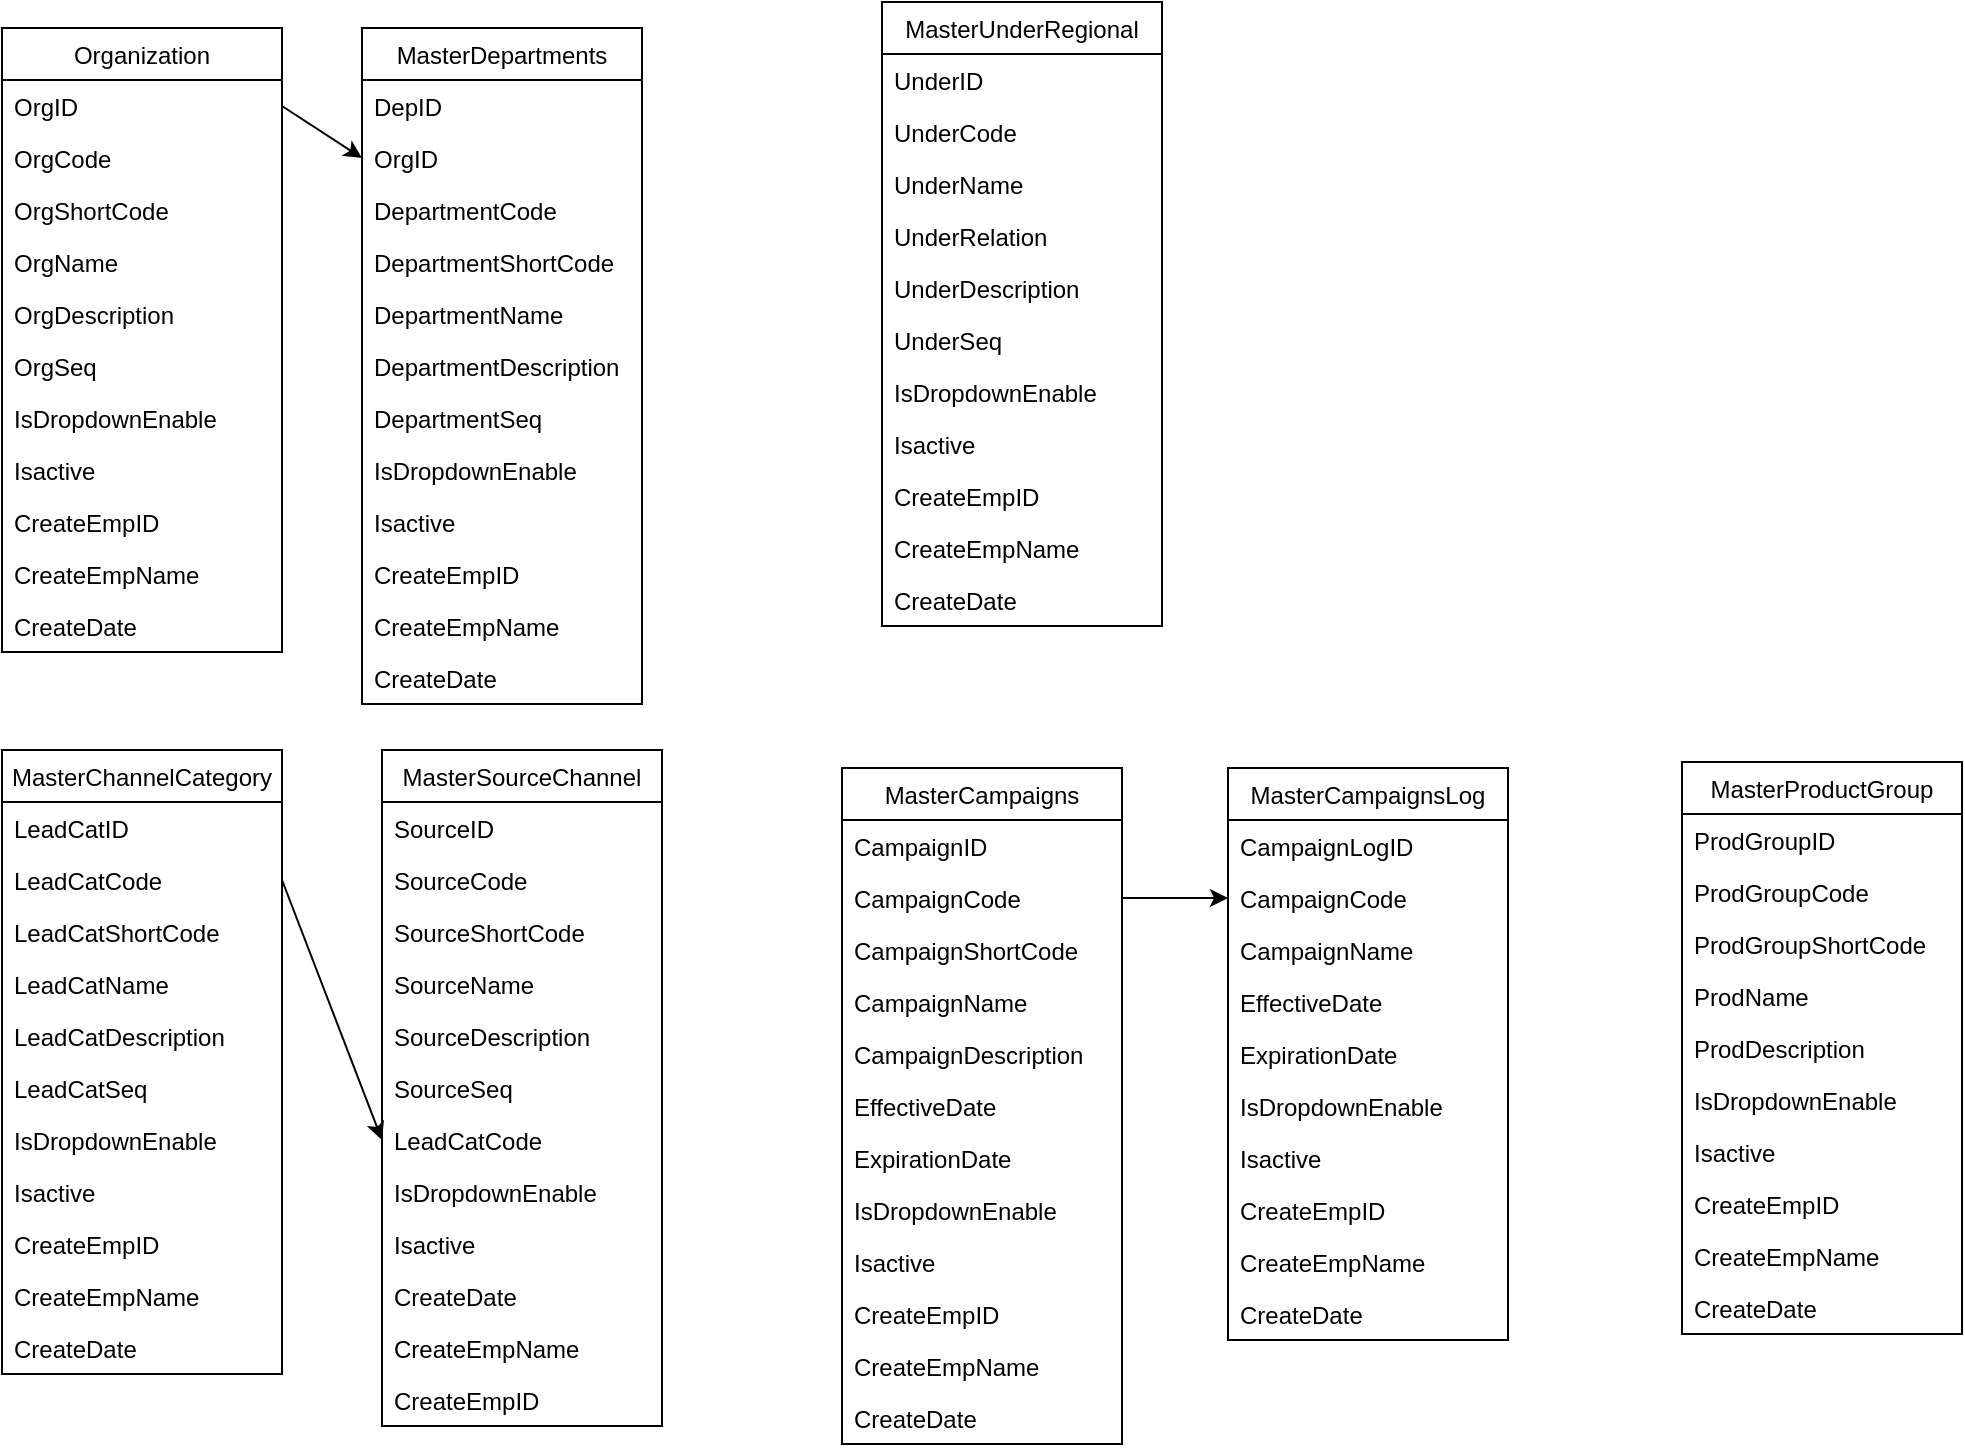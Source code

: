 <mxfile version="10.9.4" type="github"><diagram id="7IHXD_4Kv8LgmRIj4vfY" name="Entity Relation of Lead management "><mxGraphModel dx="942" dy="624" grid="1" gridSize="10" guides="1" tooltips="1" connect="1" arrows="1" fold="1" page="1" pageScale="1" pageWidth="827" pageHeight="1169" math="0" shadow="0"><root><mxCell id="0"/><mxCell id="1" parent="0"/><mxCell id="KE1jbOKxo97bHn_ptEie-5" value="Organization" style="swimlane;fontStyle=0;childLayout=stackLayout;horizontal=1;startSize=26;fillColor=none;horizontalStack=0;resizeParent=1;resizeParentMax=0;resizeLast=0;collapsible=1;marginBottom=0;" parent="1" vertex="1"><mxGeometry x="40" y="40" width="140" height="312" as="geometry"/></mxCell><mxCell id="KE1jbOKxo97bHn_ptEie-6" value="OrgID" style="text;strokeColor=none;fillColor=none;align=left;verticalAlign=top;spacingLeft=4;spacingRight=4;overflow=hidden;rotatable=0;points=[[0,0.5],[1,0.5]];portConstraint=eastwest;" parent="KE1jbOKxo97bHn_ptEie-5" vertex="1"><mxGeometry y="26" width="140" height="26" as="geometry"/></mxCell><mxCell id="KE1jbOKxo97bHn_ptEie-7" value="OrgCode" style="text;strokeColor=none;fillColor=none;align=left;verticalAlign=top;spacingLeft=4;spacingRight=4;overflow=hidden;rotatable=0;points=[[0,0.5],[1,0.5]];portConstraint=eastwest;" parent="KE1jbOKxo97bHn_ptEie-5" vertex="1"><mxGeometry y="52" width="140" height="26" as="geometry"/></mxCell><mxCell id="KE1jbOKxo97bHn_ptEie-9" value="OrgShortCode" style="text;strokeColor=none;fillColor=none;align=left;verticalAlign=top;spacingLeft=4;spacingRight=4;overflow=hidden;rotatable=0;points=[[0,0.5],[1,0.5]];portConstraint=eastwest;" parent="KE1jbOKxo97bHn_ptEie-5" vertex="1"><mxGeometry y="78" width="140" height="26" as="geometry"/></mxCell><mxCell id="KE1jbOKxo97bHn_ptEie-8" value="OrgName" style="text;strokeColor=none;fillColor=none;align=left;verticalAlign=top;spacingLeft=4;spacingRight=4;overflow=hidden;rotatable=0;points=[[0,0.5],[1,0.5]];portConstraint=eastwest;" parent="KE1jbOKxo97bHn_ptEie-5" vertex="1"><mxGeometry y="104" width="140" height="26" as="geometry"/></mxCell><mxCell id="Fsm0XlRoZlTVu7tncvaW-49" value="OrgDescription" style="text;strokeColor=none;fillColor=none;align=left;verticalAlign=top;spacingLeft=4;spacingRight=4;overflow=hidden;rotatable=0;points=[[0,0.5],[1,0.5]];portConstraint=eastwest;" parent="KE1jbOKxo97bHn_ptEie-5" vertex="1"><mxGeometry y="130" width="140" height="26" as="geometry"/></mxCell><mxCell id="KE1jbOKxo97bHn_ptEie-35" value="OrgSeq" style="text;strokeColor=none;fillColor=none;align=left;verticalAlign=top;spacingLeft=4;spacingRight=4;overflow=hidden;rotatable=0;points=[[0,0.5],[1,0.5]];portConstraint=eastwest;" parent="KE1jbOKxo97bHn_ptEie-5" vertex="1"><mxGeometry y="156" width="140" height="26" as="geometry"/></mxCell><mxCell id="Fsm0XlRoZlTVu7tncvaW-53" value="IsDropdownEnable" style="text;strokeColor=none;fillColor=none;align=left;verticalAlign=top;spacingLeft=4;spacingRight=4;overflow=hidden;rotatable=0;points=[[0,0.5],[1,0.5]];portConstraint=eastwest;" parent="KE1jbOKxo97bHn_ptEie-5" vertex="1"><mxGeometry y="182" width="140" height="26" as="geometry"/></mxCell><mxCell id="KE1jbOKxo97bHn_ptEie-10" value="Isactive" style="text;strokeColor=none;fillColor=none;align=left;verticalAlign=top;spacingLeft=4;spacingRight=4;overflow=hidden;rotatable=0;points=[[0,0.5],[1,0.5]];portConstraint=eastwest;" parent="KE1jbOKxo97bHn_ptEie-5" vertex="1"><mxGeometry y="208" width="140" height="26" as="geometry"/></mxCell><mxCell id="KE1jbOKxo97bHn_ptEie-23" value="CreateEmpID" style="text;strokeColor=none;fillColor=none;align=left;verticalAlign=top;spacingLeft=4;spacingRight=4;overflow=hidden;rotatable=0;points=[[0,0.5],[1,0.5]];portConstraint=eastwest;" parent="KE1jbOKxo97bHn_ptEie-5" vertex="1"><mxGeometry y="234" width="140" height="26" as="geometry"/></mxCell><mxCell id="KE1jbOKxo97bHn_ptEie-24" value="CreateEmpName" style="text;strokeColor=none;fillColor=none;align=left;verticalAlign=top;spacingLeft=4;spacingRight=4;overflow=hidden;rotatable=0;points=[[0,0.5],[1,0.5]];portConstraint=eastwest;" parent="KE1jbOKxo97bHn_ptEie-5" vertex="1"><mxGeometry y="260" width="140" height="26" as="geometry"/></mxCell><mxCell id="KE1jbOKxo97bHn_ptEie-25" value="CreateDate" style="text;strokeColor=none;fillColor=none;align=left;verticalAlign=top;spacingLeft=4;spacingRight=4;overflow=hidden;rotatable=0;points=[[0,0.5],[1,0.5]];portConstraint=eastwest;" parent="KE1jbOKxo97bHn_ptEie-5" vertex="1"><mxGeometry y="286" width="140" height="26" as="geometry"/></mxCell><mxCell id="KE1jbOKxo97bHn_ptEie-11" value="MasterDepartments" style="swimlane;fontStyle=0;childLayout=stackLayout;horizontal=1;startSize=26;fillColor=none;horizontalStack=0;resizeParent=1;resizeParentMax=0;resizeLast=0;collapsible=1;marginBottom=0;" parent="1" vertex="1"><mxGeometry x="220" y="40" width="140" height="338" as="geometry"/></mxCell><mxCell id="KE1jbOKxo97bHn_ptEie-12" value="DepID" style="text;strokeColor=none;fillColor=none;align=left;verticalAlign=top;spacingLeft=4;spacingRight=4;overflow=hidden;rotatable=0;points=[[0,0.5],[1,0.5]];portConstraint=eastwest;" parent="KE1jbOKxo97bHn_ptEie-11" vertex="1"><mxGeometry y="26" width="140" height="26" as="geometry"/></mxCell><mxCell id="KE1jbOKxo97bHn_ptEie-13" value="OrgID" style="text;strokeColor=none;fillColor=none;align=left;verticalAlign=top;spacingLeft=4;spacingRight=4;overflow=hidden;rotatable=0;points=[[0,0.5],[1,0.5]];portConstraint=eastwest;" parent="KE1jbOKxo97bHn_ptEie-11" vertex="1"><mxGeometry y="52" width="140" height="26" as="geometry"/></mxCell><mxCell id="KE1jbOKxo97bHn_ptEie-14" value="DepartmentCode" style="text;strokeColor=none;fillColor=none;align=left;verticalAlign=top;spacingLeft=4;spacingRight=4;overflow=hidden;rotatable=0;points=[[0,0.5],[1,0.5]];portConstraint=eastwest;" parent="KE1jbOKxo97bHn_ptEie-11" vertex="1"><mxGeometry y="78" width="140" height="26" as="geometry"/></mxCell><mxCell id="KE1jbOKxo97bHn_ptEie-16" value="DepartmentShortCode" style="text;strokeColor=none;fillColor=none;align=left;verticalAlign=top;spacingLeft=4;spacingRight=4;overflow=hidden;rotatable=0;points=[[0,0.5],[1,0.5]];portConstraint=eastwest;" parent="KE1jbOKxo97bHn_ptEie-11" vertex="1"><mxGeometry y="104" width="140" height="26" as="geometry"/></mxCell><mxCell id="KE1jbOKxo97bHn_ptEie-15" value="DepartmentName" style="text;strokeColor=none;fillColor=none;align=left;verticalAlign=top;spacingLeft=4;spacingRight=4;overflow=hidden;rotatable=0;points=[[0,0.5],[1,0.5]];portConstraint=eastwest;" parent="KE1jbOKxo97bHn_ptEie-11" vertex="1"><mxGeometry y="130" width="140" height="26" as="geometry"/></mxCell><mxCell id="Fsm0XlRoZlTVu7tncvaW-47" value="DepartmentDescription" style="text;strokeColor=none;fillColor=none;align=left;verticalAlign=top;spacingLeft=4;spacingRight=4;overflow=hidden;rotatable=0;points=[[0,0.5],[1,0.5]];portConstraint=eastwest;" parent="KE1jbOKxo97bHn_ptEie-11" vertex="1"><mxGeometry y="156" width="140" height="26" as="geometry"/></mxCell><mxCell id="KE1jbOKxo97bHn_ptEie-33" value="DepartmentSeq" style="text;strokeColor=none;fillColor=none;align=left;verticalAlign=top;spacingLeft=4;spacingRight=4;overflow=hidden;rotatable=0;points=[[0,0.5],[1,0.5]];portConstraint=eastwest;" parent="KE1jbOKxo97bHn_ptEie-11" vertex="1"><mxGeometry y="182" width="140" height="26" as="geometry"/></mxCell><mxCell id="KE1jbOKxo97bHn_ptEie-34" value="IsDropdownEnable" style="text;strokeColor=none;fillColor=none;align=left;verticalAlign=top;spacingLeft=4;spacingRight=4;overflow=hidden;rotatable=0;points=[[0,0.5],[1,0.5]];portConstraint=eastwest;" parent="KE1jbOKxo97bHn_ptEie-11" vertex="1"><mxGeometry y="208" width="140" height="26" as="geometry"/></mxCell><mxCell id="KE1jbOKxo97bHn_ptEie-19" value="Isactive" style="text;strokeColor=none;fillColor=none;align=left;verticalAlign=top;spacingLeft=4;spacingRight=4;overflow=hidden;rotatable=0;points=[[0,0.5],[1,0.5]];portConstraint=eastwest;" parent="KE1jbOKxo97bHn_ptEie-11" vertex="1"><mxGeometry y="234" width="140" height="26" as="geometry"/></mxCell><mxCell id="KE1jbOKxo97bHn_ptEie-20" value="CreateEmpID" style="text;strokeColor=none;fillColor=none;align=left;verticalAlign=top;spacingLeft=4;spacingRight=4;overflow=hidden;rotatable=0;points=[[0,0.5],[1,0.5]];portConstraint=eastwest;" parent="KE1jbOKxo97bHn_ptEie-11" vertex="1"><mxGeometry y="260" width="140" height="26" as="geometry"/></mxCell><mxCell id="KE1jbOKxo97bHn_ptEie-21" value="CreateEmpName" style="text;strokeColor=none;fillColor=none;align=left;verticalAlign=top;spacingLeft=4;spacingRight=4;overflow=hidden;rotatable=0;points=[[0,0.5],[1,0.5]];portConstraint=eastwest;" parent="KE1jbOKxo97bHn_ptEie-11" vertex="1"><mxGeometry y="286" width="140" height="26" as="geometry"/></mxCell><mxCell id="KE1jbOKxo97bHn_ptEie-22" value="CreateDate" style="text;strokeColor=none;fillColor=none;align=left;verticalAlign=top;spacingLeft=4;spacingRight=4;overflow=hidden;rotatable=0;points=[[0,0.5],[1,0.5]];portConstraint=eastwest;" parent="KE1jbOKxo97bHn_ptEie-11" vertex="1"><mxGeometry y="312" width="140" height="26" as="geometry"/></mxCell><mxCell id="KE1jbOKxo97bHn_ptEie-18" value="" style="endArrow=classic;html=1;exitX=1;exitY=0.5;exitDx=0;exitDy=0;entryX=0;entryY=0.5;entryDx=0;entryDy=0;" parent="1" source="KE1jbOKxo97bHn_ptEie-6" target="KE1jbOKxo97bHn_ptEie-13" edge="1"><mxGeometry width="50" height="50" relative="1" as="geometry"><mxPoint x="80" y="300" as="sourcePoint"/><mxPoint x="130" y="250" as="targetPoint"/></mxGeometry></mxCell><mxCell id="KE1jbOKxo97bHn_ptEie-26" value="MasterUnderRegional" style="swimlane;fontStyle=0;childLayout=stackLayout;horizontal=1;startSize=26;fillColor=none;horizontalStack=0;resizeParent=1;resizeParentMax=0;resizeLast=0;collapsible=1;marginBottom=0;" parent="1" vertex="1"><mxGeometry x="480" y="27" width="140" height="312" as="geometry"/></mxCell><mxCell id="KE1jbOKxo97bHn_ptEie-27" value="UnderID" style="text;strokeColor=none;fillColor=none;align=left;verticalAlign=top;spacingLeft=4;spacingRight=4;overflow=hidden;rotatable=0;points=[[0,0.5],[1,0.5]];portConstraint=eastwest;" parent="KE1jbOKxo97bHn_ptEie-26" vertex="1"><mxGeometry y="26" width="140" height="26" as="geometry"/></mxCell><mxCell id="KE1jbOKxo97bHn_ptEie-28" value="UnderCode" style="text;strokeColor=none;fillColor=none;align=left;verticalAlign=top;spacingLeft=4;spacingRight=4;overflow=hidden;rotatable=0;points=[[0,0.5],[1,0.5]];portConstraint=eastwest;" parent="KE1jbOKxo97bHn_ptEie-26" vertex="1"><mxGeometry y="52" width="140" height="26" as="geometry"/></mxCell><mxCell id="KE1jbOKxo97bHn_ptEie-29" value="UnderName" style="text;strokeColor=none;fillColor=none;align=left;verticalAlign=top;spacingLeft=4;spacingRight=4;overflow=hidden;rotatable=0;points=[[0,0.5],[1,0.5]];portConstraint=eastwest;" parent="KE1jbOKxo97bHn_ptEie-26" vertex="1"><mxGeometry y="78" width="140" height="26" as="geometry"/></mxCell><mxCell id="KE1jbOKxo97bHn_ptEie-30" value="UnderRelation" style="text;strokeColor=none;fillColor=none;align=left;verticalAlign=top;spacingLeft=4;spacingRight=4;overflow=hidden;rotatable=0;points=[[0,0.5],[1,0.5]];portConstraint=eastwest;" parent="KE1jbOKxo97bHn_ptEie-26" vertex="1"><mxGeometry y="104" width="140" height="26" as="geometry"/></mxCell><mxCell id="KE1jbOKxo97bHn_ptEie-31" value="UnderDescription" style="text;strokeColor=none;fillColor=none;align=left;verticalAlign=top;spacingLeft=4;spacingRight=4;overflow=hidden;rotatable=0;points=[[0,0.5],[1,0.5]];portConstraint=eastwest;" parent="KE1jbOKxo97bHn_ptEie-26" vertex="1"><mxGeometry y="130" width="140" height="26" as="geometry"/></mxCell><mxCell id="KE1jbOKxo97bHn_ptEie-32" value="UnderSeq" style="text;strokeColor=none;fillColor=none;align=left;verticalAlign=top;spacingLeft=4;spacingRight=4;overflow=hidden;rotatable=0;points=[[0,0.5],[1,0.5]];portConstraint=eastwest;" parent="KE1jbOKxo97bHn_ptEie-26" vertex="1"><mxGeometry y="156" width="140" height="26" as="geometry"/></mxCell><mxCell id="Fsm0XlRoZlTVu7tncvaW-54" value="IsDropdownEnable" style="text;strokeColor=none;fillColor=none;align=left;verticalAlign=top;spacingLeft=4;spacingRight=4;overflow=hidden;rotatable=0;points=[[0,0.5],[1,0.5]];portConstraint=eastwest;" parent="KE1jbOKxo97bHn_ptEie-26" vertex="1"><mxGeometry y="182" width="140" height="26" as="geometry"/></mxCell><mxCell id="Fsm0XlRoZlTVu7tncvaW-1" value="Isactive" style="text;strokeColor=none;fillColor=none;align=left;verticalAlign=top;spacingLeft=4;spacingRight=4;overflow=hidden;rotatable=0;points=[[0,0.5],[1,0.5]];portConstraint=eastwest;" parent="KE1jbOKxo97bHn_ptEie-26" vertex="1"><mxGeometry y="208" width="140" height="26" as="geometry"/></mxCell><mxCell id="Fsm0XlRoZlTVu7tncvaW-2" value="CreateEmpID" style="text;strokeColor=none;fillColor=none;align=left;verticalAlign=top;spacingLeft=4;spacingRight=4;overflow=hidden;rotatable=0;points=[[0,0.5],[1,0.5]];portConstraint=eastwest;" parent="KE1jbOKxo97bHn_ptEie-26" vertex="1"><mxGeometry y="234" width="140" height="26" as="geometry"/></mxCell><mxCell id="Fsm0XlRoZlTVu7tncvaW-3" value="CreateEmpName" style="text;strokeColor=none;fillColor=none;align=left;verticalAlign=top;spacingLeft=4;spacingRight=4;overflow=hidden;rotatable=0;points=[[0,0.5],[1,0.5]];portConstraint=eastwest;" parent="KE1jbOKxo97bHn_ptEie-26" vertex="1"><mxGeometry y="260" width="140" height="26" as="geometry"/></mxCell><mxCell id="Fsm0XlRoZlTVu7tncvaW-4" value="CreateDate" style="text;strokeColor=none;fillColor=none;align=left;verticalAlign=top;spacingLeft=4;spacingRight=4;overflow=hidden;rotatable=0;points=[[0,0.5],[1,0.5]];portConstraint=eastwest;" parent="KE1jbOKxo97bHn_ptEie-26" vertex="1"><mxGeometry y="286" width="140" height="26" as="geometry"/></mxCell><mxCell id="Fsm0XlRoZlTVu7tncvaW-5" value="MasterCampaigns" style="swimlane;fontStyle=0;childLayout=stackLayout;horizontal=1;startSize=26;fillColor=none;horizontalStack=0;resizeParent=1;resizeParentMax=0;resizeLast=0;collapsible=1;marginBottom=0;" parent="1" vertex="1"><mxGeometry x="460" y="410" width="140" height="338" as="geometry"/></mxCell><mxCell id="Fsm0XlRoZlTVu7tncvaW-15" value="CampaignID" style="text;strokeColor=none;fillColor=none;align=left;verticalAlign=top;spacingLeft=4;spacingRight=4;overflow=hidden;rotatable=0;points=[[0,0.5],[1,0.5]];portConstraint=eastwest;" parent="Fsm0XlRoZlTVu7tncvaW-5" vertex="1"><mxGeometry y="26" width="140" height="26" as="geometry"/></mxCell><mxCell id="Fsm0XlRoZlTVu7tncvaW-6" value="CampaignCode" style="text;strokeColor=none;fillColor=none;align=left;verticalAlign=top;spacingLeft=4;spacingRight=4;overflow=hidden;rotatable=0;points=[[0,0.5],[1,0.5]];portConstraint=eastwest;" parent="Fsm0XlRoZlTVu7tncvaW-5" vertex="1"><mxGeometry y="52" width="140" height="26" as="geometry"/></mxCell><mxCell id="Fsm0XlRoZlTVu7tncvaW-8" value="CampaignShortCode" style="text;strokeColor=none;fillColor=none;align=left;verticalAlign=top;spacingLeft=4;spacingRight=4;overflow=hidden;rotatable=0;points=[[0,0.5],[1,0.5]];portConstraint=eastwest;" parent="Fsm0XlRoZlTVu7tncvaW-5" vertex="1"><mxGeometry y="78" width="140" height="26" as="geometry"/></mxCell><mxCell id="Fsm0XlRoZlTVu7tncvaW-7" value="CampaignName" style="text;strokeColor=none;fillColor=none;align=left;verticalAlign=top;spacingLeft=4;spacingRight=4;overflow=hidden;rotatable=0;points=[[0,0.5],[1,0.5]];portConstraint=eastwest;" parent="Fsm0XlRoZlTVu7tncvaW-5" vertex="1"><mxGeometry y="104" width="140" height="26" as="geometry"/></mxCell><mxCell id="Fsm0XlRoZlTVu7tncvaW-48" value="CampaignDescription" style="text;strokeColor=none;fillColor=none;align=left;verticalAlign=top;spacingLeft=4;spacingRight=4;overflow=hidden;rotatable=0;points=[[0,0.5],[1,0.5]];portConstraint=eastwest;" parent="Fsm0XlRoZlTVu7tncvaW-5" vertex="1"><mxGeometry y="130" width="140" height="26" as="geometry"/></mxCell><mxCell id="Fsm0XlRoZlTVu7tncvaW-13" value="EffectiveDate" style="text;strokeColor=none;fillColor=none;align=left;verticalAlign=top;spacingLeft=4;spacingRight=4;overflow=hidden;rotatable=0;points=[[0,0.5],[1,0.5]];portConstraint=eastwest;" parent="Fsm0XlRoZlTVu7tncvaW-5" vertex="1"><mxGeometry y="156" width="140" height="26" as="geometry"/></mxCell><mxCell id="Fsm0XlRoZlTVu7tncvaW-14" value="ExpirationDate" style="text;strokeColor=none;fillColor=none;align=left;verticalAlign=top;spacingLeft=4;spacingRight=4;overflow=hidden;rotatable=0;points=[[0,0.5],[1,0.5]];portConstraint=eastwest;" parent="Fsm0XlRoZlTVu7tncvaW-5" vertex="1"><mxGeometry y="182" width="140" height="26" as="geometry"/></mxCell><mxCell id="Fsm0XlRoZlTVu7tncvaW-51" value="IsDropdownEnable" style="text;strokeColor=none;fillColor=none;align=left;verticalAlign=top;spacingLeft=4;spacingRight=4;overflow=hidden;rotatable=0;points=[[0,0.5],[1,0.5]];portConstraint=eastwest;" parent="Fsm0XlRoZlTVu7tncvaW-5" vertex="1"><mxGeometry y="208" width="140" height="26" as="geometry"/></mxCell><mxCell id="Fsm0XlRoZlTVu7tncvaW-9" value="Isactive" style="text;strokeColor=none;fillColor=none;align=left;verticalAlign=top;spacingLeft=4;spacingRight=4;overflow=hidden;rotatable=0;points=[[0,0.5],[1,0.5]];portConstraint=eastwest;" parent="Fsm0XlRoZlTVu7tncvaW-5" vertex="1"><mxGeometry y="234" width="140" height="26" as="geometry"/></mxCell><mxCell id="Fsm0XlRoZlTVu7tncvaW-10" value="CreateEmpID" style="text;strokeColor=none;fillColor=none;align=left;verticalAlign=top;spacingLeft=4;spacingRight=4;overflow=hidden;rotatable=0;points=[[0,0.5],[1,0.5]];portConstraint=eastwest;" parent="Fsm0XlRoZlTVu7tncvaW-5" vertex="1"><mxGeometry y="260" width="140" height="26" as="geometry"/></mxCell><mxCell id="Fsm0XlRoZlTVu7tncvaW-11" value="CreateEmpName" style="text;strokeColor=none;fillColor=none;align=left;verticalAlign=top;spacingLeft=4;spacingRight=4;overflow=hidden;rotatable=0;points=[[0,0.5],[1,0.5]];portConstraint=eastwest;" parent="Fsm0XlRoZlTVu7tncvaW-5" vertex="1"><mxGeometry y="286" width="140" height="26" as="geometry"/></mxCell><mxCell id="Fsm0XlRoZlTVu7tncvaW-12" value="CreateDate" style="text;strokeColor=none;fillColor=none;align=left;verticalAlign=top;spacingLeft=4;spacingRight=4;overflow=hidden;rotatable=0;points=[[0,0.5],[1,0.5]];portConstraint=eastwest;" parent="Fsm0XlRoZlTVu7tncvaW-5" vertex="1"><mxGeometry y="312" width="140" height="26" as="geometry"/></mxCell><mxCell id="Fsm0XlRoZlTVu7tncvaW-16" value="MasterCampaignsLog" style="swimlane;fontStyle=0;childLayout=stackLayout;horizontal=1;startSize=26;fillColor=none;horizontalStack=0;resizeParent=1;resizeParentMax=0;resizeLast=0;collapsible=1;marginBottom=0;" parent="1" vertex="1"><mxGeometry x="653" y="410" width="140" height="286" as="geometry"/></mxCell><mxCell id="Fsm0XlRoZlTVu7tncvaW-17" value="CampaignLogID" style="text;strokeColor=none;fillColor=none;align=left;verticalAlign=top;spacingLeft=4;spacingRight=4;overflow=hidden;rotatable=0;points=[[0,0.5],[1,0.5]];portConstraint=eastwest;" parent="Fsm0XlRoZlTVu7tncvaW-16" vertex="1"><mxGeometry y="26" width="140" height="26" as="geometry"/></mxCell><mxCell id="Fsm0XlRoZlTVu7tncvaW-18" value="CampaignCode" style="text;strokeColor=none;fillColor=none;align=left;verticalAlign=top;spacingLeft=4;spacingRight=4;overflow=hidden;rotatable=0;points=[[0,0.5],[1,0.5]];portConstraint=eastwest;" parent="Fsm0XlRoZlTVu7tncvaW-16" vertex="1"><mxGeometry y="52" width="140" height="26" as="geometry"/></mxCell><mxCell id="Fsm0XlRoZlTVu7tncvaW-19" value="CampaignName" style="text;strokeColor=none;fillColor=none;align=left;verticalAlign=top;spacingLeft=4;spacingRight=4;overflow=hidden;rotatable=0;points=[[0,0.5],[1,0.5]];portConstraint=eastwest;" parent="Fsm0XlRoZlTVu7tncvaW-16" vertex="1"><mxGeometry y="78" width="140" height="26" as="geometry"/></mxCell><mxCell id="Fsm0XlRoZlTVu7tncvaW-21" value="EffectiveDate" style="text;strokeColor=none;fillColor=none;align=left;verticalAlign=top;spacingLeft=4;spacingRight=4;overflow=hidden;rotatable=0;points=[[0,0.5],[1,0.5]];portConstraint=eastwest;" parent="Fsm0XlRoZlTVu7tncvaW-16" vertex="1"><mxGeometry y="104" width="140" height="26" as="geometry"/></mxCell><mxCell id="Fsm0XlRoZlTVu7tncvaW-22" value="ExpirationDate" style="text;strokeColor=none;fillColor=none;align=left;verticalAlign=top;spacingLeft=4;spacingRight=4;overflow=hidden;rotatable=0;points=[[0,0.5],[1,0.5]];portConstraint=eastwest;" parent="Fsm0XlRoZlTVu7tncvaW-16" vertex="1"><mxGeometry y="130" width="140" height="26" as="geometry"/></mxCell><mxCell id="Fsm0XlRoZlTVu7tncvaW-52" value="IsDropdownEnable" style="text;strokeColor=none;fillColor=none;align=left;verticalAlign=top;spacingLeft=4;spacingRight=4;overflow=hidden;rotatable=0;points=[[0,0.5],[1,0.5]];portConstraint=eastwest;" parent="Fsm0XlRoZlTVu7tncvaW-16" vertex="1"><mxGeometry y="156" width="140" height="26" as="geometry"/></mxCell><mxCell id="Fsm0XlRoZlTVu7tncvaW-23" value="Isactive" style="text;strokeColor=none;fillColor=none;align=left;verticalAlign=top;spacingLeft=4;spacingRight=4;overflow=hidden;rotatable=0;points=[[0,0.5],[1,0.5]];portConstraint=eastwest;" parent="Fsm0XlRoZlTVu7tncvaW-16" vertex="1"><mxGeometry y="182" width="140" height="26" as="geometry"/></mxCell><mxCell id="Fsm0XlRoZlTVu7tncvaW-24" value="CreateEmpID" style="text;strokeColor=none;fillColor=none;align=left;verticalAlign=top;spacingLeft=4;spacingRight=4;overflow=hidden;rotatable=0;points=[[0,0.5],[1,0.5]];portConstraint=eastwest;" parent="Fsm0XlRoZlTVu7tncvaW-16" vertex="1"><mxGeometry y="208" width="140" height="26" as="geometry"/></mxCell><mxCell id="Fsm0XlRoZlTVu7tncvaW-25" value="CreateEmpName" style="text;strokeColor=none;fillColor=none;align=left;verticalAlign=top;spacingLeft=4;spacingRight=4;overflow=hidden;rotatable=0;points=[[0,0.5],[1,0.5]];portConstraint=eastwest;" parent="Fsm0XlRoZlTVu7tncvaW-16" vertex="1"><mxGeometry y="234" width="140" height="26" as="geometry"/></mxCell><mxCell id="Fsm0XlRoZlTVu7tncvaW-26" value="CreateDate" style="text;strokeColor=none;fillColor=none;align=left;verticalAlign=top;spacingLeft=4;spacingRight=4;overflow=hidden;rotatable=0;points=[[0,0.5],[1,0.5]];portConstraint=eastwest;" parent="Fsm0XlRoZlTVu7tncvaW-16" vertex="1"><mxGeometry y="260" width="140" height="26" as="geometry"/></mxCell><mxCell id="Fsm0XlRoZlTVu7tncvaW-28" style="edgeStyle=orthogonalEdgeStyle;rounded=0;orthogonalLoop=1;jettySize=auto;html=1;exitX=1;exitY=0.5;exitDx=0;exitDy=0;entryX=0;entryY=0.5;entryDx=0;entryDy=0;" parent="1" source="Fsm0XlRoZlTVu7tncvaW-6" target="Fsm0XlRoZlTVu7tncvaW-18" edge="1"><mxGeometry relative="1" as="geometry"/></mxCell><mxCell id="Fsm0XlRoZlTVu7tncvaW-29" value="MasterChannelCategory" style="swimlane;fontStyle=0;childLayout=stackLayout;horizontal=1;startSize=26;fillColor=none;horizontalStack=0;resizeParent=1;resizeParentMax=0;resizeLast=0;collapsible=1;marginBottom=0;" parent="1" vertex="1"><mxGeometry x="40" y="401" width="140" height="312" as="geometry"/></mxCell><mxCell id="Fsm0XlRoZlTVu7tncvaW-30" value="LeadCatID" style="text;strokeColor=none;fillColor=none;align=left;verticalAlign=top;spacingLeft=4;spacingRight=4;overflow=hidden;rotatable=0;points=[[0,0.5],[1,0.5]];portConstraint=eastwest;" parent="Fsm0XlRoZlTVu7tncvaW-29" vertex="1"><mxGeometry y="26" width="140" height="26" as="geometry"/></mxCell><mxCell id="Fsm0XlRoZlTVu7tncvaW-31" value="LeadCatCode" style="text;strokeColor=none;fillColor=none;align=left;verticalAlign=top;spacingLeft=4;spacingRight=4;overflow=hidden;rotatable=0;points=[[0,0.5],[1,0.5]];portConstraint=eastwest;" parent="Fsm0XlRoZlTVu7tncvaW-29" vertex="1"><mxGeometry y="52" width="140" height="26" as="geometry"/></mxCell><mxCell id="Fsm0XlRoZlTVu7tncvaW-33" value="LeadCatShortCode" style="text;strokeColor=none;fillColor=none;align=left;verticalAlign=top;spacingLeft=4;spacingRight=4;overflow=hidden;rotatable=0;points=[[0,0.5],[1,0.5]];portConstraint=eastwest;" parent="Fsm0XlRoZlTVu7tncvaW-29" vertex="1"><mxGeometry y="78" width="140" height="26" as="geometry"/></mxCell><mxCell id="Fsm0XlRoZlTVu7tncvaW-32" value="LeadCatName" style="text;strokeColor=none;fillColor=none;align=left;verticalAlign=top;spacingLeft=4;spacingRight=4;overflow=hidden;rotatable=0;points=[[0,0.5],[1,0.5]];portConstraint=eastwest;" parent="Fsm0XlRoZlTVu7tncvaW-29" vertex="1"><mxGeometry y="104" width="140" height="26" as="geometry"/></mxCell><mxCell id="Fsm0XlRoZlTVu7tncvaW-46" value="LeadCatDescription" style="text;strokeColor=none;fillColor=none;align=left;verticalAlign=top;spacingLeft=4;spacingRight=4;overflow=hidden;rotatable=0;points=[[0,0.5],[1,0.5]];portConstraint=eastwest;" parent="Fsm0XlRoZlTVu7tncvaW-29" vertex="1"><mxGeometry y="130" width="140" height="26" as="geometry"/></mxCell><mxCell id="Fsm0XlRoZlTVu7tncvaW-34" value="LeadCatSeq" style="text;strokeColor=none;fillColor=none;align=left;verticalAlign=top;spacingLeft=4;spacingRight=4;overflow=hidden;rotatable=0;points=[[0,0.5],[1,0.5]];portConstraint=eastwest;" parent="Fsm0XlRoZlTVu7tncvaW-29" vertex="1"><mxGeometry y="156" width="140" height="26" as="geometry"/></mxCell><mxCell id="Fsm0XlRoZlTVu7tncvaW-35" value="IsDropdownEnable" style="text;strokeColor=none;fillColor=none;align=left;verticalAlign=top;spacingLeft=4;spacingRight=4;overflow=hidden;rotatable=0;points=[[0,0.5],[1,0.5]];portConstraint=eastwest;" parent="Fsm0XlRoZlTVu7tncvaW-29" vertex="1"><mxGeometry y="182" width="140" height="26" as="geometry"/></mxCell><mxCell id="Fsm0XlRoZlTVu7tncvaW-36" value="Isactive" style="text;strokeColor=none;fillColor=none;align=left;verticalAlign=top;spacingLeft=4;spacingRight=4;overflow=hidden;rotatable=0;points=[[0,0.5],[1,0.5]];portConstraint=eastwest;" parent="Fsm0XlRoZlTVu7tncvaW-29" vertex="1"><mxGeometry y="208" width="140" height="26" as="geometry"/></mxCell><mxCell id="Fsm0XlRoZlTVu7tncvaW-37" value="CreateEmpID" style="text;strokeColor=none;fillColor=none;align=left;verticalAlign=top;spacingLeft=4;spacingRight=4;overflow=hidden;rotatable=0;points=[[0,0.5],[1,0.5]];portConstraint=eastwest;" parent="Fsm0XlRoZlTVu7tncvaW-29" vertex="1"><mxGeometry y="234" width="140" height="26" as="geometry"/></mxCell><mxCell id="Fsm0XlRoZlTVu7tncvaW-38" value="CreateEmpName" style="text;strokeColor=none;fillColor=none;align=left;verticalAlign=top;spacingLeft=4;spacingRight=4;overflow=hidden;rotatable=0;points=[[0,0.5],[1,0.5]];portConstraint=eastwest;" parent="Fsm0XlRoZlTVu7tncvaW-29" vertex="1"><mxGeometry y="260" width="140" height="26" as="geometry"/></mxCell><mxCell id="Fsm0XlRoZlTVu7tncvaW-39" value="CreateDate" style="text;strokeColor=none;fillColor=none;align=left;verticalAlign=top;spacingLeft=4;spacingRight=4;overflow=hidden;rotatable=0;points=[[0,0.5],[1,0.5]];portConstraint=eastwest;" parent="Fsm0XlRoZlTVu7tncvaW-29" vertex="1"><mxGeometry y="286" width="140" height="26" as="geometry"/></mxCell><mxCell id="Fsm0XlRoZlTVu7tncvaW-40" value="MasterSourceChannel" style="swimlane;fontStyle=0;childLayout=stackLayout;horizontal=1;startSize=26;fillColor=none;horizontalStack=0;resizeParent=1;resizeParentMax=0;resizeLast=0;collapsible=1;marginBottom=0;" parent="1" vertex="1"><mxGeometry x="230" y="401" width="140" height="338" as="geometry"/></mxCell><mxCell id="Fsm0XlRoZlTVu7tncvaW-41" value="SourceID" style="text;strokeColor=none;fillColor=none;align=left;verticalAlign=top;spacingLeft=4;spacingRight=4;overflow=hidden;rotatable=0;points=[[0,0.5],[1,0.5]];portConstraint=eastwest;" parent="Fsm0XlRoZlTVu7tncvaW-40" vertex="1"><mxGeometry y="26" width="140" height="26" as="geometry"/></mxCell><mxCell id="Fsm0XlRoZlTVu7tncvaW-42" value="SourceCode" style="text;strokeColor=none;fillColor=none;align=left;verticalAlign=top;spacingLeft=4;spacingRight=4;overflow=hidden;rotatable=0;points=[[0,0.5],[1,0.5]];portConstraint=eastwest;" parent="Fsm0XlRoZlTVu7tncvaW-40" vertex="1"><mxGeometry y="52" width="140" height="26" as="geometry"/></mxCell><mxCell id="Fsm0XlRoZlTVu7tncvaW-43" value="SourceShortCode" style="text;strokeColor=none;fillColor=none;align=left;verticalAlign=top;spacingLeft=4;spacingRight=4;overflow=hidden;rotatable=0;points=[[0,0.5],[1,0.5]];portConstraint=eastwest;" parent="Fsm0XlRoZlTVu7tncvaW-40" vertex="1"><mxGeometry y="78" width="140" height="26" as="geometry"/></mxCell><mxCell id="Fsm0XlRoZlTVu7tncvaW-44" value="SourceName" style="text;strokeColor=none;fillColor=none;align=left;verticalAlign=top;spacingLeft=4;spacingRight=4;overflow=hidden;rotatable=0;points=[[0,0.5],[1,0.5]];portConstraint=eastwest;" parent="Fsm0XlRoZlTVu7tncvaW-40" vertex="1"><mxGeometry y="104" width="140" height="26" as="geometry"/></mxCell><mxCell id="Fsm0XlRoZlTVu7tncvaW-45" value="SourceDescription" style="text;strokeColor=none;fillColor=none;align=left;verticalAlign=top;spacingLeft=4;spacingRight=4;overflow=hidden;rotatable=0;points=[[0,0.5],[1,0.5]];portConstraint=eastwest;" parent="Fsm0XlRoZlTVu7tncvaW-40" vertex="1"><mxGeometry y="130" width="140" height="26" as="geometry"/></mxCell><mxCell id="Fsm0XlRoZlTVu7tncvaW-50" value="SourceSeq" style="text;strokeColor=none;fillColor=none;align=left;verticalAlign=top;spacingLeft=4;spacingRight=4;overflow=hidden;rotatable=0;points=[[0,0.5],[1,0.5]];portConstraint=eastwest;" parent="Fsm0XlRoZlTVu7tncvaW-40" vertex="1"><mxGeometry y="156" width="140" height="26" as="geometry"/></mxCell><mxCell id="Fsm0XlRoZlTVu7tncvaW-60" value="LeadCatCode" style="text;strokeColor=none;fillColor=none;align=left;verticalAlign=top;spacingLeft=4;spacingRight=4;overflow=hidden;rotatable=0;points=[[0,0.5],[1,0.5]];portConstraint=eastwest;" parent="Fsm0XlRoZlTVu7tncvaW-40" vertex="1"><mxGeometry y="182" width="140" height="26" as="geometry"/></mxCell><mxCell id="Fsm0XlRoZlTVu7tncvaW-55" value="IsDropdownEnable" style="text;strokeColor=none;fillColor=none;align=left;verticalAlign=top;spacingLeft=4;spacingRight=4;overflow=hidden;rotatable=0;points=[[0,0.5],[1,0.5]];portConstraint=eastwest;" parent="Fsm0XlRoZlTVu7tncvaW-40" vertex="1"><mxGeometry y="208" width="140" height="26" as="geometry"/></mxCell><mxCell id="Fsm0XlRoZlTVu7tncvaW-56" value="Isactive" style="text;strokeColor=none;fillColor=none;align=left;verticalAlign=top;spacingLeft=4;spacingRight=4;overflow=hidden;rotatable=0;points=[[0,0.5],[1,0.5]];portConstraint=eastwest;" parent="Fsm0XlRoZlTVu7tncvaW-40" vertex="1"><mxGeometry y="234" width="140" height="26" as="geometry"/></mxCell><mxCell id="Fsm0XlRoZlTVu7tncvaW-59" value="CreateDate" style="text;strokeColor=none;fillColor=none;align=left;verticalAlign=top;spacingLeft=4;spacingRight=4;overflow=hidden;rotatable=0;points=[[0,0.5],[1,0.5]];portConstraint=eastwest;" parent="Fsm0XlRoZlTVu7tncvaW-40" vertex="1"><mxGeometry y="260" width="140" height="26" as="geometry"/></mxCell><mxCell id="Fsm0XlRoZlTVu7tncvaW-58" value="CreateEmpName" style="text;strokeColor=none;fillColor=none;align=left;verticalAlign=top;spacingLeft=4;spacingRight=4;overflow=hidden;rotatable=0;points=[[0,0.5],[1,0.5]];portConstraint=eastwest;" parent="Fsm0XlRoZlTVu7tncvaW-40" vertex="1"><mxGeometry y="286" width="140" height="26" as="geometry"/></mxCell><mxCell id="Fsm0XlRoZlTVu7tncvaW-57" value="CreateEmpID" style="text;strokeColor=none;fillColor=none;align=left;verticalAlign=top;spacingLeft=4;spacingRight=4;overflow=hidden;rotatable=0;points=[[0,0.5],[1,0.5]];portConstraint=eastwest;" parent="Fsm0XlRoZlTVu7tncvaW-40" vertex="1"><mxGeometry y="312" width="140" height="26" as="geometry"/></mxCell><mxCell id="Fsm0XlRoZlTVu7tncvaW-61" value="" style="endArrow=classic;html=1;exitX=1;exitY=0.5;exitDx=0;exitDy=0;entryX=0;entryY=0.5;entryDx=0;entryDy=0;" parent="1" source="Fsm0XlRoZlTVu7tncvaW-31" target="Fsm0XlRoZlTVu7tncvaW-60" edge="1"><mxGeometry width="50" height="50" relative="1" as="geometry"><mxPoint x="10" y="410" as="sourcePoint"/><mxPoint x="60" y="360" as="targetPoint"/></mxGeometry></mxCell><mxCell id="Fsm0XlRoZlTVu7tncvaW-62" value="MasterProductGroup" style="swimlane;fontStyle=0;childLayout=stackLayout;horizontal=1;startSize=26;fillColor=none;horizontalStack=0;resizeParent=1;resizeParentMax=0;resizeLast=0;collapsible=1;marginBottom=0;" parent="1" vertex="1"><mxGeometry x="880" y="407" width="140" height="286" as="geometry"/></mxCell><mxCell id="Fsm0XlRoZlTVu7tncvaW-63" value="ProdGroupID" style="text;strokeColor=none;fillColor=none;align=left;verticalAlign=top;spacingLeft=4;spacingRight=4;overflow=hidden;rotatable=0;points=[[0,0.5],[1,0.5]];portConstraint=eastwest;" parent="Fsm0XlRoZlTVu7tncvaW-62" vertex="1"><mxGeometry y="26" width="140" height="26" as="geometry"/></mxCell><mxCell id="Fsm0XlRoZlTVu7tncvaW-64" value="ProdGroupCode" style="text;strokeColor=none;fillColor=none;align=left;verticalAlign=top;spacingLeft=4;spacingRight=4;overflow=hidden;rotatable=0;points=[[0,0.5],[1,0.5]];portConstraint=eastwest;" parent="Fsm0XlRoZlTVu7tncvaW-62" vertex="1"><mxGeometry y="52" width="140" height="26" as="geometry"/></mxCell><mxCell id="Fsm0XlRoZlTVu7tncvaW-65" value="ProdGroupShortCode" style="text;strokeColor=none;fillColor=none;align=left;verticalAlign=top;spacingLeft=4;spacingRight=4;overflow=hidden;rotatable=0;points=[[0,0.5],[1,0.5]];portConstraint=eastwest;" parent="Fsm0XlRoZlTVu7tncvaW-62" vertex="1"><mxGeometry y="78" width="140" height="26" as="geometry"/></mxCell><mxCell id="Fsm0XlRoZlTVu7tncvaW-67" value="ProdName" style="text;strokeColor=none;fillColor=none;align=left;verticalAlign=top;spacingLeft=4;spacingRight=4;overflow=hidden;rotatable=0;points=[[0,0.5],[1,0.5]];portConstraint=eastwest;" parent="Fsm0XlRoZlTVu7tncvaW-62" vertex="1"><mxGeometry y="104" width="140" height="26" as="geometry"/></mxCell><mxCell id="Fsm0XlRoZlTVu7tncvaW-66" value="ProdDescription" style="text;strokeColor=none;fillColor=none;align=left;verticalAlign=top;spacingLeft=4;spacingRight=4;overflow=hidden;rotatable=0;points=[[0,0.5],[1,0.5]];portConstraint=eastwest;" parent="Fsm0XlRoZlTVu7tncvaW-62" vertex="1"><mxGeometry y="130" width="140" height="26" as="geometry"/></mxCell><mxCell id="Fsm0XlRoZlTVu7tncvaW-68" value="IsDropdownEnable" style="text;strokeColor=none;fillColor=none;align=left;verticalAlign=top;spacingLeft=4;spacingRight=4;overflow=hidden;rotatable=0;points=[[0,0.5],[1,0.5]];portConstraint=eastwest;" parent="Fsm0XlRoZlTVu7tncvaW-62" vertex="1"><mxGeometry y="156" width="140" height="26" as="geometry"/></mxCell><mxCell id="Fsm0XlRoZlTVu7tncvaW-69" value="Isactive" style="text;strokeColor=none;fillColor=none;align=left;verticalAlign=top;spacingLeft=4;spacingRight=4;overflow=hidden;rotatable=0;points=[[0,0.5],[1,0.5]];portConstraint=eastwest;" parent="Fsm0XlRoZlTVu7tncvaW-62" vertex="1"><mxGeometry y="182" width="140" height="26" as="geometry"/></mxCell><mxCell id="Fsm0XlRoZlTVu7tncvaW-73" value="CreateEmpID" style="text;strokeColor=none;fillColor=none;align=left;verticalAlign=top;spacingLeft=4;spacingRight=4;overflow=hidden;rotatable=0;points=[[0,0.5],[1,0.5]];portConstraint=eastwest;" parent="Fsm0XlRoZlTVu7tncvaW-62" vertex="1"><mxGeometry y="208" width="140" height="26" as="geometry"/></mxCell><mxCell id="Fsm0XlRoZlTVu7tncvaW-74" value="CreateEmpName" style="text;strokeColor=none;fillColor=none;align=left;verticalAlign=top;spacingLeft=4;spacingRight=4;overflow=hidden;rotatable=0;points=[[0,0.5],[1,0.5]];portConstraint=eastwest;" parent="Fsm0XlRoZlTVu7tncvaW-62" vertex="1"><mxGeometry y="234" width="140" height="26" as="geometry"/></mxCell><mxCell id="Fsm0XlRoZlTVu7tncvaW-75" value="CreateDate" style="text;strokeColor=none;fillColor=none;align=left;verticalAlign=top;spacingLeft=4;spacingRight=4;overflow=hidden;rotatable=0;points=[[0,0.5],[1,0.5]];portConstraint=eastwest;" parent="Fsm0XlRoZlTVu7tncvaW-62" vertex="1"><mxGeometry y="260" width="140" height="26" as="geometry"/></mxCell></root></mxGraphModel></diagram><diagram id="kDOlaQo3qJDpzbnETK0k" name="ER of Lead management "><mxGraphModel dx="942" dy="624" grid="1" gridSize="10" guides="1" tooltips="1" connect="1" arrows="1" fold="1" page="1" pageScale="1" pageWidth="827" pageHeight="1169" math="0" shadow="0"><root><mxCell id="aR4Cj0IdAKeeF0SoLLCg-0"/><mxCell id="aR4Cj0IdAKeeF0SoLLCg-1" parent="aR4Cj0IdAKeeF0SoLLCg-0"/><mxCell id="Y6AgIF0sT1ID5IYTzy2c-0" value="Master_SaleChannels" style="swimlane;fontStyle=0;childLayout=stackLayout;horizontal=1;startSize=26;fillColor=#e0e0e0;horizontalStack=0;resizeParent=1;resizeParentMax=0;resizeLast=0;collapsible=1;marginBottom=0;swimlaneFillColor=#ffffff;align=center;fontSize=14;" vertex="1" parent="aR4Cj0IdAKeeF0SoLLCg-1"><mxGeometry x="580" y="42" width="190" height="352" as="geometry"/></mxCell><mxCell id="Y6AgIF0sT1ID5IYTzy2c-11" value="SysNo" style="shape=partialRectangle;top=0;left=0;right=0;bottom=0;align=left;verticalAlign=top;fillColor=none;spacingLeft=34;spacingRight=4;overflow=hidden;rotatable=0;points=[[0,0.5],[1,0.5]];portConstraint=eastwest;dropTarget=0;fontSize=12;" vertex="1" parent="Y6AgIF0sT1ID5IYTzy2c-0"><mxGeometry y="26" width="190" height="26" as="geometry"/></mxCell><mxCell id="Y6AgIF0sT1ID5IYTzy2c-12" value="" style="shape=partialRectangle;top=0;left=0;bottom=0;fillColor=none;align=left;verticalAlign=top;spacingLeft=4;spacingRight=4;overflow=hidden;rotatable=0;points=[];portConstraint=eastwest;part=1;fontSize=12;" vertex="1" connectable="0" parent="Y6AgIF0sT1ID5IYTzy2c-11"><mxGeometry width="30" height="26" as="geometry"/></mxCell><mxCell id="Y6AgIF0sT1ID5IYTzy2c-1" value="SaleChannelID" style="shape=partialRectangle;top=1;left=0;right=0;bottom=1;align=left;verticalAlign=middle;fillColor=none;spacingLeft=34;spacingRight=4;overflow=hidden;rotatable=0;points=[[0,0.5],[1,0.5]];portConstraint=eastwest;dropTarget=0;fontStyle=5;fontSize=12;" vertex="1" parent="Y6AgIF0sT1ID5IYTzy2c-0"><mxGeometry y="52" width="190" height="30" as="geometry"/></mxCell><mxCell id="Y6AgIF0sT1ID5IYTzy2c-2" value="PK" style="shape=partialRectangle;top=0;left=0;bottom=0;fillColor=none;align=left;verticalAlign=middle;spacingLeft=4;spacingRight=4;overflow=hidden;rotatable=0;points=[];portConstraint=eastwest;part=1;fontSize=12;" vertex="1" connectable="0" parent="Y6AgIF0sT1ID5IYTzy2c-1"><mxGeometry width="30" height="30" as="geometry"/></mxCell><mxCell id="7I9Exuzc41EAX2F6LShT-19" value="SaleChannelCode" style="shape=partialRectangle;top=0;left=0;right=0;bottom=0;align=left;verticalAlign=top;fillColor=none;spacingLeft=34;spacingRight=4;overflow=hidden;rotatable=0;points=[[0,0.5],[1,0.5]];portConstraint=eastwest;dropTarget=0;fontSize=12;" vertex="1" parent="Y6AgIF0sT1ID5IYTzy2c-0"><mxGeometry y="82" width="190" height="26" as="geometry"/></mxCell><mxCell id="7I9Exuzc41EAX2F6LShT-20" value="" style="shape=partialRectangle;top=0;left=0;bottom=0;fillColor=none;align=left;verticalAlign=top;spacingLeft=4;spacingRight=4;overflow=hidden;rotatable=0;points=[];portConstraint=eastwest;part=1;fontSize=12;" vertex="1" connectable="0" parent="7I9Exuzc41EAX2F6LShT-19"><mxGeometry width="30" height="26" as="geometry"/></mxCell><mxCell id="Y6AgIF0sT1ID5IYTzy2c-3" value="SaleChannelName" style="shape=partialRectangle;top=0;left=0;right=0;bottom=0;align=left;verticalAlign=top;fillColor=none;spacingLeft=34;spacingRight=4;overflow=hidden;rotatable=0;points=[[0,0.5],[1,0.5]];portConstraint=eastwest;dropTarget=0;fontSize=12;" vertex="1" parent="Y6AgIF0sT1ID5IYTzy2c-0"><mxGeometry y="108" width="190" height="26" as="geometry"/></mxCell><mxCell id="Y6AgIF0sT1ID5IYTzy2c-4" value="" style="shape=partialRectangle;top=0;left=0;bottom=0;fillColor=none;align=left;verticalAlign=top;spacingLeft=4;spacingRight=4;overflow=hidden;rotatable=0;points=[];portConstraint=eastwest;part=1;fontSize=12;" vertex="1" connectable="0" parent="Y6AgIF0sT1ID5IYTzy2c-3"><mxGeometry width="30" height="26" as="geometry"/></mxCell><mxCell id="Y6AgIF0sT1ID5IYTzy2c-5" value="SaleChannelShortName" style="shape=partialRectangle;top=0;left=0;right=0;bottom=0;align=left;verticalAlign=top;fillColor=none;spacingLeft=34;spacingRight=4;overflow=hidden;rotatable=0;points=[[0,0.5],[1,0.5]];portConstraint=eastwest;dropTarget=0;fontSize=12;" vertex="1" parent="Y6AgIF0sT1ID5IYTzy2c-0"><mxGeometry y="134" width="190" height="26" as="geometry"/></mxCell><mxCell id="Y6AgIF0sT1ID5IYTzy2c-6" value="" style="shape=partialRectangle;top=0;left=0;bottom=0;fillColor=none;align=left;verticalAlign=top;spacingLeft=4;spacingRight=4;overflow=hidden;rotatable=0;points=[];portConstraint=eastwest;part=1;fontSize=12;" vertex="1" connectable="0" parent="Y6AgIF0sT1ID5IYTzy2c-5"><mxGeometry width="30" height="26" as="geometry"/></mxCell><mxCell id="Y6AgIF0sT1ID5IYTzy2c-7" value="Description" style="shape=partialRectangle;top=0;left=0;right=0;bottom=0;align=left;verticalAlign=top;fillColor=none;spacingLeft=34;spacingRight=4;overflow=hidden;rotatable=0;points=[[0,0.5],[1,0.5]];portConstraint=eastwest;dropTarget=0;fontSize=12;" vertex="1" parent="Y6AgIF0sT1ID5IYTzy2c-0"><mxGeometry y="160" width="190" height="26" as="geometry"/></mxCell><mxCell id="Y6AgIF0sT1ID5IYTzy2c-8" value="" style="shape=partialRectangle;top=0;left=0;bottom=0;fillColor=none;align=left;verticalAlign=top;spacingLeft=4;spacingRight=4;overflow=hidden;rotatable=0;points=[];portConstraint=eastwest;part=1;fontSize=12;" vertex="1" connectable="0" parent="Y6AgIF0sT1ID5IYTzy2c-7"><mxGeometry width="30" height="26" as="geometry"/></mxCell><mxCell id="VAk3RZDtBQKBFrCvev2G-6" value="SequenceNo" style="shape=partialRectangle;top=0;left=0;right=0;bottom=0;align=left;verticalAlign=top;fillColor=none;spacingLeft=34;spacingRight=4;overflow=hidden;rotatable=0;points=[[0,0.5],[1,0.5]];portConstraint=eastwest;dropTarget=0;fontSize=12;" vertex="1" parent="Y6AgIF0sT1ID5IYTzy2c-0"><mxGeometry y="186" width="190" height="26" as="geometry"/></mxCell><mxCell id="VAk3RZDtBQKBFrCvev2G-7" value="" style="shape=partialRectangle;top=0;left=0;bottom=0;fillColor=none;align=left;verticalAlign=top;spacingLeft=4;spacingRight=4;overflow=hidden;rotatable=0;points=[];portConstraint=eastwest;part=1;fontSize=12;" vertex="1" connectable="0" parent="VAk3RZDtBQKBFrCvev2G-6"><mxGeometry width="30" height="26" as="geometry"/></mxCell><mxCell id="VAk3RZDtBQKBFrCvev2G-4" value="DepartmentCode" style="shape=partialRectangle;top=0;left=0;right=0;bottom=0;align=left;verticalAlign=top;fillColor=none;spacingLeft=34;spacingRight=4;overflow=hidden;rotatable=0;points=[[0,0.5],[1,0.5]];portConstraint=eastwest;dropTarget=0;fontSize=12;" vertex="1" parent="Y6AgIF0sT1ID5IYTzy2c-0"><mxGeometry y="212" width="190" height="26" as="geometry"/></mxCell><mxCell id="VAk3RZDtBQKBFrCvev2G-5" value="FK" style="shape=partialRectangle;top=0;left=0;bottom=0;fillColor=none;align=left;verticalAlign=top;spacingLeft=4;spacingRight=4;overflow=hidden;rotatable=0;points=[];portConstraint=eastwest;part=1;fontSize=12;" vertex="1" connectable="0" parent="VAk3RZDtBQKBFrCvev2G-4"><mxGeometry width="30" height="26" as="geometry"/></mxCell><mxCell id="7I9Exuzc41EAX2F6LShT-21" value="IsDropdownEnable" style="shape=partialRectangle;top=0;left=0;right=0;bottom=0;align=left;verticalAlign=top;fillColor=none;spacingLeft=34;spacingRight=4;overflow=hidden;rotatable=0;points=[[0,0.5],[1,0.5]];portConstraint=eastwest;dropTarget=0;fontSize=12;" vertex="1" parent="Y6AgIF0sT1ID5IYTzy2c-0"><mxGeometry y="238" width="190" height="26" as="geometry"/></mxCell><mxCell id="7I9Exuzc41EAX2F6LShT-22" value="" style="shape=partialRectangle;top=0;left=0;bottom=0;fillColor=none;align=left;verticalAlign=top;spacingLeft=4;spacingRight=4;overflow=hidden;rotatable=0;points=[];portConstraint=eastwest;part=1;fontSize=12;" vertex="1" connectable="0" parent="7I9Exuzc41EAX2F6LShT-21"><mxGeometry width="30" height="26" as="geometry"/></mxCell><mxCell id="7I9Exuzc41EAX2F6LShT-23" value="Isactive" style="shape=partialRectangle;top=0;left=0;right=0;bottom=0;align=left;verticalAlign=top;fillColor=none;spacingLeft=34;spacingRight=4;overflow=hidden;rotatable=0;points=[[0,0.5],[1,0.5]];portConstraint=eastwest;dropTarget=0;fontSize=12;" vertex="1" parent="Y6AgIF0sT1ID5IYTzy2c-0"><mxGeometry y="264" width="190" height="26" as="geometry"/></mxCell><mxCell id="7I9Exuzc41EAX2F6LShT-24" value="" style="shape=partialRectangle;top=0;left=0;bottom=0;fillColor=none;align=left;verticalAlign=top;spacingLeft=4;spacingRight=4;overflow=hidden;rotatable=0;points=[];portConstraint=eastwest;part=1;fontSize=12;" vertex="1" connectable="0" parent="7I9Exuzc41EAX2F6LShT-23"><mxGeometry width="30" height="26" as="geometry"/></mxCell><mxCell id="7I9Exuzc41EAX2F6LShT-26" value="CreateByEmpID" style="shape=partialRectangle;top=0;left=0;right=0;bottom=0;align=left;verticalAlign=top;fillColor=none;spacingLeft=34;spacingRight=4;overflow=hidden;rotatable=0;points=[[0,0.5],[1,0.5]];portConstraint=eastwest;dropTarget=0;fontSize=12;" vertex="1" parent="Y6AgIF0sT1ID5IYTzy2c-0"><mxGeometry y="290" width="190" height="26" as="geometry"/></mxCell><mxCell id="7I9Exuzc41EAX2F6LShT-27" value="" style="shape=partialRectangle;top=0;left=0;bottom=0;fillColor=none;align=left;verticalAlign=top;spacingLeft=4;spacingRight=4;overflow=hidden;rotatable=0;points=[];portConstraint=eastwest;part=1;fontSize=12;" vertex="1" connectable="0" parent="7I9Exuzc41EAX2F6LShT-26"><mxGeometry width="30" height="26" as="geometry"/></mxCell><mxCell id="7I9Exuzc41EAX2F6LShT-28" value="CreateByDate" style="shape=partialRectangle;top=0;left=0;right=0;bottom=0;align=left;verticalAlign=top;fillColor=none;spacingLeft=34;spacingRight=4;overflow=hidden;rotatable=0;points=[[0,0.5],[1,0.5]];portConstraint=eastwest;dropTarget=0;fontSize=12;" vertex="1" parent="Y6AgIF0sT1ID5IYTzy2c-0"><mxGeometry y="316" width="190" height="26" as="geometry"/></mxCell><mxCell id="7I9Exuzc41EAX2F6LShT-29" value="" style="shape=partialRectangle;top=0;left=0;bottom=0;fillColor=none;align=left;verticalAlign=top;spacingLeft=4;spacingRight=4;overflow=hidden;rotatable=0;points=[];portConstraint=eastwest;part=1;fontSize=12;" vertex="1" connectable="0" parent="7I9Exuzc41EAX2F6LShT-28"><mxGeometry width="30" height="26" as="geometry"/></mxCell><mxCell id="Y6AgIF0sT1ID5IYTzy2c-9" value="" style="shape=partialRectangle;top=0;left=0;right=0;bottom=0;align=left;verticalAlign=top;fillColor=none;spacingLeft=34;spacingRight=4;overflow=hidden;rotatable=0;points=[[0,0.5],[1,0.5]];portConstraint=eastwest;dropTarget=0;fontSize=12;" vertex="1" parent="Y6AgIF0sT1ID5IYTzy2c-0"><mxGeometry y="342" width="190" height="10" as="geometry"/></mxCell><mxCell id="Y6AgIF0sT1ID5IYTzy2c-10" value="" style="shape=partialRectangle;top=0;left=0;bottom=0;fillColor=none;align=left;verticalAlign=top;spacingLeft=4;spacingRight=4;overflow=hidden;rotatable=0;points=[];portConstraint=eastwest;part=1;fontSize=12;" vertex="1" connectable="0" parent="Y6AgIF0sT1ID5IYTzy2c-9"><mxGeometry width="30" height="10" as="geometry"/></mxCell><mxCell id="1qH6MCBVcJRh57JYEy_5-0" value="Master_Organizations" style="swimlane;fontStyle=0;childLayout=stackLayout;horizontal=1;startSize=26;fillColor=#e0e0e0;horizontalStack=0;resizeParent=1;resizeParentMax=0;resizeLast=0;collapsible=1;marginBottom=0;swimlaneFillColor=#ffffff;align=center;fontSize=14;" vertex="1" parent="aR4Cj0IdAKeeF0SoLLCg-1"><mxGeometry x="70" y="50" width="170" height="326" as="geometry"/></mxCell><mxCell id="7I9Exuzc41EAX2F6LShT-5" value="SysNo" style="shape=partialRectangle;top=0;left=0;right=0;bottom=0;align=left;verticalAlign=top;fillColor=none;spacingLeft=34;spacingRight=4;overflow=hidden;rotatable=0;points=[[0,0.5],[1,0.5]];portConstraint=eastwest;dropTarget=0;fontSize=12;" vertex="1" parent="1qH6MCBVcJRh57JYEy_5-0"><mxGeometry y="26" width="170" height="26" as="geometry"/></mxCell><mxCell id="7I9Exuzc41EAX2F6LShT-6" value="" style="shape=partialRectangle;top=0;left=0;bottom=0;fillColor=none;align=left;verticalAlign=top;spacingLeft=4;spacingRight=4;overflow=hidden;rotatable=0;points=[];portConstraint=eastwest;part=1;fontSize=12;" vertex="1" connectable="0" parent="7I9Exuzc41EAX2F6LShT-5"><mxGeometry width="30" height="26" as="geometry"/></mxCell><mxCell id="1qH6MCBVcJRh57JYEy_5-1" value="OrganizationID" style="shape=partialRectangle;top=1;left=0;right=0;bottom=1;align=left;verticalAlign=middle;fillColor=none;spacingLeft=34;spacingRight=4;overflow=hidden;rotatable=0;points=[[0,0.5],[1,0.5]];portConstraint=eastwest;dropTarget=0;fontStyle=5;fontSize=12;" vertex="1" parent="1qH6MCBVcJRh57JYEy_5-0"><mxGeometry y="52" width="170" height="30" as="geometry"/></mxCell><mxCell id="1qH6MCBVcJRh57JYEy_5-2" value="PK" style="shape=partialRectangle;top=0;left=0;bottom=0;fillColor=none;align=left;verticalAlign=middle;spacingLeft=4;spacingRight=4;overflow=hidden;rotatable=0;points=[];portConstraint=eastwest;part=1;fontSize=12;" vertex="1" connectable="0" parent="1qH6MCBVcJRh57JYEy_5-1"><mxGeometry width="30" height="30" as="geometry"/></mxCell><mxCell id="1qH6MCBVcJRh57JYEy_5-3" value="OrganizationCode" style="shape=partialRectangle;top=0;left=0;right=0;bottom=0;align=left;verticalAlign=top;fillColor=none;spacingLeft=34;spacingRight=4;overflow=hidden;rotatable=0;points=[[0,0.5],[1,0.5]];portConstraint=eastwest;dropTarget=0;fontSize=12;" vertex="1" parent="1qH6MCBVcJRh57JYEy_5-0"><mxGeometry y="82" width="170" height="26" as="geometry"/></mxCell><mxCell id="1qH6MCBVcJRh57JYEy_5-4" value="" style="shape=partialRectangle;top=0;left=0;bottom=0;fillColor=none;align=left;verticalAlign=top;spacingLeft=4;spacingRight=4;overflow=hidden;rotatable=0;points=[];portConstraint=eastwest;part=1;fontSize=12;" vertex="1" connectable="0" parent="1qH6MCBVcJRh57JYEy_5-3"><mxGeometry width="30" height="26" as="geometry"/></mxCell><mxCell id="1qH6MCBVcJRh57JYEy_5-5" value="OrganizationName" style="shape=partialRectangle;top=0;left=0;right=0;bottom=0;align=left;verticalAlign=top;fillColor=none;spacingLeft=34;spacingRight=4;overflow=hidden;rotatable=0;points=[[0,0.5],[1,0.5]];portConstraint=eastwest;dropTarget=0;fontSize=12;" vertex="1" parent="1qH6MCBVcJRh57JYEy_5-0"><mxGeometry y="108" width="170" height="26" as="geometry"/></mxCell><mxCell id="1qH6MCBVcJRh57JYEy_5-6" value="" style="shape=partialRectangle;top=0;left=0;bottom=0;fillColor=none;align=left;verticalAlign=top;spacingLeft=4;spacingRight=4;overflow=hidden;rotatable=0;points=[];portConstraint=eastwest;part=1;fontSize=12;" vertex="1" connectable="0" parent="1qH6MCBVcJRh57JYEy_5-5"><mxGeometry width="30" height="26" as="geometry"/></mxCell><mxCell id="1qH6MCBVcJRh57JYEy_5-7" value="OrganizationShortName" style="shape=partialRectangle;top=0;left=0;right=0;bottom=0;align=left;verticalAlign=top;fillColor=none;spacingLeft=34;spacingRight=4;overflow=hidden;rotatable=0;points=[[0,0.5],[1,0.5]];portConstraint=eastwest;dropTarget=0;fontSize=12;" vertex="1" parent="1qH6MCBVcJRh57JYEy_5-0"><mxGeometry y="134" width="170" height="26" as="geometry"/></mxCell><mxCell id="1qH6MCBVcJRh57JYEy_5-8" value="" style="shape=partialRectangle;top=0;left=0;bottom=0;fillColor=none;align=left;verticalAlign=top;spacingLeft=4;spacingRight=4;overflow=hidden;rotatable=0;points=[];portConstraint=eastwest;part=1;fontSize=12;" vertex="1" connectable="0" parent="1qH6MCBVcJRh57JYEy_5-7"><mxGeometry width="30" height="26" as="geometry"/></mxCell><mxCell id="VAk3RZDtBQKBFrCvev2G-2" value="Description" style="shape=partialRectangle;top=0;left=0;right=0;bottom=0;align=left;verticalAlign=top;fillColor=none;spacingLeft=34;spacingRight=4;overflow=hidden;rotatable=0;points=[[0,0.5],[1,0.5]];portConstraint=eastwest;dropTarget=0;fontSize=12;" vertex="1" parent="1qH6MCBVcJRh57JYEy_5-0"><mxGeometry y="160" width="170" height="26" as="geometry"/></mxCell><mxCell id="VAk3RZDtBQKBFrCvev2G-3" value="" style="shape=partialRectangle;top=0;left=0;bottom=0;fillColor=none;align=left;verticalAlign=top;spacingLeft=4;spacingRight=4;overflow=hidden;rotatable=0;points=[];portConstraint=eastwest;part=1;fontSize=12;" vertex="1" connectable="0" parent="VAk3RZDtBQKBFrCvev2G-2"><mxGeometry width="30" height="26" as="geometry"/></mxCell><mxCell id="cZZiiwBVSIVmVx8ppENO-17" value="SequenceNo" style="shape=partialRectangle;top=0;left=0;right=0;bottom=0;align=left;verticalAlign=top;fillColor=none;spacingLeft=34;spacingRight=4;overflow=hidden;rotatable=0;points=[[0,0.5],[1,0.5]];portConstraint=eastwest;dropTarget=0;fontSize=12;" vertex="1" parent="1qH6MCBVcJRh57JYEy_5-0"><mxGeometry y="186" width="170" height="26" as="geometry"/></mxCell><mxCell id="cZZiiwBVSIVmVx8ppENO-18" value="" style="shape=partialRectangle;top=0;left=0;bottom=0;fillColor=none;align=left;verticalAlign=top;spacingLeft=4;spacingRight=4;overflow=hidden;rotatable=0;points=[];portConstraint=eastwest;part=1;fontSize=12;" vertex="1" connectable="0" parent="cZZiiwBVSIVmVx8ppENO-17"><mxGeometry width="30" height="26" as="geometry"/></mxCell><mxCell id="cZZiiwBVSIVmVx8ppENO-15" value="IsDropdownEnable" style="shape=partialRectangle;top=0;left=0;right=0;bottom=0;align=left;verticalAlign=top;fillColor=none;spacingLeft=34;spacingRight=4;overflow=hidden;rotatable=0;points=[[0,0.5],[1,0.5]];portConstraint=eastwest;dropTarget=0;fontSize=12;" vertex="1" parent="1qH6MCBVcJRh57JYEy_5-0"><mxGeometry y="212" width="170" height="26" as="geometry"/></mxCell><mxCell id="cZZiiwBVSIVmVx8ppENO-16" value="" style="shape=partialRectangle;top=0;left=0;bottom=0;fillColor=none;align=left;verticalAlign=top;spacingLeft=4;spacingRight=4;overflow=hidden;rotatable=0;points=[];portConstraint=eastwest;part=1;fontSize=12;" vertex="1" connectable="0" parent="cZZiiwBVSIVmVx8ppENO-15"><mxGeometry width="30" height="26" as="geometry"/></mxCell><mxCell id="ZkwMSFCn1m_YSOPkAEoD-4" value="Isactive" style="shape=partialRectangle;top=0;left=0;right=0;bottom=0;align=left;verticalAlign=top;fillColor=none;spacingLeft=34;spacingRight=4;overflow=hidden;rotatable=0;points=[[0,0.5],[1,0.5]];portConstraint=eastwest;dropTarget=0;fontSize=12;" vertex="1" parent="1qH6MCBVcJRh57JYEy_5-0"><mxGeometry y="238" width="170" height="26" as="geometry"/></mxCell><mxCell id="ZkwMSFCn1m_YSOPkAEoD-5" value="" style="shape=partialRectangle;top=0;left=0;bottom=0;fillColor=none;align=left;verticalAlign=top;spacingLeft=4;spacingRight=4;overflow=hidden;rotatable=0;points=[];portConstraint=eastwest;part=1;fontSize=12;" vertex="1" connectable="0" parent="ZkwMSFCn1m_YSOPkAEoD-4"><mxGeometry width="30" height="26" as="geometry"/></mxCell><mxCell id="ZkwMSFCn1m_YSOPkAEoD-0" value="CreateByEmpID" style="shape=partialRectangle;top=0;left=0;right=0;bottom=0;align=left;verticalAlign=top;fillColor=none;spacingLeft=34;spacingRight=4;overflow=hidden;rotatable=0;points=[[0,0.5],[1,0.5]];portConstraint=eastwest;dropTarget=0;fontSize=12;" vertex="1" parent="1qH6MCBVcJRh57JYEy_5-0"><mxGeometry y="264" width="170" height="26" as="geometry"/></mxCell><mxCell id="ZkwMSFCn1m_YSOPkAEoD-1" value="" style="shape=partialRectangle;top=0;left=0;bottom=0;fillColor=none;align=left;verticalAlign=top;spacingLeft=4;spacingRight=4;overflow=hidden;rotatable=0;points=[];portConstraint=eastwest;part=1;fontSize=12;" vertex="1" connectable="0" parent="ZkwMSFCn1m_YSOPkAEoD-0"><mxGeometry width="30" height="26" as="geometry"/></mxCell><mxCell id="ZkwMSFCn1m_YSOPkAEoD-2" value="CreateByDate" style="shape=partialRectangle;top=0;left=0;right=0;bottom=0;align=left;verticalAlign=top;fillColor=none;spacingLeft=34;spacingRight=4;overflow=hidden;rotatable=0;points=[[0,0.5],[1,0.5]];portConstraint=eastwest;dropTarget=0;fontSize=12;" vertex="1" parent="1qH6MCBVcJRh57JYEy_5-0"><mxGeometry y="290" width="170" height="26" as="geometry"/></mxCell><mxCell id="ZkwMSFCn1m_YSOPkAEoD-3" value="" style="shape=partialRectangle;top=0;left=0;bottom=0;fillColor=none;align=left;verticalAlign=top;spacingLeft=4;spacingRight=4;overflow=hidden;rotatable=0;points=[];portConstraint=eastwest;part=1;fontSize=12;" vertex="1" connectable="0" parent="ZkwMSFCn1m_YSOPkAEoD-2"><mxGeometry width="30" height="26" as="geometry"/></mxCell><mxCell id="1qH6MCBVcJRh57JYEy_5-9" value="" style="shape=partialRectangle;top=0;left=0;right=0;bottom=0;align=left;verticalAlign=top;fillColor=none;spacingLeft=34;spacingRight=4;overflow=hidden;rotatable=0;points=[[0,0.5],[1,0.5]];portConstraint=eastwest;dropTarget=0;fontSize=12;" vertex="1" parent="1qH6MCBVcJRh57JYEy_5-0"><mxGeometry y="316" width="170" height="10" as="geometry"/></mxCell><mxCell id="1qH6MCBVcJRh57JYEy_5-10" value="" style="shape=partialRectangle;top=0;left=0;bottom=0;fillColor=none;align=left;verticalAlign=top;spacingLeft=4;spacingRight=4;overflow=hidden;rotatable=0;points=[];portConstraint=eastwest;part=1;fontSize=12;" vertex="1" connectable="0" parent="1qH6MCBVcJRh57JYEy_5-9"><mxGeometry width="30" height="10" as="geometry"/></mxCell><mxCell id="Nq1e7Jdh9meuQi9rWdPE-0" value="Master_Departments" style="swimlane;fontStyle=0;childLayout=stackLayout;horizontal=1;startSize=26;fillColor=#e0e0e0;horizontalStack=0;resizeParent=1;resizeParentMax=0;resizeLast=0;collapsible=1;marginBottom=0;swimlaneFillColor=#ffffff;align=center;fontSize=14;" vertex="1" parent="aR4Cj0IdAKeeF0SoLLCg-1"><mxGeometry x="310" y="45" width="170" height="352" as="geometry"/></mxCell><mxCell id="7I9Exuzc41EAX2F6LShT-7" value="SysNo" style="shape=partialRectangle;top=0;left=0;right=0;bottom=0;align=left;verticalAlign=top;fillColor=none;spacingLeft=34;spacingRight=4;overflow=hidden;rotatable=0;points=[[0,0.5],[1,0.5]];portConstraint=eastwest;dropTarget=0;fontSize=12;" vertex="1" parent="Nq1e7Jdh9meuQi9rWdPE-0"><mxGeometry y="26" width="170" height="26" as="geometry"/></mxCell><mxCell id="7I9Exuzc41EAX2F6LShT-8" value="" style="shape=partialRectangle;top=0;left=0;bottom=0;fillColor=none;align=left;verticalAlign=top;spacingLeft=4;spacingRight=4;overflow=hidden;rotatable=0;points=[];portConstraint=eastwest;part=1;fontSize=12;" vertex="1" connectable="0" parent="7I9Exuzc41EAX2F6LShT-7"><mxGeometry width="30" height="26" as="geometry"/></mxCell><mxCell id="Nq1e7Jdh9meuQi9rWdPE-1" value="DeparmentID" style="shape=partialRectangle;top=1;left=0;right=0;bottom=1;align=left;verticalAlign=middle;fillColor=none;spacingLeft=34;spacingRight=4;overflow=hidden;rotatable=0;points=[[0,0.5],[1,0.5]];portConstraint=eastwest;dropTarget=0;fontStyle=5;fontSize=12;" vertex="1" parent="Nq1e7Jdh9meuQi9rWdPE-0"><mxGeometry y="52" width="170" height="30" as="geometry"/></mxCell><mxCell id="Nq1e7Jdh9meuQi9rWdPE-2" value="PK" style="shape=partialRectangle;top=0;left=0;bottom=0;fillColor=none;align=left;verticalAlign=middle;spacingLeft=4;spacingRight=4;overflow=hidden;rotatable=0;points=[];portConstraint=eastwest;part=1;fontSize=12;" vertex="1" connectable="0" parent="Nq1e7Jdh9meuQi9rWdPE-1"><mxGeometry width="30" height="30" as="geometry"/></mxCell><mxCell id="Nq1e7Jdh9meuQi9rWdPE-5" value="DepartmentCode" style="shape=partialRectangle;top=0;left=0;right=0;bottom=0;align=left;verticalAlign=top;fillColor=none;spacingLeft=34;spacingRight=4;overflow=hidden;rotatable=0;points=[[0,0.5],[1,0.5]];portConstraint=eastwest;dropTarget=0;fontSize=12;" vertex="1" parent="Nq1e7Jdh9meuQi9rWdPE-0"><mxGeometry y="82" width="170" height="26" as="geometry"/></mxCell><mxCell id="Nq1e7Jdh9meuQi9rWdPE-6" value="" style="shape=partialRectangle;top=0;left=0;bottom=0;fillColor=none;align=left;verticalAlign=top;spacingLeft=4;spacingRight=4;overflow=hidden;rotatable=0;points=[];portConstraint=eastwest;part=1;fontSize=12;" vertex="1" connectable="0" parent="Nq1e7Jdh9meuQi9rWdPE-5"><mxGeometry width="30" height="26" as="geometry"/></mxCell><mxCell id="Nq1e7Jdh9meuQi9rWdPE-7" value="DepartmentName" style="shape=partialRectangle;top=0;left=0;right=0;bottom=0;align=left;verticalAlign=top;fillColor=none;spacingLeft=34;spacingRight=4;overflow=hidden;rotatable=0;points=[[0,0.5],[1,0.5]];portConstraint=eastwest;dropTarget=0;fontSize=12;" vertex="1" parent="Nq1e7Jdh9meuQi9rWdPE-0"><mxGeometry y="108" width="170" height="26" as="geometry"/></mxCell><mxCell id="Nq1e7Jdh9meuQi9rWdPE-8" value="" style="shape=partialRectangle;top=0;left=0;bottom=0;fillColor=none;align=left;verticalAlign=top;spacingLeft=4;spacingRight=4;overflow=hidden;rotatable=0;points=[];portConstraint=eastwest;part=1;fontSize=12;" vertex="1" connectable="0" parent="Nq1e7Jdh9meuQi9rWdPE-7"><mxGeometry width="30" height="26" as="geometry"/></mxCell><mxCell id="7I9Exuzc41EAX2F6LShT-1" value="DepartmentShortName" style="shape=partialRectangle;top=0;left=0;right=0;bottom=0;align=left;verticalAlign=top;fillColor=none;spacingLeft=34;spacingRight=4;overflow=hidden;rotatable=0;points=[[0,0.5],[1,0.5]];portConstraint=eastwest;dropTarget=0;fontSize=12;" vertex="1" parent="Nq1e7Jdh9meuQi9rWdPE-0"><mxGeometry y="134" width="170" height="26" as="geometry"/></mxCell><mxCell id="7I9Exuzc41EAX2F6LShT-2" value="" style="shape=partialRectangle;top=0;left=0;bottom=0;fillColor=none;align=left;verticalAlign=top;spacingLeft=4;spacingRight=4;overflow=hidden;rotatable=0;points=[];portConstraint=eastwest;part=1;fontSize=12;" vertex="1" connectable="0" parent="7I9Exuzc41EAX2F6LShT-1"><mxGeometry width="30" height="26" as="geometry"/></mxCell><mxCell id="7I9Exuzc41EAX2F6LShT-9" value="Decription" style="shape=partialRectangle;top=0;left=0;right=0;bottom=0;align=left;verticalAlign=top;fillColor=none;spacingLeft=34;spacingRight=4;overflow=hidden;rotatable=0;points=[[0,0.5],[1,0.5]];portConstraint=eastwest;dropTarget=0;fontSize=12;" vertex="1" parent="Nq1e7Jdh9meuQi9rWdPE-0"><mxGeometry y="160" width="170" height="26" as="geometry"/></mxCell><mxCell id="7I9Exuzc41EAX2F6LShT-10" value="" style="shape=partialRectangle;top=0;left=0;bottom=0;fillColor=none;align=left;verticalAlign=top;spacingLeft=4;spacingRight=4;overflow=hidden;rotatable=0;points=[];portConstraint=eastwest;part=1;fontSize=12;" vertex="1" connectable="0" parent="7I9Exuzc41EAX2F6LShT-9"><mxGeometry width="30" height="26" as="geometry"/></mxCell><mxCell id="7I9Exuzc41EAX2F6LShT-11" value="SequenceNo" style="shape=partialRectangle;top=0;left=0;right=0;bottom=0;align=left;verticalAlign=top;fillColor=none;spacingLeft=34;spacingRight=4;overflow=hidden;rotatable=0;points=[[0,0.5],[1,0.5]];portConstraint=eastwest;dropTarget=0;fontSize=12;" vertex="1" parent="Nq1e7Jdh9meuQi9rWdPE-0"><mxGeometry y="186" width="170" height="26" as="geometry"/></mxCell><mxCell id="7I9Exuzc41EAX2F6LShT-12" value="" style="shape=partialRectangle;top=0;left=0;bottom=0;fillColor=none;align=left;verticalAlign=top;spacingLeft=4;spacingRight=4;overflow=hidden;rotatable=0;points=[];portConstraint=eastwest;part=1;fontSize=12;" vertex="1" connectable="0" parent="7I9Exuzc41EAX2F6LShT-11"><mxGeometry width="30" height="26" as="geometry"/></mxCell><mxCell id="7I9Exuzc41EAX2F6LShT-15" value="IsDropdownEnable" style="shape=partialRectangle;top=0;left=0;right=0;bottom=0;align=left;verticalAlign=top;fillColor=none;spacingLeft=34;spacingRight=4;overflow=hidden;rotatable=0;points=[[0,0.5],[1,0.5]];portConstraint=eastwest;dropTarget=0;fontSize=12;" vertex="1" parent="Nq1e7Jdh9meuQi9rWdPE-0"><mxGeometry y="212" width="170" height="26" as="geometry"/></mxCell><mxCell id="7I9Exuzc41EAX2F6LShT-16" value="" style="shape=partialRectangle;top=0;left=0;bottom=0;fillColor=none;align=left;verticalAlign=top;spacingLeft=4;spacingRight=4;overflow=hidden;rotatable=0;points=[];portConstraint=eastwest;part=1;fontSize=12;" vertex="1" connectable="0" parent="7I9Exuzc41EAX2F6LShT-15"><mxGeometry width="30" height="26" as="geometry"/></mxCell><mxCell id="Nq1e7Jdh9meuQi9rWdPE-3" value="OrganizationCode" style="shape=partialRectangle;top=0;left=0;right=0;bottom=0;align=left;verticalAlign=top;fillColor=none;spacingLeft=34;spacingRight=4;overflow=hidden;rotatable=0;points=[[0,0.5],[1,0.5]];portConstraint=eastwest;dropTarget=0;fontSize=12;" vertex="1" parent="Nq1e7Jdh9meuQi9rWdPE-0"><mxGeometry y="238" width="170" height="26" as="geometry"/></mxCell><mxCell id="Nq1e7Jdh9meuQi9rWdPE-4" value="FK" style="shape=partialRectangle;top=0;left=0;bottom=0;fillColor=none;align=left;verticalAlign=top;spacingLeft=4;spacingRight=4;overflow=hidden;rotatable=0;points=[];portConstraint=eastwest;part=1;fontSize=12;" vertex="1" connectable="0" parent="Nq1e7Jdh9meuQi9rWdPE-3"><mxGeometry width="30" height="26" as="geometry"/></mxCell><mxCell id="7I9Exuzc41EAX2F6LShT-13" value="Isactive" style="shape=partialRectangle;top=0;left=0;right=0;bottom=0;align=left;verticalAlign=top;fillColor=none;spacingLeft=34;spacingRight=4;overflow=hidden;rotatable=0;points=[[0,0.5],[1,0.5]];portConstraint=eastwest;dropTarget=0;fontSize=12;" vertex="1" parent="Nq1e7Jdh9meuQi9rWdPE-0"><mxGeometry y="264" width="170" height="26" as="geometry"/></mxCell><mxCell id="7I9Exuzc41EAX2F6LShT-14" value="" style="shape=partialRectangle;top=0;left=0;bottom=0;fillColor=none;align=left;verticalAlign=top;spacingLeft=4;spacingRight=4;overflow=hidden;rotatable=0;points=[];portConstraint=eastwest;part=1;fontSize=12;" vertex="1" connectable="0" parent="7I9Exuzc41EAX2F6LShT-13"><mxGeometry width="30" height="26" as="geometry"/></mxCell><mxCell id="7I9Exuzc41EAX2F6LShT-3" value="CreateByEmpID" style="shape=partialRectangle;top=0;left=0;right=0;bottom=0;align=left;verticalAlign=top;fillColor=none;spacingLeft=34;spacingRight=4;overflow=hidden;rotatable=0;points=[[0,0.5],[1,0.5]];portConstraint=eastwest;dropTarget=0;fontSize=12;" vertex="1" parent="Nq1e7Jdh9meuQi9rWdPE-0"><mxGeometry y="290" width="170" height="26" as="geometry"/></mxCell><mxCell id="7I9Exuzc41EAX2F6LShT-4" value="" style="shape=partialRectangle;top=0;left=0;bottom=0;fillColor=none;align=left;verticalAlign=top;spacingLeft=4;spacingRight=4;overflow=hidden;rotatable=0;points=[];portConstraint=eastwest;part=1;fontSize=12;" vertex="1" connectable="0" parent="7I9Exuzc41EAX2F6LShT-3"><mxGeometry width="30" height="26" as="geometry"/></mxCell><mxCell id="7I9Exuzc41EAX2F6LShT-17" value="CreateByDate" style="shape=partialRectangle;top=0;left=0;right=0;bottom=0;align=left;verticalAlign=top;fillColor=none;spacingLeft=34;spacingRight=4;overflow=hidden;rotatable=0;points=[[0,0.5],[1,0.5]];portConstraint=eastwest;dropTarget=0;fontSize=12;" vertex="1" parent="Nq1e7Jdh9meuQi9rWdPE-0"><mxGeometry y="316" width="170" height="26" as="geometry"/></mxCell><mxCell id="7I9Exuzc41EAX2F6LShT-18" value="" style="shape=partialRectangle;top=0;left=0;bottom=0;fillColor=none;align=left;verticalAlign=top;spacingLeft=4;spacingRight=4;overflow=hidden;rotatable=0;points=[];portConstraint=eastwest;part=1;fontSize=12;" vertex="1" connectable="0" parent="7I9Exuzc41EAX2F6LShT-17"><mxGeometry width="30" height="26" as="geometry"/></mxCell><mxCell id="Nq1e7Jdh9meuQi9rWdPE-9" value="" style="shape=partialRectangle;top=0;left=0;right=0;bottom=0;align=left;verticalAlign=top;fillColor=none;spacingLeft=34;spacingRight=4;overflow=hidden;rotatable=0;points=[[0,0.5],[1,0.5]];portConstraint=eastwest;dropTarget=0;fontSize=12;" vertex="1" parent="Nq1e7Jdh9meuQi9rWdPE-0"><mxGeometry y="342" width="170" height="10" as="geometry"/></mxCell><mxCell id="Nq1e7Jdh9meuQi9rWdPE-10" value="" style="shape=partialRectangle;top=0;left=0;bottom=0;fillColor=none;align=left;verticalAlign=top;spacingLeft=4;spacingRight=4;overflow=hidden;rotatable=0;points=[];portConstraint=eastwest;part=1;fontSize=12;" vertex="1" connectable="0" parent="Nq1e7Jdh9meuQi9rWdPE-9"><mxGeometry width="30" height="10" as="geometry"/></mxCell><mxCell id="7I9Exuzc41EAX2F6LShT-0" style="edgeStyle=orthogonalEdgeStyle;rounded=0;orthogonalLoop=1;jettySize=auto;html=1;entryX=0;entryY=0.5;entryDx=0;entryDy=0;" edge="1" parent="aR4Cj0IdAKeeF0SoLLCg-1" source="1qH6MCBVcJRh57JYEy_5-1" target="Nq1e7Jdh9meuQi9rWdPE-3"><mxGeometry relative="1" as="geometry"/></mxCell><mxCell id="7I9Exuzc41EAX2F6LShT-25" style="edgeStyle=orthogonalEdgeStyle;rounded=0;orthogonalLoop=1;jettySize=auto;html=1;entryX=0;entryY=0.5;entryDx=0;entryDy=0;" edge="1" parent="aR4Cj0IdAKeeF0SoLLCg-1" source="Nq1e7Jdh9meuQi9rWdPE-1" target="VAk3RZDtBQKBFrCvev2G-4"><mxGeometry relative="1" as="geometry"/></mxCell><mxCell id="hDz04uGk0CECS1_6FW3w-0" value="Master_RegionTypes" style="swimlane;fontStyle=0;childLayout=stackLayout;horizontal=1;startSize=26;fillColor=#e0e0e0;horizontalStack=0;resizeParent=1;resizeParentMax=0;resizeLast=0;collapsible=1;marginBottom=0;swimlaneFillColor=#ffffff;align=center;fontSize=14;" vertex="1" parent="aR4Cj0IdAKeeF0SoLLCg-1"><mxGeometry x="870" y="42" width="170" height="300" as="geometry"/></mxCell><mxCell id="hDz04uGk0CECS1_6FW3w-1" value="RegionTypeID" style="shape=partialRectangle;top=0;left=0;right=0;bottom=1;align=left;verticalAlign=middle;fillColor=none;spacingLeft=34;spacingRight=4;overflow=hidden;rotatable=0;points=[[0,0.5],[1,0.5]];portConstraint=eastwest;dropTarget=0;fontStyle=5;fontSize=12;" vertex="1" parent="hDz04uGk0CECS1_6FW3w-0"><mxGeometry y="26" width="170" height="30" as="geometry"/></mxCell><mxCell id="hDz04uGk0CECS1_6FW3w-2" value="" style="shape=partialRectangle;top=0;left=0;bottom=0;fillColor=none;align=left;verticalAlign=middle;spacingLeft=4;spacingRight=4;overflow=hidden;rotatable=0;points=[];portConstraint=eastwest;part=1;fontSize=12;" vertex="1" connectable="0" parent="hDz04uGk0CECS1_6FW3w-1"><mxGeometry width="30" height="30" as="geometry"/></mxCell><mxCell id="hDz04uGk0CECS1_6FW3w-3" value="RegionTypeCode" style="shape=partialRectangle;top=0;left=0;right=0;bottom=1;align=left;verticalAlign=top;fillColor=none;spacingLeft=34;spacingRight=4;overflow=hidden;rotatable=0;points=[[0,0.5],[1,0.5]];portConstraint=eastwest;dropTarget=0;fontSize=12;" vertex="1" parent="hDz04uGk0CECS1_6FW3w-0"><mxGeometry y="56" width="170" height="26" as="geometry"/></mxCell><mxCell id="hDz04uGk0CECS1_6FW3w-4" value="PK" style="shape=partialRectangle;top=0;left=0;bottom=0;fillColor=none;align=left;verticalAlign=top;spacingLeft=4;spacingRight=4;overflow=hidden;rotatable=0;points=[];portConstraint=eastwest;part=1;fontSize=12;" vertex="1" connectable="0" parent="hDz04uGk0CECS1_6FW3w-3"><mxGeometry width="30" height="26" as="geometry"/></mxCell><mxCell id="4_H_n7D7p6Q-w-1zjNTS-0" value="RegionTypeName" style="shape=partialRectangle;top=0;left=0;right=0;bottom=0;align=left;verticalAlign=top;fillColor=none;spacingLeft=34;spacingRight=4;overflow=hidden;rotatable=0;points=[[0,0.5],[1,0.5]];portConstraint=eastwest;dropTarget=0;fontSize=12;" vertex="1" parent="hDz04uGk0CECS1_6FW3w-0"><mxGeometry y="82" width="170" height="26" as="geometry"/></mxCell><mxCell id="4_H_n7D7p6Q-w-1zjNTS-1" value="" style="shape=partialRectangle;top=0;left=0;bottom=0;fillColor=none;align=left;verticalAlign=top;spacingLeft=4;spacingRight=4;overflow=hidden;rotatable=0;points=[];portConstraint=eastwest;part=1;fontSize=12;" vertex="1" connectable="0" parent="4_H_n7D7p6Q-w-1zjNTS-0"><mxGeometry width="30" height="26" as="geometry"/></mxCell><mxCell id="hDz04uGk0CECS1_6FW3w-5" value="RegionTypeShortName" style="shape=partialRectangle;top=0;left=0;right=0;bottom=0;align=left;verticalAlign=top;fillColor=none;spacingLeft=34;spacingRight=4;overflow=hidden;rotatable=0;points=[[0,0.5],[1,0.5]];portConstraint=eastwest;dropTarget=0;fontSize=12;" vertex="1" parent="hDz04uGk0CECS1_6FW3w-0"><mxGeometry y="108" width="170" height="26" as="geometry"/></mxCell><mxCell id="hDz04uGk0CECS1_6FW3w-6" value="" style="shape=partialRectangle;top=0;left=0;bottom=0;fillColor=none;align=left;verticalAlign=top;spacingLeft=4;spacingRight=4;overflow=hidden;rotatable=0;points=[];portConstraint=eastwest;part=1;fontSize=12;" vertex="1" connectable="0" parent="hDz04uGk0CECS1_6FW3w-5"><mxGeometry width="30" height="26" as="geometry"/></mxCell><mxCell id="hDz04uGk0CECS1_6FW3w-7" value="Description" style="shape=partialRectangle;top=0;left=0;right=0;bottom=0;align=left;verticalAlign=top;fillColor=none;spacingLeft=34;spacingRight=4;overflow=hidden;rotatable=0;points=[[0,0.5],[1,0.5]];portConstraint=eastwest;dropTarget=0;fontSize=12;" vertex="1" parent="hDz04uGk0CECS1_6FW3w-0"><mxGeometry y="134" width="170" height="26" as="geometry"/></mxCell><mxCell id="hDz04uGk0CECS1_6FW3w-8" value="" style="shape=partialRectangle;top=0;left=0;bottom=0;fillColor=none;align=left;verticalAlign=top;spacingLeft=4;spacingRight=4;overflow=hidden;rotatable=0;points=[];portConstraint=eastwest;part=1;fontSize=12;" vertex="1" connectable="0" parent="hDz04uGk0CECS1_6FW3w-7"><mxGeometry width="30" height="26" as="geometry"/></mxCell><mxCell id="4_H_n7D7p6Q-w-1zjNTS-2" value="SequenceNo" style="shape=partialRectangle;top=0;left=0;right=0;bottom=0;align=left;verticalAlign=top;fillColor=none;spacingLeft=34;spacingRight=4;overflow=hidden;rotatable=0;points=[[0,0.5],[1,0.5]];portConstraint=eastwest;dropTarget=0;fontSize=12;" vertex="1" parent="hDz04uGk0CECS1_6FW3w-0"><mxGeometry y="160" width="170" height="26" as="geometry"/></mxCell><mxCell id="4_H_n7D7p6Q-w-1zjNTS-3" value="" style="shape=partialRectangle;top=0;left=0;bottom=0;fillColor=none;align=left;verticalAlign=top;spacingLeft=4;spacingRight=4;overflow=hidden;rotatable=0;points=[];portConstraint=eastwest;part=1;fontSize=12;" vertex="1" connectable="0" parent="4_H_n7D7p6Q-w-1zjNTS-2"><mxGeometry width="30" height="26" as="geometry"/></mxCell><mxCell id="4_H_n7D7p6Q-w-1zjNTS-8" value="IsDropdownEnable" style="shape=partialRectangle;top=0;left=0;right=0;bottom=0;align=left;verticalAlign=top;fillColor=none;spacingLeft=34;spacingRight=4;overflow=hidden;rotatable=0;points=[[0,0.5],[1,0.5]];portConstraint=eastwest;dropTarget=0;fontSize=12;" vertex="1" parent="hDz04uGk0CECS1_6FW3w-0"><mxGeometry y="186" width="170" height="26" as="geometry"/></mxCell><mxCell id="4_H_n7D7p6Q-w-1zjNTS-9" value="" style="shape=partialRectangle;top=0;left=0;bottom=0;fillColor=none;align=left;verticalAlign=top;spacingLeft=4;spacingRight=4;overflow=hidden;rotatable=0;points=[];portConstraint=eastwest;part=1;fontSize=12;" vertex="1" connectable="0" parent="4_H_n7D7p6Q-w-1zjNTS-8"><mxGeometry width="30" height="26" as="geometry"/></mxCell><mxCell id="4_H_n7D7p6Q-w-1zjNTS-4" value="Isactive" style="shape=partialRectangle;top=0;left=0;right=0;bottom=0;align=left;verticalAlign=top;fillColor=none;spacingLeft=34;spacingRight=4;overflow=hidden;rotatable=0;points=[[0,0.5],[1,0.5]];portConstraint=eastwest;dropTarget=0;fontSize=12;" vertex="1" parent="hDz04uGk0CECS1_6FW3w-0"><mxGeometry y="212" width="170" height="26" as="geometry"/></mxCell><mxCell id="4_H_n7D7p6Q-w-1zjNTS-5" value="" style="shape=partialRectangle;top=0;left=0;bottom=0;fillColor=none;align=left;verticalAlign=top;spacingLeft=4;spacingRight=4;overflow=hidden;rotatable=0;points=[];portConstraint=eastwest;part=1;fontSize=12;" vertex="1" connectable="0" parent="4_H_n7D7p6Q-w-1zjNTS-4"><mxGeometry width="30" height="26" as="geometry"/></mxCell><mxCell id="4_H_n7D7p6Q-w-1zjNTS-10" value="CreateByEmpID" style="shape=partialRectangle;top=0;left=0;right=0;bottom=0;align=left;verticalAlign=top;fillColor=none;spacingLeft=34;spacingRight=4;overflow=hidden;rotatable=0;points=[[0,0.5],[1,0.5]];portConstraint=eastwest;dropTarget=0;fontSize=12;" vertex="1" parent="hDz04uGk0CECS1_6FW3w-0"><mxGeometry y="238" width="170" height="26" as="geometry"/></mxCell><mxCell id="4_H_n7D7p6Q-w-1zjNTS-11" value="" style="shape=partialRectangle;top=0;left=0;bottom=0;fillColor=none;align=left;verticalAlign=top;spacingLeft=4;spacingRight=4;overflow=hidden;rotatable=0;points=[];portConstraint=eastwest;part=1;fontSize=12;" vertex="1" connectable="0" parent="4_H_n7D7p6Q-w-1zjNTS-10"><mxGeometry width="30" height="26" as="geometry"/></mxCell><mxCell id="4_H_n7D7p6Q-w-1zjNTS-12" value="CreateByDate" style="shape=partialRectangle;top=0;left=0;right=0;bottom=0;align=left;verticalAlign=top;fillColor=none;spacingLeft=34;spacingRight=4;overflow=hidden;rotatable=0;points=[[0,0.5],[1,0.5]];portConstraint=eastwest;dropTarget=0;fontSize=12;" vertex="1" parent="hDz04uGk0CECS1_6FW3w-0"><mxGeometry y="264" width="170" height="26" as="geometry"/></mxCell><mxCell id="4_H_n7D7p6Q-w-1zjNTS-13" value="" style="shape=partialRectangle;top=0;left=0;bottom=0;fillColor=none;align=left;verticalAlign=top;spacingLeft=4;spacingRight=4;overflow=hidden;rotatable=0;points=[];portConstraint=eastwest;part=1;fontSize=12;" vertex="1" connectable="0" parent="4_H_n7D7p6Q-w-1zjNTS-12"><mxGeometry width="30" height="26" as="geometry"/></mxCell><mxCell id="hDz04uGk0CECS1_6FW3w-9" value="" style="shape=partialRectangle;top=0;left=0;right=0;bottom=0;align=left;verticalAlign=top;fillColor=none;spacingLeft=34;spacingRight=4;overflow=hidden;rotatable=0;points=[[0,0.5],[1,0.5]];portConstraint=eastwest;dropTarget=0;fontSize=12;" vertex="1" parent="hDz04uGk0CECS1_6FW3w-0"><mxGeometry y="290" width="170" height="10" as="geometry"/></mxCell><mxCell id="hDz04uGk0CECS1_6FW3w-10" value="" style="shape=partialRectangle;top=0;left=0;bottom=0;fillColor=none;align=left;verticalAlign=top;spacingLeft=4;spacingRight=4;overflow=hidden;rotatable=0;points=[];portConstraint=eastwest;part=1;fontSize=12;" vertex="1" connectable="0" parent="hDz04uGk0CECS1_6FW3w-9"><mxGeometry width="30" height="10" as="geometry"/></mxCell><mxCell id="4_H_n7D7p6Q-w-1zjNTS-14" value="Master_Campaigns" style="swimlane;fontStyle=0;childLayout=stackLayout;horizontal=1;startSize=26;fillColor=#e0e0e0;horizontalStack=0;resizeParent=1;resizeParentMax=0;resizeLast=0;collapsible=1;marginBottom=0;swimlaneFillColor=#ffffff;align=center;fontSize=14;" vertex="1" parent="aR4Cj0IdAKeeF0SoLLCg-1"><mxGeometry x="540" y="778" width="160" height="430" as="geometry"/></mxCell><mxCell id="4_H_n7D7p6Q-w-1zjNTS-25" value="SysNo" style="shape=partialRectangle;top=0;left=0;right=0;bottom=0;align=left;verticalAlign=top;fillColor=none;spacingLeft=34;spacingRight=4;overflow=hidden;rotatable=0;points=[[0,0.5],[1,0.5]];portConstraint=eastwest;dropTarget=0;fontSize=12;" vertex="1" parent="4_H_n7D7p6Q-w-1zjNTS-14"><mxGeometry y="26" width="160" height="26" as="geometry"/></mxCell><mxCell id="4_H_n7D7p6Q-w-1zjNTS-26" value="" style="shape=partialRectangle;top=0;left=0;bottom=0;fillColor=none;align=left;verticalAlign=top;spacingLeft=4;spacingRight=4;overflow=hidden;rotatable=0;points=[];portConstraint=eastwest;part=1;fontSize=12;" vertex="1" connectable="0" parent="4_H_n7D7p6Q-w-1zjNTS-25"><mxGeometry width="30" height="26" as="geometry"/></mxCell><mxCell id="4_H_n7D7p6Q-w-1zjNTS-93" value="ChannelID" style="shape=partialRectangle;top=1;left=0;right=0;bottom=0;align=left;verticalAlign=top;fillColor=none;spacingLeft=34;spacingRight=4;overflow=hidden;rotatable=0;points=[[0,0.5],[1,0.5]];portConstraint=eastwest;dropTarget=0;fontSize=12;" vertex="1" parent="4_H_n7D7p6Q-w-1zjNTS-14"><mxGeometry y="52" width="160" height="26" as="geometry"/></mxCell><mxCell id="4_H_n7D7p6Q-w-1zjNTS-94" value="FK" style="shape=partialRectangle;top=0;left=0;bottom=0;fillColor=none;align=left;verticalAlign=top;spacingLeft=4;spacingRight=4;overflow=hidden;rotatable=0;points=[];portConstraint=eastwest;part=1;fontSize=12;" vertex="1" connectable="0" parent="4_H_n7D7p6Q-w-1zjNTS-93"><mxGeometry width="30" height="26" as="geometry"/></mxCell><mxCell id="4_H_n7D7p6Q-w-1zjNTS-95" value="SourceID" style="shape=partialRectangle;top=1;left=0;right=0;bottom=1;align=left;verticalAlign=top;fillColor=none;spacingLeft=34;spacingRight=4;overflow=hidden;rotatable=0;points=[[0,0.5],[1,0.5]];portConstraint=eastwest;dropTarget=0;fontSize=12;" vertex="1" parent="4_H_n7D7p6Q-w-1zjNTS-14"><mxGeometry y="78" width="160" height="26" as="geometry"/></mxCell><mxCell id="4_H_n7D7p6Q-w-1zjNTS-96" value="FK" style="shape=partialRectangle;top=1;left=0;bottom=0;fillColor=none;align=left;verticalAlign=top;spacingLeft=4;spacingRight=4;overflow=hidden;rotatable=0;points=[];portConstraint=eastwest;part=1;fontSize=12;" vertex="1" connectable="0" parent="4_H_n7D7p6Q-w-1zjNTS-95"><mxGeometry width="30" height="26" as="geometry"/></mxCell><mxCell id="4_H_n7D7p6Q-w-1zjNTS-15" value="CampaignID" style="shape=partialRectangle;top=1;left=0;right=0;bottom=1;align=left;verticalAlign=middle;fillColor=none;spacingLeft=34;spacingRight=4;overflow=hidden;rotatable=0;points=[[0,0.5],[1,0.5]];portConstraint=eastwest;dropTarget=0;fontStyle=5;fontSize=12;" vertex="1" parent="4_H_n7D7p6Q-w-1zjNTS-14"><mxGeometry y="104" width="160" height="30" as="geometry"/></mxCell><mxCell id="4_H_n7D7p6Q-w-1zjNTS-16" value="PK" style="shape=partialRectangle;top=0;left=0;bottom=0;fillColor=none;align=left;verticalAlign=middle;spacingLeft=4;spacingRight=4;overflow=hidden;rotatable=0;points=[];portConstraint=eastwest;part=1;fontSize=12;" vertex="1" connectable="0" parent="4_H_n7D7p6Q-w-1zjNTS-15"><mxGeometry width="30" height="30" as="geometry"/></mxCell><mxCell id="4_H_n7D7p6Q-w-1zjNTS-17" value="CampaignCode" style="shape=partialRectangle;top=0;left=0;right=0;bottom=0;align=left;verticalAlign=top;fillColor=none;spacingLeft=34;spacingRight=4;overflow=hidden;rotatable=0;points=[[0,0.5],[1,0.5]];portConstraint=eastwest;dropTarget=0;fontSize=12;" vertex="1" parent="4_H_n7D7p6Q-w-1zjNTS-14"><mxGeometry y="134" width="160" height="26" as="geometry"/></mxCell><mxCell id="4_H_n7D7p6Q-w-1zjNTS-18" value="" style="shape=partialRectangle;top=0;left=0;bottom=0;fillColor=none;align=left;verticalAlign=top;spacingLeft=4;spacingRight=4;overflow=hidden;rotatable=0;points=[];portConstraint=eastwest;part=1;fontSize=12;" vertex="1" connectable="0" parent="4_H_n7D7p6Q-w-1zjNTS-17"><mxGeometry width="30" height="26" as="geometry"/></mxCell><mxCell id="4_H_n7D7p6Q-w-1zjNTS-19" value="CampaignName" style="shape=partialRectangle;top=0;left=0;right=0;bottom=0;align=left;verticalAlign=top;fillColor=none;spacingLeft=34;spacingRight=4;overflow=hidden;rotatable=0;points=[[0,0.5],[1,0.5]];portConstraint=eastwest;dropTarget=0;fontSize=12;" vertex="1" parent="4_H_n7D7p6Q-w-1zjNTS-14"><mxGeometry y="160" width="160" height="26" as="geometry"/></mxCell><mxCell id="4_H_n7D7p6Q-w-1zjNTS-20" value="" style="shape=partialRectangle;top=0;left=0;bottom=0;fillColor=none;align=left;verticalAlign=top;spacingLeft=4;spacingRight=4;overflow=hidden;rotatable=0;points=[];portConstraint=eastwest;part=1;fontSize=12;" vertex="1" connectable="0" parent="4_H_n7D7p6Q-w-1zjNTS-19"><mxGeometry width="30" height="26" as="geometry"/></mxCell><mxCell id="4_H_n7D7p6Q-w-1zjNTS-78" value="CampaignShortName" style="shape=partialRectangle;top=0;left=0;right=0;bottom=0;align=left;verticalAlign=top;fillColor=none;spacingLeft=34;spacingRight=4;overflow=hidden;rotatable=0;points=[[0,0.5],[1,0.5]];portConstraint=eastwest;dropTarget=0;fontSize=12;" vertex="1" parent="4_H_n7D7p6Q-w-1zjNTS-14"><mxGeometry y="186" width="160" height="26" as="geometry"/></mxCell><mxCell id="4_H_n7D7p6Q-w-1zjNTS-79" value="" style="shape=partialRectangle;top=0;left=0;bottom=0;fillColor=none;align=left;verticalAlign=top;spacingLeft=4;spacingRight=4;overflow=hidden;rotatable=0;points=[];portConstraint=eastwest;part=1;fontSize=12;" vertex="1" connectable="0" parent="4_H_n7D7p6Q-w-1zjNTS-78"><mxGeometry width="30" height="26" as="geometry"/></mxCell><mxCell id="4_H_n7D7p6Q-w-1zjNTS-86" value="Description" style="shape=partialRectangle;top=0;left=0;right=0;bottom=0;align=left;verticalAlign=top;fillColor=none;spacingLeft=34;spacingRight=4;overflow=hidden;rotatable=0;points=[[0,0.5],[1,0.5]];portConstraint=eastwest;dropTarget=0;fontSize=12;" vertex="1" parent="4_H_n7D7p6Q-w-1zjNTS-14"><mxGeometry y="212" width="160" height="26" as="geometry"/></mxCell><mxCell id="4_H_n7D7p6Q-w-1zjNTS-87" value="" style="shape=partialRectangle;top=0;left=0;bottom=0;fillColor=none;align=left;verticalAlign=top;spacingLeft=4;spacingRight=4;overflow=hidden;rotatable=0;points=[];portConstraint=eastwest;part=1;fontSize=12;" vertex="1" connectable="0" parent="4_H_n7D7p6Q-w-1zjNTS-86"><mxGeometry width="30" height="26" as="geometry"/></mxCell><mxCell id="4_H_n7D7p6Q-w-1zjNTS-126" value="StartEffectiveDate" style="shape=partialRectangle;top=0;left=0;right=0;bottom=0;align=left;verticalAlign=top;fillColor=none;spacingLeft=34;spacingRight=4;overflow=hidden;rotatable=0;points=[[0,0.5],[1,0.5]];portConstraint=eastwest;dropTarget=0;fontSize=12;" vertex="1" parent="4_H_n7D7p6Q-w-1zjNTS-14"><mxGeometry y="238" width="160" height="26" as="geometry"/></mxCell><mxCell id="4_H_n7D7p6Q-w-1zjNTS-127" value="" style="shape=partialRectangle;top=0;left=0;bottom=0;fillColor=none;align=left;verticalAlign=top;spacingLeft=4;spacingRight=4;overflow=hidden;rotatable=0;points=[];portConstraint=eastwest;part=1;fontSize=12;" vertex="1" connectable="0" parent="4_H_n7D7p6Q-w-1zjNTS-126"><mxGeometry width="30" height="26" as="geometry"/></mxCell><mxCell id="4_H_n7D7p6Q-w-1zjNTS-128" value="ExpirationDate" style="shape=partialRectangle;top=0;left=0;right=0;bottom=0;align=left;verticalAlign=top;fillColor=none;spacingLeft=34;spacingRight=4;overflow=hidden;rotatable=0;points=[[0,0.5],[1,0.5]];portConstraint=eastwest;dropTarget=0;fontSize=12;" vertex="1" parent="4_H_n7D7p6Q-w-1zjNTS-14"><mxGeometry y="264" width="160" height="26" as="geometry"/></mxCell><mxCell id="4_H_n7D7p6Q-w-1zjNTS-129" value="" style="shape=partialRectangle;top=0;left=0;bottom=0;fillColor=none;align=left;verticalAlign=top;spacingLeft=4;spacingRight=4;overflow=hidden;rotatable=0;points=[];portConstraint=eastwest;part=1;fontSize=12;" vertex="1" connectable="0" parent="4_H_n7D7p6Q-w-1zjNTS-128"><mxGeometry width="30" height="26" as="geometry"/></mxCell><mxCell id="4_H_n7D7p6Q-w-1zjNTS-84" value="SequenceNo" style="shape=partialRectangle;top=0;left=0;right=0;bottom=0;align=left;verticalAlign=top;fillColor=none;spacingLeft=34;spacingRight=4;overflow=hidden;rotatable=0;points=[[0,0.5],[1,0.5]];portConstraint=eastwest;dropTarget=0;fontSize=12;" vertex="1" parent="4_H_n7D7p6Q-w-1zjNTS-14"><mxGeometry y="290" width="160" height="26" as="geometry"/></mxCell><mxCell id="4_H_n7D7p6Q-w-1zjNTS-85" value="" style="shape=partialRectangle;top=0;left=0;bottom=0;fillColor=none;align=left;verticalAlign=top;spacingLeft=4;spacingRight=4;overflow=hidden;rotatable=0;points=[];portConstraint=eastwest;part=1;fontSize=12;" vertex="1" connectable="0" parent="4_H_n7D7p6Q-w-1zjNTS-84"><mxGeometry width="30" height="26" as="geometry"/></mxCell><mxCell id="4_H_n7D7p6Q-w-1zjNTS-88" value="IsDropdownEnable" style="shape=partialRectangle;top=0;left=0;right=0;bottom=0;align=left;verticalAlign=top;fillColor=none;spacingLeft=34;spacingRight=4;overflow=hidden;rotatable=0;points=[[0,0.5],[1,0.5]];portConstraint=eastwest;dropTarget=0;fontSize=12;" vertex="1" parent="4_H_n7D7p6Q-w-1zjNTS-14"><mxGeometry y="316" width="160" height="26" as="geometry"/></mxCell><mxCell id="4_H_n7D7p6Q-w-1zjNTS-89" value="" style="shape=partialRectangle;top=0;left=0;bottom=0;fillColor=none;align=left;verticalAlign=top;spacingLeft=4;spacingRight=4;overflow=hidden;rotatable=0;points=[];portConstraint=eastwest;part=1;fontSize=12;" vertex="1" connectable="0" parent="4_H_n7D7p6Q-w-1zjNTS-88"><mxGeometry width="30" height="26" as="geometry"/></mxCell><mxCell id="4_H_n7D7p6Q-w-1zjNTS-80" value="Isactive" style="shape=partialRectangle;top=0;left=0;right=0;bottom=0;align=left;verticalAlign=top;fillColor=none;spacingLeft=34;spacingRight=4;overflow=hidden;rotatable=0;points=[[0,0.5],[1,0.5]];portConstraint=eastwest;dropTarget=0;fontSize=12;" vertex="1" parent="4_H_n7D7p6Q-w-1zjNTS-14"><mxGeometry y="342" width="160" height="26" as="geometry"/></mxCell><mxCell id="4_H_n7D7p6Q-w-1zjNTS-81" value="" style="shape=partialRectangle;top=0;left=0;bottom=0;fillColor=none;align=left;verticalAlign=top;spacingLeft=4;spacingRight=4;overflow=hidden;rotatable=0;points=[];portConstraint=eastwest;part=1;fontSize=12;" vertex="1" connectable="0" parent="4_H_n7D7p6Q-w-1zjNTS-80"><mxGeometry width="30" height="26" as="geometry"/></mxCell><mxCell id="4_H_n7D7p6Q-w-1zjNTS-82" value="CreateByEmpID" style="shape=partialRectangle;top=0;left=0;right=0;bottom=0;align=left;verticalAlign=top;fillColor=none;spacingLeft=34;spacingRight=4;overflow=hidden;rotatable=0;points=[[0,0.5],[1,0.5]];portConstraint=eastwest;dropTarget=0;fontSize=12;" vertex="1" parent="4_H_n7D7p6Q-w-1zjNTS-14"><mxGeometry y="368" width="160" height="26" as="geometry"/></mxCell><mxCell id="4_H_n7D7p6Q-w-1zjNTS-83" value="" style="shape=partialRectangle;top=0;left=0;bottom=0;fillColor=none;align=left;verticalAlign=top;spacingLeft=4;spacingRight=4;overflow=hidden;rotatable=0;points=[];portConstraint=eastwest;part=1;fontSize=12;" vertex="1" connectable="0" parent="4_H_n7D7p6Q-w-1zjNTS-82"><mxGeometry width="30" height="26" as="geometry"/></mxCell><mxCell id="4_H_n7D7p6Q-w-1zjNTS-21" value="CreateByDate" style="shape=partialRectangle;top=0;left=0;right=0;bottom=0;align=left;verticalAlign=top;fillColor=none;spacingLeft=34;spacingRight=4;overflow=hidden;rotatable=0;points=[[0,0.5],[1,0.5]];portConstraint=eastwest;dropTarget=0;fontSize=12;" vertex="1" parent="4_H_n7D7p6Q-w-1zjNTS-14"><mxGeometry y="394" width="160" height="26" as="geometry"/></mxCell><mxCell id="4_H_n7D7p6Q-w-1zjNTS-22" value="" style="shape=partialRectangle;top=0;left=0;bottom=0;fillColor=none;align=left;verticalAlign=top;spacingLeft=4;spacingRight=4;overflow=hidden;rotatable=0;points=[];portConstraint=eastwest;part=1;fontSize=12;" vertex="1" connectable="0" parent="4_H_n7D7p6Q-w-1zjNTS-21"><mxGeometry width="30" height="26" as="geometry"/></mxCell><mxCell id="4_H_n7D7p6Q-w-1zjNTS-23" value="" style="shape=partialRectangle;top=0;left=0;right=0;bottom=0;align=left;verticalAlign=top;fillColor=none;spacingLeft=34;spacingRight=4;overflow=hidden;rotatable=0;points=[[0,0.5],[1,0.5]];portConstraint=eastwest;dropTarget=0;fontSize=12;" vertex="1" parent="4_H_n7D7p6Q-w-1zjNTS-14"><mxGeometry y="420" width="160" height="10" as="geometry"/></mxCell><mxCell id="4_H_n7D7p6Q-w-1zjNTS-24" value="" style="shape=partialRectangle;top=0;left=0;bottom=0;fillColor=none;align=left;verticalAlign=top;spacingLeft=4;spacingRight=4;overflow=hidden;rotatable=0;points=[];portConstraint=eastwest;part=1;fontSize=12;" vertex="1" connectable="0" parent="4_H_n7D7p6Q-w-1zjNTS-23"><mxGeometry width="30" height="10" as="geometry"/></mxCell><mxCell id="4_H_n7D7p6Q-w-1zjNTS-27" value="Master_LeadChannels" style="swimlane;fontStyle=0;childLayout=stackLayout;horizontal=1;startSize=26;fillColor=#e0e0e0;horizontalStack=0;resizeParent=1;resizeParentMax=0;resizeLast=0;collapsible=1;marginBottom=0;swimlaneFillColor=#ffffff;align=center;fontSize=14;" vertex="1" parent="aR4Cj0IdAKeeF0SoLLCg-1"><mxGeometry x="70" y="460" width="160" height="326" as="geometry"/></mxCell><mxCell id="4_H_n7D7p6Q-w-1zjNTS-61" value="SysNo" style="shape=partialRectangle;top=0;left=0;right=0;bottom=0;align=left;verticalAlign=top;fillColor=none;spacingLeft=34;spacingRight=4;overflow=hidden;rotatable=0;points=[[0,0.5],[1,0.5]];portConstraint=eastwest;dropTarget=0;fontSize=12;" vertex="1" parent="4_H_n7D7p6Q-w-1zjNTS-27"><mxGeometry y="26" width="160" height="26" as="geometry"/></mxCell><mxCell id="4_H_n7D7p6Q-w-1zjNTS-62" value="" style="shape=partialRectangle;top=0;left=0;bottom=0;fillColor=none;align=left;verticalAlign=top;spacingLeft=4;spacingRight=4;overflow=hidden;rotatable=0;points=[];portConstraint=eastwest;part=1;fontSize=12;" vertex="1" connectable="0" parent="4_H_n7D7p6Q-w-1zjNTS-61"><mxGeometry width="30" height="26" as="geometry"/></mxCell><mxCell id="4_H_n7D7p6Q-w-1zjNTS-28" value="ChannelID" style="shape=partialRectangle;top=1;left=0;right=0;bottom=1;align=left;verticalAlign=middle;fillColor=none;spacingLeft=34;spacingRight=4;overflow=hidden;rotatable=0;points=[[0,0.5],[1,0.5]];portConstraint=eastwest;dropTarget=0;fontStyle=5;fontSize=12;" vertex="1" parent="4_H_n7D7p6Q-w-1zjNTS-27"><mxGeometry y="52" width="160" height="30" as="geometry"/></mxCell><mxCell id="4_H_n7D7p6Q-w-1zjNTS-29" value="PK" style="shape=partialRectangle;top=0;left=0;bottom=0;fillColor=none;align=left;verticalAlign=middle;spacingLeft=4;spacingRight=4;overflow=hidden;rotatable=0;points=[];portConstraint=eastwest;part=1;fontSize=12;" vertex="1" connectable="0" parent="4_H_n7D7p6Q-w-1zjNTS-28"><mxGeometry width="30" height="30" as="geometry"/></mxCell><mxCell id="4_H_n7D7p6Q-w-1zjNTS-30" value="ChannelCode" style="shape=partialRectangle;top=0;left=0;right=0;bottom=0;align=left;verticalAlign=top;fillColor=none;spacingLeft=34;spacingRight=4;overflow=hidden;rotatable=0;points=[[0,0.5],[1,0.5]];portConstraint=eastwest;dropTarget=0;fontSize=12;" vertex="1" parent="4_H_n7D7p6Q-w-1zjNTS-27"><mxGeometry y="82" width="160" height="26" as="geometry"/></mxCell><mxCell id="4_H_n7D7p6Q-w-1zjNTS-31" value="" style="shape=partialRectangle;top=0;left=0;bottom=0;fillColor=none;align=left;verticalAlign=top;spacingLeft=4;spacingRight=4;overflow=hidden;rotatable=0;points=[];portConstraint=eastwest;part=1;fontSize=12;" vertex="1" connectable="0" parent="4_H_n7D7p6Q-w-1zjNTS-30"><mxGeometry width="30" height="26" as="geometry"/></mxCell><mxCell id="4_H_n7D7p6Q-w-1zjNTS-32" value="ChannelName" style="shape=partialRectangle;top=0;left=0;right=0;bottom=0;align=left;verticalAlign=top;fillColor=none;spacingLeft=34;spacingRight=4;overflow=hidden;rotatable=0;points=[[0,0.5],[1,0.5]];portConstraint=eastwest;dropTarget=0;fontSize=12;" vertex="1" parent="4_H_n7D7p6Q-w-1zjNTS-27"><mxGeometry y="108" width="160" height="26" as="geometry"/></mxCell><mxCell id="4_H_n7D7p6Q-w-1zjNTS-33" value="" style="shape=partialRectangle;top=0;left=0;bottom=0;fillColor=none;align=left;verticalAlign=top;spacingLeft=4;spacingRight=4;overflow=hidden;rotatable=0;points=[];portConstraint=eastwest;part=1;fontSize=12;" vertex="1" connectable="0" parent="4_H_n7D7p6Q-w-1zjNTS-32"><mxGeometry width="30" height="26" as="geometry"/></mxCell><mxCell id="4_H_n7D7p6Q-w-1zjNTS-40" value="ChannelShortName" style="shape=partialRectangle;top=0;left=0;right=0;bottom=0;align=left;verticalAlign=top;fillColor=none;spacingLeft=34;spacingRight=4;overflow=hidden;rotatable=0;points=[[0,0.5],[1,0.5]];portConstraint=eastwest;dropTarget=0;fontSize=12;" vertex="1" parent="4_H_n7D7p6Q-w-1zjNTS-27"><mxGeometry y="134" width="160" height="26" as="geometry"/></mxCell><mxCell id="4_H_n7D7p6Q-w-1zjNTS-41" value="" style="shape=partialRectangle;top=0;left=0;bottom=0;fillColor=none;align=left;verticalAlign=top;spacingLeft=4;spacingRight=4;overflow=hidden;rotatable=0;points=[];portConstraint=eastwest;part=1;fontSize=12;" vertex="1" connectable="0" parent="4_H_n7D7p6Q-w-1zjNTS-40"><mxGeometry width="30" height="26" as="geometry"/></mxCell><mxCell id="4_H_n7D7p6Q-w-1zjNTS-34" value="Description" style="shape=partialRectangle;top=0;left=0;right=0;bottom=0;align=left;verticalAlign=top;fillColor=none;spacingLeft=34;spacingRight=4;overflow=hidden;rotatable=0;points=[[0,0.5],[1,0.5]];portConstraint=eastwest;dropTarget=0;fontSize=12;" vertex="1" parent="4_H_n7D7p6Q-w-1zjNTS-27"><mxGeometry y="160" width="160" height="26" as="geometry"/></mxCell><mxCell id="4_H_n7D7p6Q-w-1zjNTS-35" value="" style="shape=partialRectangle;top=0;left=0;bottom=0;fillColor=none;align=left;verticalAlign=top;spacingLeft=4;spacingRight=4;overflow=hidden;rotatable=0;points=[];portConstraint=eastwest;part=1;fontSize=12;" vertex="1" connectable="0" parent="4_H_n7D7p6Q-w-1zjNTS-34"><mxGeometry width="30" height="26" as="geometry"/></mxCell><mxCell id="4_H_n7D7p6Q-w-1zjNTS-42" value="SequenceNo" style="shape=partialRectangle;top=0;left=0;right=0;bottom=0;align=left;verticalAlign=top;fillColor=none;spacingLeft=34;spacingRight=4;overflow=hidden;rotatable=0;points=[[0,0.5],[1,0.5]];portConstraint=eastwest;dropTarget=0;fontSize=12;" vertex="1" parent="4_H_n7D7p6Q-w-1zjNTS-27"><mxGeometry y="186" width="160" height="26" as="geometry"/></mxCell><mxCell id="4_H_n7D7p6Q-w-1zjNTS-43" value="" style="shape=partialRectangle;top=0;left=0;bottom=0;fillColor=none;align=left;verticalAlign=top;spacingLeft=4;spacingRight=4;overflow=hidden;rotatable=0;points=[];portConstraint=eastwest;part=1;fontSize=12;" vertex="1" connectable="0" parent="4_H_n7D7p6Q-w-1zjNTS-42"><mxGeometry width="30" height="26" as="geometry"/></mxCell><mxCell id="4_H_n7D7p6Q-w-1zjNTS-38" value="IsDropdownEnable" style="shape=partialRectangle;top=0;left=0;right=0;bottom=0;align=left;verticalAlign=top;fillColor=none;spacingLeft=34;spacingRight=4;overflow=hidden;rotatable=0;points=[[0,0.5],[1,0.5]];portConstraint=eastwest;dropTarget=0;fontSize=12;" vertex="1" parent="4_H_n7D7p6Q-w-1zjNTS-27"><mxGeometry y="212" width="160" height="26" as="geometry"/></mxCell><mxCell id="4_H_n7D7p6Q-w-1zjNTS-39" value="" style="shape=partialRectangle;top=0;left=0;bottom=0;fillColor=none;align=left;verticalAlign=top;spacingLeft=4;spacingRight=4;overflow=hidden;rotatable=0;points=[];portConstraint=eastwest;part=1;fontSize=12;" vertex="1" connectable="0" parent="4_H_n7D7p6Q-w-1zjNTS-38"><mxGeometry width="30" height="26" as="geometry"/></mxCell><mxCell id="4_H_n7D7p6Q-w-1zjNTS-48" value="Isactive" style="shape=partialRectangle;top=0;left=0;right=0;bottom=0;align=left;verticalAlign=top;fillColor=none;spacingLeft=34;spacingRight=4;overflow=hidden;rotatable=0;points=[[0,0.5],[1,0.5]];portConstraint=eastwest;dropTarget=0;fontSize=12;" vertex="1" parent="4_H_n7D7p6Q-w-1zjNTS-27"><mxGeometry y="238" width="160" height="26" as="geometry"/></mxCell><mxCell id="4_H_n7D7p6Q-w-1zjNTS-49" value="" style="shape=partialRectangle;top=0;left=0;bottom=0;fillColor=none;align=left;verticalAlign=top;spacingLeft=4;spacingRight=4;overflow=hidden;rotatable=0;points=[];portConstraint=eastwest;part=1;fontSize=12;" vertex="1" connectable="0" parent="4_H_n7D7p6Q-w-1zjNTS-48"><mxGeometry width="30" height="26" as="geometry"/></mxCell><mxCell id="4_H_n7D7p6Q-w-1zjNTS-44" value="CreateByEmpID" style="shape=partialRectangle;top=0;left=0;right=0;bottom=0;align=left;verticalAlign=top;fillColor=none;spacingLeft=34;spacingRight=4;overflow=hidden;rotatable=0;points=[[0,0.5],[1,0.5]];portConstraint=eastwest;dropTarget=0;fontSize=12;" vertex="1" parent="4_H_n7D7p6Q-w-1zjNTS-27"><mxGeometry y="264" width="160" height="26" as="geometry"/></mxCell><mxCell id="4_H_n7D7p6Q-w-1zjNTS-45" value="" style="shape=partialRectangle;top=0;left=0;bottom=0;fillColor=none;align=left;verticalAlign=top;spacingLeft=4;spacingRight=4;overflow=hidden;rotatable=0;points=[];portConstraint=eastwest;part=1;fontSize=12;" vertex="1" connectable="0" parent="4_H_n7D7p6Q-w-1zjNTS-44"><mxGeometry width="30" height="26" as="geometry"/></mxCell><mxCell id="4_H_n7D7p6Q-w-1zjNTS-46" value="CreateByDate" style="shape=partialRectangle;top=0;left=0;right=0;bottom=0;align=left;verticalAlign=top;fillColor=none;spacingLeft=34;spacingRight=4;overflow=hidden;rotatable=0;points=[[0,0.5],[1,0.5]];portConstraint=eastwest;dropTarget=0;fontSize=12;" vertex="1" parent="4_H_n7D7p6Q-w-1zjNTS-27"><mxGeometry y="290" width="160" height="26" as="geometry"/></mxCell><mxCell id="4_H_n7D7p6Q-w-1zjNTS-47" value="" style="shape=partialRectangle;top=0;left=0;bottom=0;fillColor=none;align=left;verticalAlign=top;spacingLeft=4;spacingRight=4;overflow=hidden;rotatable=0;points=[];portConstraint=eastwest;part=1;fontSize=12;" vertex="1" connectable="0" parent="4_H_n7D7p6Q-w-1zjNTS-46"><mxGeometry width="30" height="26" as="geometry"/></mxCell><mxCell id="4_H_n7D7p6Q-w-1zjNTS-36" value="" style="shape=partialRectangle;top=0;left=0;right=0;bottom=0;align=left;verticalAlign=top;fillColor=none;spacingLeft=34;spacingRight=4;overflow=hidden;rotatable=0;points=[[0,0.5],[1,0.5]];portConstraint=eastwest;dropTarget=0;fontSize=12;" vertex="1" parent="4_H_n7D7p6Q-w-1zjNTS-27"><mxGeometry y="316" width="160" height="10" as="geometry"/></mxCell><mxCell id="4_H_n7D7p6Q-w-1zjNTS-37" value="" style="shape=partialRectangle;top=0;left=0;bottom=0;fillColor=none;align=left;verticalAlign=top;spacingLeft=4;spacingRight=4;overflow=hidden;rotatable=0;points=[];portConstraint=eastwest;part=1;fontSize=12;" vertex="1" connectable="0" parent="4_H_n7D7p6Q-w-1zjNTS-36"><mxGeometry width="30" height="10" as="geometry"/></mxCell><mxCell id="4_H_n7D7p6Q-w-1zjNTS-50" value="Master_LeadSources" style="swimlane;fontStyle=0;childLayout=stackLayout;horizontal=1;startSize=26;fillColor=#e0e0e0;horizontalStack=0;resizeParent=1;resizeParentMax=0;resizeLast=0;collapsible=1;marginBottom=0;swimlaneFillColor=#ffffff;align=center;fontSize=14;" vertex="1" parent="aR4Cj0IdAKeeF0SoLLCg-1"><mxGeometry x="290" y="462" width="160" height="352" as="geometry"/></mxCell><mxCell id="4_H_n7D7p6Q-w-1zjNTS-64" value="SysNo" style="shape=partialRectangle;top=0;left=0;right=0;bottom=0;align=left;verticalAlign=top;fillColor=none;spacingLeft=34;spacingRight=4;overflow=hidden;rotatable=0;points=[[0,0.5],[1,0.5]];portConstraint=eastwest;dropTarget=0;fontSize=12;" vertex="1" parent="4_H_n7D7p6Q-w-1zjNTS-50"><mxGeometry y="26" width="160" height="26" as="geometry"/></mxCell><mxCell id="4_H_n7D7p6Q-w-1zjNTS-65" value="" style="shape=partialRectangle;top=0;left=0;bottom=0;fillColor=none;align=left;verticalAlign=top;spacingLeft=4;spacingRight=4;overflow=hidden;rotatable=0;points=[];portConstraint=eastwest;part=1;fontSize=12;" vertex="1" connectable="0" parent="4_H_n7D7p6Q-w-1zjNTS-64"><mxGeometry width="30" height="26" as="geometry"/></mxCell><mxCell id="4_H_n7D7p6Q-w-1zjNTS-90" value="ChannelID" style="shape=partialRectangle;top=1;left=0;right=0;bottom=0;align=left;verticalAlign=top;fillColor=none;spacingLeft=34;spacingRight=4;overflow=hidden;rotatable=0;points=[[0,0.5],[1,0.5]];portConstraint=eastwest;dropTarget=0;fontSize=12;" vertex="1" parent="4_H_n7D7p6Q-w-1zjNTS-50"><mxGeometry y="52" width="160" height="26" as="geometry"/></mxCell><mxCell id="4_H_n7D7p6Q-w-1zjNTS-91" value="FK" style="shape=partialRectangle;top=0;left=0;bottom=0;fillColor=none;align=left;verticalAlign=top;spacingLeft=4;spacingRight=4;overflow=hidden;rotatable=0;points=[];portConstraint=eastwest;part=1;fontSize=12;" vertex="1" connectable="0" parent="4_H_n7D7p6Q-w-1zjNTS-90"><mxGeometry width="30" height="26" as="geometry"/></mxCell><mxCell id="4_H_n7D7p6Q-w-1zjNTS-51" value="SourceID" style="shape=partialRectangle;top=1;left=0;right=0;bottom=1;align=left;verticalAlign=middle;fillColor=none;spacingLeft=34;spacingRight=4;overflow=hidden;rotatable=0;points=[[0,0.5],[1,0.5]];portConstraint=eastwest;dropTarget=0;fontStyle=5;fontSize=12;" vertex="1" parent="4_H_n7D7p6Q-w-1zjNTS-50"><mxGeometry y="78" width="160" height="30" as="geometry"/></mxCell><mxCell id="4_H_n7D7p6Q-w-1zjNTS-52" value="PK" style="shape=partialRectangle;top=0;left=0;bottom=0;fillColor=none;align=left;verticalAlign=middle;spacingLeft=4;spacingRight=4;overflow=hidden;rotatable=0;points=[];portConstraint=eastwest;part=1;fontSize=12;" vertex="1" connectable="0" parent="4_H_n7D7p6Q-w-1zjNTS-51"><mxGeometry width="30" height="30" as="geometry"/></mxCell><mxCell id="4_H_n7D7p6Q-w-1zjNTS-53" value="SourceCode" style="shape=partialRectangle;top=0;left=0;right=0;bottom=0;align=left;verticalAlign=top;fillColor=none;spacingLeft=34;spacingRight=4;overflow=hidden;rotatable=0;points=[[0,0.5],[1,0.5]];portConstraint=eastwest;dropTarget=0;fontSize=12;" vertex="1" parent="4_H_n7D7p6Q-w-1zjNTS-50"><mxGeometry y="108" width="160" height="26" as="geometry"/></mxCell><mxCell id="4_H_n7D7p6Q-w-1zjNTS-54" value="" style="shape=partialRectangle;top=0;left=0;bottom=0;fillColor=none;align=left;verticalAlign=top;spacingLeft=4;spacingRight=4;overflow=hidden;rotatable=0;points=[];portConstraint=eastwest;part=1;fontSize=12;" vertex="1" connectable="0" parent="4_H_n7D7p6Q-w-1zjNTS-53"><mxGeometry width="30" height="26" as="geometry"/></mxCell><mxCell id="4_H_n7D7p6Q-w-1zjNTS-55" value="SourceName" style="shape=partialRectangle;top=0;left=0;right=0;bottom=0;align=left;verticalAlign=top;fillColor=none;spacingLeft=34;spacingRight=4;overflow=hidden;rotatable=0;points=[[0,0.5],[1,0.5]];portConstraint=eastwest;dropTarget=0;fontSize=12;" vertex="1" parent="4_H_n7D7p6Q-w-1zjNTS-50"><mxGeometry y="134" width="160" height="26" as="geometry"/></mxCell><mxCell id="4_H_n7D7p6Q-w-1zjNTS-56" value="" style="shape=partialRectangle;top=0;left=0;bottom=0;fillColor=none;align=left;verticalAlign=top;spacingLeft=4;spacingRight=4;overflow=hidden;rotatable=0;points=[];portConstraint=eastwest;part=1;fontSize=12;" vertex="1" connectable="0" parent="4_H_n7D7p6Q-w-1zjNTS-55"><mxGeometry width="30" height="26" as="geometry"/></mxCell><mxCell id="4_H_n7D7p6Q-w-1zjNTS-66" value="SourceShortName" style="shape=partialRectangle;top=0;left=0;right=0;bottom=0;align=left;verticalAlign=top;fillColor=none;spacingLeft=34;spacingRight=4;overflow=hidden;rotatable=0;points=[[0,0.5],[1,0.5]];portConstraint=eastwest;dropTarget=0;fontSize=12;" vertex="1" parent="4_H_n7D7p6Q-w-1zjNTS-50"><mxGeometry y="160" width="160" height="26" as="geometry"/></mxCell><mxCell id="4_H_n7D7p6Q-w-1zjNTS-67" value="" style="shape=partialRectangle;top=0;left=0;bottom=0;fillColor=none;align=left;verticalAlign=top;spacingLeft=4;spacingRight=4;overflow=hidden;rotatable=0;points=[];portConstraint=eastwest;part=1;fontSize=12;" vertex="1" connectable="0" parent="4_H_n7D7p6Q-w-1zjNTS-66"><mxGeometry width="30" height="26" as="geometry"/></mxCell><mxCell id="4_H_n7D7p6Q-w-1zjNTS-70" value="Description" style="shape=partialRectangle;top=0;left=0;right=0;bottom=0;align=left;verticalAlign=top;fillColor=none;spacingLeft=34;spacingRight=4;overflow=hidden;rotatable=0;points=[[0,0.5],[1,0.5]];portConstraint=eastwest;dropTarget=0;fontSize=12;" vertex="1" parent="4_H_n7D7p6Q-w-1zjNTS-50"><mxGeometry y="186" width="160" height="26" as="geometry"/></mxCell><mxCell id="4_H_n7D7p6Q-w-1zjNTS-71" value="" style="shape=partialRectangle;top=0;left=0;bottom=0;fillColor=none;align=left;verticalAlign=top;spacingLeft=4;spacingRight=4;overflow=hidden;rotatable=0;points=[];portConstraint=eastwest;part=1;fontSize=12;" vertex="1" connectable="0" parent="4_H_n7D7p6Q-w-1zjNTS-70"><mxGeometry width="30" height="26" as="geometry"/></mxCell><mxCell id="4_H_n7D7p6Q-w-1zjNTS-68" value="SequenceNo" style="shape=partialRectangle;top=0;left=0;right=0;bottom=0;align=left;verticalAlign=top;fillColor=none;spacingLeft=34;spacingRight=4;overflow=hidden;rotatable=0;points=[[0,0.5],[1,0.5]];portConstraint=eastwest;dropTarget=0;fontSize=12;" vertex="1" parent="4_H_n7D7p6Q-w-1zjNTS-50"><mxGeometry y="212" width="160" height="26" as="geometry"/></mxCell><mxCell id="4_H_n7D7p6Q-w-1zjNTS-69" value="" style="shape=partialRectangle;top=0;left=0;bottom=0;fillColor=none;align=left;verticalAlign=top;spacingLeft=4;spacingRight=4;overflow=hidden;rotatable=0;points=[];portConstraint=eastwest;part=1;fontSize=12;" vertex="1" connectable="0" parent="4_H_n7D7p6Q-w-1zjNTS-68"><mxGeometry width="30" height="26" as="geometry"/></mxCell><mxCell id="4_H_n7D7p6Q-w-1zjNTS-72" value="IsDropdownEnable" style="shape=partialRectangle;top=0;left=0;right=0;bottom=0;align=left;verticalAlign=top;fillColor=none;spacingLeft=34;spacingRight=4;overflow=hidden;rotatable=0;points=[[0,0.5],[1,0.5]];portConstraint=eastwest;dropTarget=0;fontSize=12;" vertex="1" parent="4_H_n7D7p6Q-w-1zjNTS-50"><mxGeometry y="238" width="160" height="26" as="geometry"/></mxCell><mxCell id="4_H_n7D7p6Q-w-1zjNTS-73" value="" style="shape=partialRectangle;top=0;left=0;bottom=0;fillColor=none;align=left;verticalAlign=top;spacingLeft=4;spacingRight=4;overflow=hidden;rotatable=0;points=[];portConstraint=eastwest;part=1;fontSize=12;" vertex="1" connectable="0" parent="4_H_n7D7p6Q-w-1zjNTS-72"><mxGeometry width="30" height="26" as="geometry"/></mxCell><mxCell id="4_H_n7D7p6Q-w-1zjNTS-74" value="Isactive" style="shape=partialRectangle;top=0;left=0;right=0;bottom=0;align=left;verticalAlign=top;fillColor=none;spacingLeft=34;spacingRight=4;overflow=hidden;rotatable=0;points=[[0,0.5],[1,0.5]];portConstraint=eastwest;dropTarget=0;fontSize=12;" vertex="1" parent="4_H_n7D7p6Q-w-1zjNTS-50"><mxGeometry y="264" width="160" height="26" as="geometry"/></mxCell><mxCell id="4_H_n7D7p6Q-w-1zjNTS-75" value="" style="shape=partialRectangle;top=0;left=0;bottom=0;fillColor=none;align=left;verticalAlign=top;spacingLeft=4;spacingRight=4;overflow=hidden;rotatable=0;points=[];portConstraint=eastwest;part=1;fontSize=12;" vertex="1" connectable="0" parent="4_H_n7D7p6Q-w-1zjNTS-74"><mxGeometry width="30" height="26" as="geometry"/></mxCell><mxCell id="4_H_n7D7p6Q-w-1zjNTS-76" value="CreateByEmpID" style="shape=partialRectangle;top=0;left=0;right=0;bottom=0;align=left;verticalAlign=top;fillColor=none;spacingLeft=34;spacingRight=4;overflow=hidden;rotatable=0;points=[[0,0.5],[1,0.5]];portConstraint=eastwest;dropTarget=0;fontSize=12;" vertex="1" parent="4_H_n7D7p6Q-w-1zjNTS-50"><mxGeometry y="290" width="160" height="26" as="geometry"/></mxCell><mxCell id="4_H_n7D7p6Q-w-1zjNTS-77" value="" style="shape=partialRectangle;top=0;left=0;bottom=0;fillColor=none;align=left;verticalAlign=top;spacingLeft=4;spacingRight=4;overflow=hidden;rotatable=0;points=[];portConstraint=eastwest;part=1;fontSize=12;" vertex="1" connectable="0" parent="4_H_n7D7p6Q-w-1zjNTS-76"><mxGeometry width="30" height="26" as="geometry"/></mxCell><mxCell id="4_H_n7D7p6Q-w-1zjNTS-57" value="CreateByDate" style="shape=partialRectangle;top=0;left=0;right=0;bottom=0;align=left;verticalAlign=top;fillColor=none;spacingLeft=34;spacingRight=4;overflow=hidden;rotatable=0;points=[[0,0.5],[1,0.5]];portConstraint=eastwest;dropTarget=0;fontSize=12;" vertex="1" parent="4_H_n7D7p6Q-w-1zjNTS-50"><mxGeometry y="316" width="160" height="26" as="geometry"/></mxCell><mxCell id="4_H_n7D7p6Q-w-1zjNTS-58" value="" style="shape=partialRectangle;top=0;left=0;bottom=0;fillColor=none;align=left;verticalAlign=top;spacingLeft=4;spacingRight=4;overflow=hidden;rotatable=0;points=[];portConstraint=eastwest;part=1;fontSize=12;" vertex="1" connectable="0" parent="4_H_n7D7p6Q-w-1zjNTS-57"><mxGeometry width="30" height="26" as="geometry"/></mxCell><mxCell id="4_H_n7D7p6Q-w-1zjNTS-59" value="" style="shape=partialRectangle;top=0;left=0;right=0;bottom=0;align=left;verticalAlign=top;fillColor=none;spacingLeft=34;spacingRight=4;overflow=hidden;rotatable=0;points=[[0,0.5],[1,0.5]];portConstraint=eastwest;dropTarget=0;fontSize=12;" vertex="1" parent="4_H_n7D7p6Q-w-1zjNTS-50"><mxGeometry y="342" width="160" height="10" as="geometry"/></mxCell><mxCell id="4_H_n7D7p6Q-w-1zjNTS-60" value="" style="shape=partialRectangle;top=0;left=0;bottom=0;fillColor=none;align=left;verticalAlign=top;spacingLeft=4;spacingRight=4;overflow=hidden;rotatable=0;points=[];portConstraint=eastwest;part=1;fontSize=12;" vertex="1" connectable="0" parent="4_H_n7D7p6Q-w-1zjNTS-59"><mxGeometry width="30" height="10" as="geometry"/></mxCell><mxCell id="4_H_n7D7p6Q-w-1zjNTS-92" style="edgeStyle=orthogonalEdgeStyle;rounded=0;orthogonalLoop=1;jettySize=auto;html=1;entryX=0;entryY=0.5;entryDx=0;entryDy=0;" edge="1" parent="aR4Cj0IdAKeeF0SoLLCg-1" source="4_H_n7D7p6Q-w-1zjNTS-28" target="4_H_n7D7p6Q-w-1zjNTS-90"><mxGeometry relative="1" as="geometry"/></mxCell><mxCell id="4_H_n7D7p6Q-w-1zjNTS-103" value="Master_ProductGroups" style="swimlane;fontStyle=0;childLayout=stackLayout;horizontal=1;startSize=26;fillColor=#e0e0e0;horizontalStack=0;resizeParent=1;resizeParentMax=0;resizeLast=0;collapsible=1;marginBottom=0;swimlaneFillColor=#ffffff;align=center;fontSize=14;" vertex="1" parent="aR4Cj0IdAKeeF0SoLLCg-1"><mxGeometry x="540" y="459" width="160" height="300" as="geometry"/></mxCell><mxCell id="4_H_n7D7p6Q-w-1zjNTS-104" value="PrdGroupID" style="shape=partialRectangle;top=0;left=0;right=0;bottom=1;align=left;verticalAlign=middle;fillColor=none;spacingLeft=34;spacingRight=4;overflow=hidden;rotatable=0;points=[[0,0.5],[1,0.5]];portConstraint=eastwest;dropTarget=0;fontStyle=5;fontSize=12;" vertex="1" parent="4_H_n7D7p6Q-w-1zjNTS-103"><mxGeometry y="26" width="160" height="30" as="geometry"/></mxCell><mxCell id="4_H_n7D7p6Q-w-1zjNTS-105" value="PK" style="shape=partialRectangle;top=0;left=0;bottom=0;fillColor=none;align=left;verticalAlign=middle;spacingLeft=4;spacingRight=4;overflow=hidden;rotatable=0;points=[];portConstraint=eastwest;part=1;fontSize=12;" vertex="1" connectable="0" parent="4_H_n7D7p6Q-w-1zjNTS-104"><mxGeometry width="30" height="30" as="geometry"/></mxCell><mxCell id="4_H_n7D7p6Q-w-1zjNTS-106" value="PrdGroupCode" style="shape=partialRectangle;top=0;left=0;right=0;bottom=0;align=left;verticalAlign=top;fillColor=none;spacingLeft=34;spacingRight=4;overflow=hidden;rotatable=0;points=[[0,0.5],[1,0.5]];portConstraint=eastwest;dropTarget=0;fontSize=12;" vertex="1" parent="4_H_n7D7p6Q-w-1zjNTS-103"><mxGeometry y="56" width="160" height="26" as="geometry"/></mxCell><mxCell id="4_H_n7D7p6Q-w-1zjNTS-107" value="" style="shape=partialRectangle;top=0;left=0;bottom=0;fillColor=none;align=left;verticalAlign=top;spacingLeft=4;spacingRight=4;overflow=hidden;rotatable=0;points=[];portConstraint=eastwest;part=1;fontSize=12;" vertex="1" connectable="0" parent="4_H_n7D7p6Q-w-1zjNTS-106"><mxGeometry width="30" height="26" as="geometry"/></mxCell><mxCell id="4_H_n7D7p6Q-w-1zjNTS-108" value="PrdGroupName" style="shape=partialRectangle;top=0;left=0;right=0;bottom=0;align=left;verticalAlign=top;fillColor=none;spacingLeft=34;spacingRight=4;overflow=hidden;rotatable=0;points=[[0,0.5],[1,0.5]];portConstraint=eastwest;dropTarget=0;fontSize=12;" vertex="1" parent="4_H_n7D7p6Q-w-1zjNTS-103"><mxGeometry y="82" width="160" height="26" as="geometry"/></mxCell><mxCell id="4_H_n7D7p6Q-w-1zjNTS-109" value="" style="shape=partialRectangle;top=0;left=0;bottom=0;fillColor=none;align=left;verticalAlign=top;spacingLeft=4;spacingRight=4;overflow=hidden;rotatable=0;points=[];portConstraint=eastwest;part=1;fontSize=12;" vertex="1" connectable="0" parent="4_H_n7D7p6Q-w-1zjNTS-108"><mxGeometry width="30" height="26" as="geometry"/></mxCell><mxCell id="4_H_n7D7p6Q-w-1zjNTS-116" value="PrdGroupShortName" style="shape=partialRectangle;top=0;left=0;right=0;bottom=0;align=left;verticalAlign=top;fillColor=none;spacingLeft=34;spacingRight=4;overflow=hidden;rotatable=0;points=[[0,0.5],[1,0.5]];portConstraint=eastwest;dropTarget=0;fontSize=12;" vertex="1" parent="4_H_n7D7p6Q-w-1zjNTS-103"><mxGeometry y="108" width="160" height="26" as="geometry"/></mxCell><mxCell id="4_H_n7D7p6Q-w-1zjNTS-117" value="" style="shape=partialRectangle;top=0;left=0;bottom=0;fillColor=none;align=left;verticalAlign=top;spacingLeft=4;spacingRight=4;overflow=hidden;rotatable=0;points=[];portConstraint=eastwest;part=1;fontSize=12;" vertex="1" connectable="0" parent="4_H_n7D7p6Q-w-1zjNTS-116"><mxGeometry width="30" height="26" as="geometry"/></mxCell><mxCell id="4_H_n7D7p6Q-w-1zjNTS-122" value="Description" style="shape=partialRectangle;top=0;left=0;right=0;bottom=0;align=left;verticalAlign=top;fillColor=none;spacingLeft=34;spacingRight=4;overflow=hidden;rotatable=0;points=[[0,0.5],[1,0.5]];portConstraint=eastwest;dropTarget=0;fontSize=12;" vertex="1" parent="4_H_n7D7p6Q-w-1zjNTS-103"><mxGeometry y="134" width="160" height="26" as="geometry"/></mxCell><mxCell id="4_H_n7D7p6Q-w-1zjNTS-123" value="" style="shape=partialRectangle;top=0;left=0;bottom=0;fillColor=none;align=left;verticalAlign=top;spacingLeft=4;spacingRight=4;overflow=hidden;rotatable=0;points=[];portConstraint=eastwest;part=1;fontSize=12;" vertex="1" connectable="0" parent="4_H_n7D7p6Q-w-1zjNTS-122"><mxGeometry width="30" height="26" as="geometry"/></mxCell><mxCell id="4_H_n7D7p6Q-w-1zjNTS-120" value="SequenceNo" style="shape=partialRectangle;top=0;left=0;right=0;bottom=0;align=left;verticalAlign=top;fillColor=none;spacingLeft=34;spacingRight=4;overflow=hidden;rotatable=0;points=[[0,0.5],[1,0.5]];portConstraint=eastwest;dropTarget=0;fontSize=12;" vertex="1" parent="4_H_n7D7p6Q-w-1zjNTS-103"><mxGeometry y="160" width="160" height="26" as="geometry"/></mxCell><mxCell id="4_H_n7D7p6Q-w-1zjNTS-121" value="" style="shape=partialRectangle;top=0;left=0;bottom=0;fillColor=none;align=left;verticalAlign=top;spacingLeft=4;spacingRight=4;overflow=hidden;rotatable=0;points=[];portConstraint=eastwest;part=1;fontSize=12;" vertex="1" connectable="0" parent="4_H_n7D7p6Q-w-1zjNTS-120"><mxGeometry width="30" height="26" as="geometry"/></mxCell><mxCell id="4_H_n7D7p6Q-w-1zjNTS-114" value="IsDropdownEnable" style="shape=partialRectangle;top=0;left=0;right=0;bottom=0;align=left;verticalAlign=top;fillColor=none;spacingLeft=34;spacingRight=4;overflow=hidden;rotatable=0;points=[[0,0.5],[1,0.5]];portConstraint=eastwest;dropTarget=0;fontSize=12;" vertex="1" parent="4_H_n7D7p6Q-w-1zjNTS-103"><mxGeometry y="186" width="160" height="26" as="geometry"/></mxCell><mxCell id="4_H_n7D7p6Q-w-1zjNTS-115" value="" style="shape=partialRectangle;top=0;left=0;bottom=0;fillColor=none;align=left;verticalAlign=top;spacingLeft=4;spacingRight=4;overflow=hidden;rotatable=0;points=[];portConstraint=eastwest;part=1;fontSize=12;" vertex="1" connectable="0" parent="4_H_n7D7p6Q-w-1zjNTS-114"><mxGeometry width="30" height="26" as="geometry"/></mxCell><mxCell id="4_H_n7D7p6Q-w-1zjNTS-110" value="Isactive" style="shape=partialRectangle;top=0;left=0;right=0;bottom=0;align=left;verticalAlign=top;fillColor=none;spacingLeft=34;spacingRight=4;overflow=hidden;rotatable=0;points=[[0,0.5],[1,0.5]];portConstraint=eastwest;dropTarget=0;fontSize=12;" vertex="1" parent="4_H_n7D7p6Q-w-1zjNTS-103"><mxGeometry y="212" width="160" height="26" as="geometry"/></mxCell><mxCell id="4_H_n7D7p6Q-w-1zjNTS-111" value="" style="shape=partialRectangle;top=0;left=0;bottom=0;fillColor=none;align=left;verticalAlign=top;spacingLeft=4;spacingRight=4;overflow=hidden;rotatable=0;points=[];portConstraint=eastwest;part=1;fontSize=12;" vertex="1" connectable="0" parent="4_H_n7D7p6Q-w-1zjNTS-110"><mxGeometry width="30" height="26" as="geometry"/></mxCell><mxCell id="4_H_n7D7p6Q-w-1zjNTS-124" value="CreateByEmpID" style="shape=partialRectangle;top=0;left=0;right=0;bottom=0;align=left;verticalAlign=top;fillColor=none;spacingLeft=34;spacingRight=4;overflow=hidden;rotatable=0;points=[[0,0.5],[1,0.5]];portConstraint=eastwest;dropTarget=0;fontSize=12;" vertex="1" parent="4_H_n7D7p6Q-w-1zjNTS-103"><mxGeometry y="238" width="160" height="26" as="geometry"/></mxCell><mxCell id="4_H_n7D7p6Q-w-1zjNTS-125" value="" style="shape=partialRectangle;top=0;left=0;bottom=0;fillColor=none;align=left;verticalAlign=top;spacingLeft=4;spacingRight=4;overflow=hidden;rotatable=0;points=[];portConstraint=eastwest;part=1;fontSize=12;" vertex="1" connectable="0" parent="4_H_n7D7p6Q-w-1zjNTS-124"><mxGeometry width="30" height="26" as="geometry"/></mxCell><mxCell id="4_H_n7D7p6Q-w-1zjNTS-118" value="CreateByDate" style="shape=partialRectangle;top=0;left=0;right=0;bottom=0;align=left;verticalAlign=top;fillColor=none;spacingLeft=34;spacingRight=4;overflow=hidden;rotatable=0;points=[[0,0.5],[1,0.5]];portConstraint=eastwest;dropTarget=0;fontSize=12;" vertex="1" parent="4_H_n7D7p6Q-w-1zjNTS-103"><mxGeometry y="264" width="160" height="26" as="geometry"/></mxCell><mxCell id="4_H_n7D7p6Q-w-1zjNTS-119" value="" style="shape=partialRectangle;top=0;left=0;bottom=0;fillColor=none;align=left;verticalAlign=top;spacingLeft=4;spacingRight=4;overflow=hidden;rotatable=0;points=[];portConstraint=eastwest;part=1;fontSize=12;" vertex="1" connectable="0" parent="4_H_n7D7p6Q-w-1zjNTS-118"><mxGeometry width="30" height="26" as="geometry"/></mxCell><mxCell id="4_H_n7D7p6Q-w-1zjNTS-112" value="" style="shape=partialRectangle;top=0;left=0;right=0;bottom=0;align=left;verticalAlign=top;fillColor=none;spacingLeft=34;spacingRight=4;overflow=hidden;rotatable=0;points=[[0,0.5],[1,0.5]];portConstraint=eastwest;dropTarget=0;fontSize=12;" vertex="1" parent="4_H_n7D7p6Q-w-1zjNTS-103"><mxGeometry y="290" width="160" height="10" as="geometry"/></mxCell><mxCell id="4_H_n7D7p6Q-w-1zjNTS-113" value="" style="shape=partialRectangle;top=0;left=0;bottom=0;fillColor=none;align=left;verticalAlign=top;spacingLeft=4;spacingRight=4;overflow=hidden;rotatable=0;points=[];portConstraint=eastwest;part=1;fontSize=12;" vertex="1" connectable="0" parent="4_H_n7D7p6Q-w-1zjNTS-112"><mxGeometry width="30" height="10" as="geometry"/></mxCell><mxCell id="4_H_n7D7p6Q-w-1zjNTS-130" value="Master_ProductPrograms" style="swimlane;fontStyle=0;childLayout=stackLayout;horizontal=1;startSize=26;fillColor=#e0e0e0;horizontalStack=0;resizeParent=1;resizeParentMax=0;resizeLast=0;collapsible=1;marginBottom=0;swimlaneFillColor=#ffffff;align=center;fontSize=14;" vertex="1" parent="aR4Cj0IdAKeeF0SoLLCg-1"><mxGeometry x="760" y="460" width="180" height="378" as="geometry"/></mxCell><mxCell id="4_H_n7D7p6Q-w-1zjNTS-141" value="SysNo" style="shape=partialRectangle;top=0;left=0;right=0;bottom=0;align=left;verticalAlign=top;fillColor=none;spacingLeft=34;spacingRight=4;overflow=hidden;rotatable=0;points=[[0,0.5],[1,0.5]];portConstraint=eastwest;dropTarget=0;fontSize=12;" vertex="1" parent="4_H_n7D7p6Q-w-1zjNTS-130"><mxGeometry y="26" width="180" height="26" as="geometry"/></mxCell><mxCell id="4_H_n7D7p6Q-w-1zjNTS-142" value="" style="shape=partialRectangle;top=0;left=0;bottom=0;fillColor=none;align=left;verticalAlign=top;spacingLeft=4;spacingRight=4;overflow=hidden;rotatable=0;points=[];portConstraint=eastwest;part=1;fontSize=12;" vertex="1" connectable="0" parent="4_H_n7D7p6Q-w-1zjNTS-141"><mxGeometry width="30" height="26" as="geometry"/></mxCell><mxCell id="4_H_n7D7p6Q-w-1zjNTS-158" value="PrdGroupID" style="shape=partialRectangle;top=1;left=0;right=0;bottom=0;align=left;verticalAlign=top;fillColor=none;spacingLeft=34;spacingRight=4;overflow=hidden;rotatable=0;points=[[0,0.5],[1,0.5]];portConstraint=eastwest;dropTarget=0;fontSize=12;" vertex="1" parent="4_H_n7D7p6Q-w-1zjNTS-130"><mxGeometry y="52" width="180" height="26" as="geometry"/></mxCell><mxCell id="4_H_n7D7p6Q-w-1zjNTS-159" value="FK" style="shape=partialRectangle;top=0;left=0;bottom=0;fillColor=none;align=left;verticalAlign=top;spacingLeft=4;spacingRight=4;overflow=hidden;rotatable=0;points=[];portConstraint=eastwest;part=1;fontSize=12;" vertex="1" connectable="0" parent="4_H_n7D7p6Q-w-1zjNTS-158"><mxGeometry width="30" height="26" as="geometry"/></mxCell><mxCell id="4_H_n7D7p6Q-w-1zjNTS-155" value="CampaignID" style="shape=partialRectangle;top=1;left=0;right=0;bottom=0;align=left;verticalAlign=top;fillColor=none;spacingLeft=34;spacingRight=4;overflow=hidden;rotatable=0;points=[[0,0.5],[1,0.5]];portConstraint=eastwest;dropTarget=0;fontSize=12;" vertex="1" parent="4_H_n7D7p6Q-w-1zjNTS-130"><mxGeometry y="78" width="180" height="26" as="geometry"/></mxCell><mxCell id="4_H_n7D7p6Q-w-1zjNTS-156" value="FK" style="shape=partialRectangle;top=0;left=0;bottom=0;fillColor=none;align=left;verticalAlign=top;spacingLeft=4;spacingRight=4;overflow=hidden;rotatable=0;points=[];portConstraint=eastwest;part=1;fontSize=12;" vertex="1" connectable="0" parent="4_H_n7D7p6Q-w-1zjNTS-155"><mxGeometry width="30" height="26" as="geometry"/></mxCell><mxCell id="4_H_n7D7p6Q-w-1zjNTS-131" value="ProgramID" style="shape=partialRectangle;top=1;left=0;right=0;bottom=1;align=left;verticalAlign=middle;fillColor=none;spacingLeft=34;spacingRight=4;overflow=hidden;rotatable=0;points=[[0,0.5],[1,0.5]];portConstraint=eastwest;dropTarget=0;fontStyle=5;fontSize=12;" vertex="1" parent="4_H_n7D7p6Q-w-1zjNTS-130"><mxGeometry y="104" width="180" height="30" as="geometry"/></mxCell><mxCell id="4_H_n7D7p6Q-w-1zjNTS-132" value="PK" style="shape=partialRectangle;top=0;left=0;bottom=0;fillColor=none;align=left;verticalAlign=middle;spacingLeft=4;spacingRight=4;overflow=hidden;rotatable=0;points=[];portConstraint=eastwest;part=1;fontSize=12;" vertex="1" connectable="0" parent="4_H_n7D7p6Q-w-1zjNTS-131"><mxGeometry width="30" height="30" as="geometry"/></mxCell><mxCell id="4_H_n7D7p6Q-w-1zjNTS-133" value="ProgramCode" style="shape=partialRectangle;top=0;left=0;right=0;bottom=0;align=left;verticalAlign=top;fillColor=none;spacingLeft=34;spacingRight=4;overflow=hidden;rotatable=0;points=[[0,0.5],[1,0.5]];portConstraint=eastwest;dropTarget=0;fontSize=12;" vertex="1" parent="4_H_n7D7p6Q-w-1zjNTS-130"><mxGeometry y="134" width="180" height="26" as="geometry"/></mxCell><mxCell id="4_H_n7D7p6Q-w-1zjNTS-134" value="" style="shape=partialRectangle;top=0;left=0;bottom=0;fillColor=none;align=left;verticalAlign=top;spacingLeft=4;spacingRight=4;overflow=hidden;rotatable=0;points=[];portConstraint=eastwest;part=1;fontSize=12;" vertex="1" connectable="0" parent="4_H_n7D7p6Q-w-1zjNTS-133"><mxGeometry width="30" height="26" as="geometry"/></mxCell><mxCell id="4_H_n7D7p6Q-w-1zjNTS-143" value="ProgramName" style="shape=partialRectangle;top=0;left=0;right=0;bottom=0;align=left;verticalAlign=top;fillColor=none;spacingLeft=34;spacingRight=4;overflow=hidden;rotatable=0;points=[[0,0.5],[1,0.5]];portConstraint=eastwest;dropTarget=0;fontSize=12;" vertex="1" parent="4_H_n7D7p6Q-w-1zjNTS-130"><mxGeometry y="160" width="180" height="26" as="geometry"/></mxCell><mxCell id="4_H_n7D7p6Q-w-1zjNTS-144" value="" style="shape=partialRectangle;top=0;left=0;bottom=0;fillColor=none;align=left;verticalAlign=top;spacingLeft=4;spacingRight=4;overflow=hidden;rotatable=0;points=[];portConstraint=eastwest;part=1;fontSize=12;" vertex="1" connectable="0" parent="4_H_n7D7p6Q-w-1zjNTS-143"><mxGeometry width="30" height="26" as="geometry"/></mxCell><mxCell id="4_H_n7D7p6Q-w-1zjNTS-145" value="ProgramShortName" style="shape=partialRectangle;top=0;left=0;right=0;bottom=0;align=left;verticalAlign=top;fillColor=none;spacingLeft=34;spacingRight=4;overflow=hidden;rotatable=0;points=[[0,0.5],[1,0.5]];portConstraint=eastwest;dropTarget=0;fontSize=12;" vertex="1" parent="4_H_n7D7p6Q-w-1zjNTS-130"><mxGeometry y="186" width="180" height="26" as="geometry"/></mxCell><mxCell id="4_H_n7D7p6Q-w-1zjNTS-146" value="" style="shape=partialRectangle;top=0;left=0;bottom=0;fillColor=none;align=left;verticalAlign=top;spacingLeft=4;spacingRight=4;overflow=hidden;rotatable=0;points=[];portConstraint=eastwest;part=1;fontSize=12;" vertex="1" connectable="0" parent="4_H_n7D7p6Q-w-1zjNTS-145"><mxGeometry width="30" height="26" as="geometry"/></mxCell><mxCell id="4_H_n7D7p6Q-w-1zjNTS-135" value="Description" style="shape=partialRectangle;top=0;left=0;right=0;bottom=0;align=left;verticalAlign=top;fillColor=none;spacingLeft=34;spacingRight=4;overflow=hidden;rotatable=0;points=[[0,0.5],[1,0.5]];portConstraint=eastwest;dropTarget=0;fontSize=12;" vertex="1" parent="4_H_n7D7p6Q-w-1zjNTS-130"><mxGeometry y="212" width="180" height="26" as="geometry"/></mxCell><mxCell id="4_H_n7D7p6Q-w-1zjNTS-136" value="" style="shape=partialRectangle;top=0;left=0;bottom=0;fillColor=none;align=left;verticalAlign=top;spacingLeft=4;spacingRight=4;overflow=hidden;rotatable=0;points=[];portConstraint=eastwest;part=1;fontSize=12;" vertex="1" connectable="0" parent="4_H_n7D7p6Q-w-1zjNTS-135"><mxGeometry width="30" height="26" as="geometry"/></mxCell><mxCell id="4_H_n7D7p6Q-w-1zjNTS-147" value="SequenceNo" style="shape=partialRectangle;top=0;left=0;right=0;bottom=0;align=left;verticalAlign=top;fillColor=none;spacingLeft=34;spacingRight=4;overflow=hidden;rotatable=0;points=[[0,0.5],[1,0.5]];portConstraint=eastwest;dropTarget=0;fontSize=12;" vertex="1" parent="4_H_n7D7p6Q-w-1zjNTS-130"><mxGeometry y="238" width="180" height="26" as="geometry"/></mxCell><mxCell id="4_H_n7D7p6Q-w-1zjNTS-148" value="" style="shape=partialRectangle;top=0;left=0;bottom=0;fillColor=none;align=left;verticalAlign=top;spacingLeft=4;spacingRight=4;overflow=hidden;rotatable=0;points=[];portConstraint=eastwest;part=1;fontSize=12;" vertex="1" connectable="0" parent="4_H_n7D7p6Q-w-1zjNTS-147"><mxGeometry width="30" height="26" as="geometry"/></mxCell><mxCell id="4_H_n7D7p6Q-w-1zjNTS-149" value="IsDropdownEnable" style="shape=partialRectangle;top=0;left=0;right=0;bottom=0;align=left;verticalAlign=top;fillColor=none;spacingLeft=34;spacingRight=4;overflow=hidden;rotatable=0;points=[[0,0.5],[1,0.5]];portConstraint=eastwest;dropTarget=0;fontSize=12;" vertex="1" parent="4_H_n7D7p6Q-w-1zjNTS-130"><mxGeometry y="264" width="180" height="26" as="geometry"/></mxCell><mxCell id="4_H_n7D7p6Q-w-1zjNTS-150" value="" style="shape=partialRectangle;top=0;left=0;bottom=0;fillColor=none;align=left;verticalAlign=top;spacingLeft=4;spacingRight=4;overflow=hidden;rotatable=0;points=[];portConstraint=eastwest;part=1;fontSize=12;" vertex="1" connectable="0" parent="4_H_n7D7p6Q-w-1zjNTS-149"><mxGeometry width="30" height="26" as="geometry"/></mxCell><mxCell id="4_H_n7D7p6Q-w-1zjNTS-151" value="Isactive" style="shape=partialRectangle;top=0;left=0;right=0;bottom=0;align=left;verticalAlign=top;fillColor=none;spacingLeft=34;spacingRight=4;overflow=hidden;rotatable=0;points=[[0,0.5],[1,0.5]];portConstraint=eastwest;dropTarget=0;fontSize=12;" vertex="1" parent="4_H_n7D7p6Q-w-1zjNTS-130"><mxGeometry y="290" width="180" height="26" as="geometry"/></mxCell><mxCell id="4_H_n7D7p6Q-w-1zjNTS-152" value="" style="shape=partialRectangle;top=0;left=0;bottom=0;fillColor=none;align=left;verticalAlign=top;spacingLeft=4;spacingRight=4;overflow=hidden;rotatable=0;points=[];portConstraint=eastwest;part=1;fontSize=12;" vertex="1" connectable="0" parent="4_H_n7D7p6Q-w-1zjNTS-151"><mxGeometry width="30" height="26" as="geometry"/></mxCell><mxCell id="4_H_n7D7p6Q-w-1zjNTS-137" value="CreateByEmpID" style="shape=partialRectangle;top=0;left=0;right=0;bottom=0;align=left;verticalAlign=top;fillColor=none;spacingLeft=34;spacingRight=4;overflow=hidden;rotatable=0;points=[[0,0.5],[1,0.5]];portConstraint=eastwest;dropTarget=0;fontSize=12;" vertex="1" parent="4_H_n7D7p6Q-w-1zjNTS-130"><mxGeometry y="316" width="180" height="26" as="geometry"/></mxCell><mxCell id="4_H_n7D7p6Q-w-1zjNTS-138" value="" style="shape=partialRectangle;top=0;left=0;bottom=0;fillColor=none;align=left;verticalAlign=top;spacingLeft=4;spacingRight=4;overflow=hidden;rotatable=0;points=[];portConstraint=eastwest;part=1;fontSize=12;" vertex="1" connectable="0" parent="4_H_n7D7p6Q-w-1zjNTS-137"><mxGeometry width="30" height="26" as="geometry"/></mxCell><mxCell id="4_H_n7D7p6Q-w-1zjNTS-153" value="CreateByDate" style="shape=partialRectangle;top=0;left=0;right=0;bottom=0;align=left;verticalAlign=top;fillColor=none;spacingLeft=34;spacingRight=4;overflow=hidden;rotatable=0;points=[[0,0.5],[1,0.5]];portConstraint=eastwest;dropTarget=0;fontSize=12;" vertex="1" parent="4_H_n7D7p6Q-w-1zjNTS-130"><mxGeometry y="342" width="180" height="26" as="geometry"/></mxCell><mxCell id="4_H_n7D7p6Q-w-1zjNTS-154" value="" style="shape=partialRectangle;top=0;left=0;bottom=0;fillColor=none;align=left;verticalAlign=top;spacingLeft=4;spacingRight=4;overflow=hidden;rotatable=0;points=[];portConstraint=eastwest;part=1;fontSize=12;" vertex="1" connectable="0" parent="4_H_n7D7p6Q-w-1zjNTS-153"><mxGeometry width="30" height="26" as="geometry"/></mxCell><mxCell id="4_H_n7D7p6Q-w-1zjNTS-139" value="" style="shape=partialRectangle;top=0;left=0;right=0;bottom=0;align=left;verticalAlign=top;fillColor=none;spacingLeft=34;spacingRight=4;overflow=hidden;rotatable=0;points=[[0,0.5],[1,0.5]];portConstraint=eastwest;dropTarget=0;fontSize=12;" vertex="1" parent="4_H_n7D7p6Q-w-1zjNTS-130"><mxGeometry y="368" width="180" height="10" as="geometry"/></mxCell><mxCell id="4_H_n7D7p6Q-w-1zjNTS-140" value="" style="shape=partialRectangle;top=0;left=0;bottom=0;fillColor=none;align=left;verticalAlign=top;spacingLeft=4;spacingRight=4;overflow=hidden;rotatable=0;points=[];portConstraint=eastwest;part=1;fontSize=12;" vertex="1" connectable="0" parent="4_H_n7D7p6Q-w-1zjNTS-139"><mxGeometry width="30" height="10" as="geometry"/></mxCell><mxCell id="4_H_n7D7p6Q-w-1zjNTS-157" style="edgeStyle=orthogonalEdgeStyle;rounded=0;jumpSize=0;orthogonalLoop=1;jettySize=auto;html=1;entryX=0;entryY=0.5;entryDx=0;entryDy=0;" edge="1" parent="aR4Cj0IdAKeeF0SoLLCg-1" source="4_H_n7D7p6Q-w-1zjNTS-15" target="4_H_n7D7p6Q-w-1zjNTS-155"><mxGeometry relative="1" as="geometry"/></mxCell><mxCell id="4_H_n7D7p6Q-w-1zjNTS-160" style="edgeStyle=orthogonalEdgeStyle;rounded=0;jumpSize=0;orthogonalLoop=1;jettySize=auto;html=1;entryX=0;entryY=0.5;entryDx=0;entryDy=0;" edge="1" parent="aR4Cj0IdAKeeF0SoLLCg-1" source="4_H_n7D7p6Q-w-1zjNTS-104" target="4_H_n7D7p6Q-w-1zjNTS-158"><mxGeometry relative="1" as="geometry"/></mxCell><mxCell id="4_H_n7D7p6Q-w-1zjNTS-161" value="Master_Response" style="swimlane;fontStyle=0;childLayout=stackLayout;horizontal=1;startSize=26;fillColor=#e0e0e0;horizontalStack=0;resizeParent=1;resizeParentMax=0;resizeLast=0;collapsible=1;marginBottom=0;swimlaneFillColor=#ffffff;align=center;fontSize=14;" vertex="1" parent="aR4Cj0IdAKeeF0SoLLCg-1"><mxGeometry x="1090" y="457" width="160" height="326" as="geometry"/></mxCell><mxCell id="4_H_n7D7p6Q-w-1zjNTS-172" value="SysNo" style="shape=partialRectangle;top=0;left=0;right=0;bottom=0;align=left;verticalAlign=top;fillColor=none;spacingLeft=34;spacingRight=4;overflow=hidden;rotatable=0;points=[[0,0.5],[1,0.5]];portConstraint=eastwest;dropTarget=0;fontSize=12;" vertex="1" parent="4_H_n7D7p6Q-w-1zjNTS-161"><mxGeometry y="26" width="160" height="26" as="geometry"/></mxCell><mxCell id="4_H_n7D7p6Q-w-1zjNTS-173" value="" style="shape=partialRectangle;top=0;left=0;bottom=0;fillColor=none;align=left;verticalAlign=top;spacingLeft=4;spacingRight=4;overflow=hidden;rotatable=0;points=[];portConstraint=eastwest;part=1;fontSize=12;" vertex="1" connectable="0" parent="4_H_n7D7p6Q-w-1zjNTS-172"><mxGeometry width="30" height="26" as="geometry"/></mxCell><mxCell id="4_H_n7D7p6Q-w-1zjNTS-162" value="ResponseID" style="shape=partialRectangle;top=0;left=0;right=0;bottom=1;align=left;verticalAlign=middle;fillColor=none;spacingLeft=34;spacingRight=4;overflow=hidden;rotatable=0;points=[[0,0.5],[1,0.5]];portConstraint=eastwest;dropTarget=0;fontStyle=5;fontSize=12;" vertex="1" parent="4_H_n7D7p6Q-w-1zjNTS-161"><mxGeometry y="52" width="160" height="30" as="geometry"/></mxCell><mxCell id="4_H_n7D7p6Q-w-1zjNTS-163" value="PK" style="shape=partialRectangle;top=0;left=0;bottom=0;fillColor=none;align=left;verticalAlign=middle;spacingLeft=4;spacingRight=4;overflow=hidden;rotatable=0;points=[];portConstraint=eastwest;part=1;fontSize=12;" vertex="1" connectable="0" parent="4_H_n7D7p6Q-w-1zjNTS-162"><mxGeometry width="30" height="30" as="geometry"/></mxCell><mxCell id="4_H_n7D7p6Q-w-1zjNTS-174" value="ResponseCode" style="shape=partialRectangle;top=0;left=0;right=0;bottom=0;align=left;verticalAlign=top;fillColor=none;spacingLeft=34;spacingRight=4;overflow=hidden;rotatable=0;points=[[0,0.5],[1,0.5]];portConstraint=eastwest;dropTarget=0;fontSize=12;" vertex="1" parent="4_H_n7D7p6Q-w-1zjNTS-161"><mxGeometry y="82" width="160" height="26" as="geometry"/></mxCell><mxCell id="4_H_n7D7p6Q-w-1zjNTS-175" value="" style="shape=partialRectangle;top=0;left=0;bottom=0;fillColor=none;align=left;verticalAlign=top;spacingLeft=4;spacingRight=4;overflow=hidden;rotatable=0;points=[];portConstraint=eastwest;part=1;fontSize=12;" vertex="1" connectable="0" parent="4_H_n7D7p6Q-w-1zjNTS-174"><mxGeometry width="30" height="26" as="geometry"/></mxCell><mxCell id="4_H_n7D7p6Q-w-1zjNTS-178" value="ResponseName" style="shape=partialRectangle;top=0;left=0;right=0;bottom=0;align=left;verticalAlign=top;fillColor=none;spacingLeft=34;spacingRight=4;overflow=hidden;rotatable=0;points=[[0,0.5],[1,0.5]];portConstraint=eastwest;dropTarget=0;fontSize=12;" vertex="1" parent="4_H_n7D7p6Q-w-1zjNTS-161"><mxGeometry y="108" width="160" height="26" as="geometry"/></mxCell><mxCell id="4_H_n7D7p6Q-w-1zjNTS-179" value="" style="shape=partialRectangle;top=0;left=0;bottom=0;fillColor=none;align=left;verticalAlign=top;spacingLeft=4;spacingRight=4;overflow=hidden;rotatable=0;points=[];portConstraint=eastwest;part=1;fontSize=12;" vertex="1" connectable="0" parent="4_H_n7D7p6Q-w-1zjNTS-178"><mxGeometry width="30" height="26" as="geometry"/></mxCell><mxCell id="4_H_n7D7p6Q-w-1zjNTS-176" value="ResponseShortName" style="shape=partialRectangle;top=0;left=0;right=0;bottom=0;align=left;verticalAlign=top;fillColor=none;spacingLeft=34;spacingRight=4;overflow=hidden;rotatable=0;points=[[0,0.5],[1,0.5]];portConstraint=eastwest;dropTarget=0;fontSize=12;" vertex="1" parent="4_H_n7D7p6Q-w-1zjNTS-161"><mxGeometry y="134" width="160" height="26" as="geometry"/></mxCell><mxCell id="4_H_n7D7p6Q-w-1zjNTS-177" value="" style="shape=partialRectangle;top=0;left=0;bottom=0;fillColor=none;align=left;verticalAlign=top;spacingLeft=4;spacingRight=4;overflow=hidden;rotatable=0;points=[];portConstraint=eastwest;part=1;fontSize=12;" vertex="1" connectable="0" parent="4_H_n7D7p6Q-w-1zjNTS-176"><mxGeometry width="30" height="26" as="geometry"/></mxCell><mxCell id="4_H_n7D7p6Q-w-1zjNTS-180" value="Description" style="shape=partialRectangle;top=0;left=0;right=0;bottom=0;align=left;verticalAlign=top;fillColor=none;spacingLeft=34;spacingRight=4;overflow=hidden;rotatable=0;points=[[0,0.5],[1,0.5]];portConstraint=eastwest;dropTarget=0;fontSize=12;" vertex="1" parent="4_H_n7D7p6Q-w-1zjNTS-161"><mxGeometry y="160" width="160" height="26" as="geometry"/></mxCell><mxCell id="4_H_n7D7p6Q-w-1zjNTS-181" value="" style="shape=partialRectangle;top=0;left=0;bottom=0;fillColor=none;align=left;verticalAlign=top;spacingLeft=4;spacingRight=4;overflow=hidden;rotatable=0;points=[];portConstraint=eastwest;part=1;fontSize=12;" vertex="1" connectable="0" parent="4_H_n7D7p6Q-w-1zjNTS-180"><mxGeometry width="30" height="26" as="geometry"/></mxCell><mxCell id="4_H_n7D7p6Q-w-1zjNTS-184" value="SequenceNo" style="shape=partialRectangle;top=0;left=0;right=0;bottom=0;align=left;verticalAlign=top;fillColor=none;spacingLeft=34;spacingRight=4;overflow=hidden;rotatable=0;points=[[0,0.5],[1,0.5]];portConstraint=eastwest;dropTarget=0;fontSize=12;" vertex="1" parent="4_H_n7D7p6Q-w-1zjNTS-161"><mxGeometry y="186" width="160" height="26" as="geometry"/></mxCell><mxCell id="4_H_n7D7p6Q-w-1zjNTS-185" value="" style="shape=partialRectangle;top=0;left=0;bottom=0;fillColor=none;align=left;verticalAlign=top;spacingLeft=4;spacingRight=4;overflow=hidden;rotatable=0;points=[];portConstraint=eastwest;part=1;fontSize=12;" vertex="1" connectable="0" parent="4_H_n7D7p6Q-w-1zjNTS-184"><mxGeometry width="30" height="26" as="geometry"/></mxCell><mxCell id="4_H_n7D7p6Q-w-1zjNTS-182" value="IsDropdownEnable" style="shape=partialRectangle;top=0;left=0;right=0;bottom=0;align=left;verticalAlign=top;fillColor=none;spacingLeft=34;spacingRight=4;overflow=hidden;rotatable=0;points=[[0,0.5],[1,0.5]];portConstraint=eastwest;dropTarget=0;fontSize=12;" vertex="1" parent="4_H_n7D7p6Q-w-1zjNTS-161"><mxGeometry y="212" width="160" height="26" as="geometry"/></mxCell><mxCell id="4_H_n7D7p6Q-w-1zjNTS-183" value="" style="shape=partialRectangle;top=0;left=0;bottom=0;fillColor=none;align=left;verticalAlign=top;spacingLeft=4;spacingRight=4;overflow=hidden;rotatable=0;points=[];portConstraint=eastwest;part=1;fontSize=12;" vertex="1" connectable="0" parent="4_H_n7D7p6Q-w-1zjNTS-182"><mxGeometry width="30" height="26" as="geometry"/></mxCell><mxCell id="4_H_n7D7p6Q-w-1zjNTS-164" value="Isactive" style="shape=partialRectangle;top=0;left=0;right=0;bottom=0;align=left;verticalAlign=top;fillColor=none;spacingLeft=34;spacingRight=4;overflow=hidden;rotatable=0;points=[[0,0.5],[1,0.5]];portConstraint=eastwest;dropTarget=0;fontSize=12;" vertex="1" parent="4_H_n7D7p6Q-w-1zjNTS-161"><mxGeometry y="238" width="160" height="26" as="geometry"/></mxCell><mxCell id="4_H_n7D7p6Q-w-1zjNTS-165" value="" style="shape=partialRectangle;top=0;left=0;bottom=0;fillColor=none;align=left;verticalAlign=top;spacingLeft=4;spacingRight=4;overflow=hidden;rotatable=0;points=[];portConstraint=eastwest;part=1;fontSize=12;" vertex="1" connectable="0" parent="4_H_n7D7p6Q-w-1zjNTS-164"><mxGeometry width="30" height="26" as="geometry"/></mxCell><mxCell id="4_H_n7D7p6Q-w-1zjNTS-166" value="CreateByEmpID" style="shape=partialRectangle;top=0;left=0;right=0;bottom=0;align=left;verticalAlign=top;fillColor=none;spacingLeft=34;spacingRight=4;overflow=hidden;rotatable=0;points=[[0,0.5],[1,0.5]];portConstraint=eastwest;dropTarget=0;fontSize=12;" vertex="1" parent="4_H_n7D7p6Q-w-1zjNTS-161"><mxGeometry y="264" width="160" height="26" as="geometry"/></mxCell><mxCell id="4_H_n7D7p6Q-w-1zjNTS-167" value="" style="shape=partialRectangle;top=0;left=0;bottom=0;fillColor=none;align=left;verticalAlign=top;spacingLeft=4;spacingRight=4;overflow=hidden;rotatable=0;points=[];portConstraint=eastwest;part=1;fontSize=12;" vertex="1" connectable="0" parent="4_H_n7D7p6Q-w-1zjNTS-166"><mxGeometry width="30" height="26" as="geometry"/></mxCell><mxCell id="4_H_n7D7p6Q-w-1zjNTS-168" value="CreateByDate" style="shape=partialRectangle;top=0;left=0;right=0;bottom=0;align=left;verticalAlign=top;fillColor=none;spacingLeft=34;spacingRight=4;overflow=hidden;rotatable=0;points=[[0,0.5],[1,0.5]];portConstraint=eastwest;dropTarget=0;fontSize=12;" vertex="1" parent="4_H_n7D7p6Q-w-1zjNTS-161"><mxGeometry y="290" width="160" height="26" as="geometry"/></mxCell><mxCell id="4_H_n7D7p6Q-w-1zjNTS-169" value="" style="shape=partialRectangle;top=0;left=0;bottom=0;fillColor=none;align=left;verticalAlign=top;spacingLeft=4;spacingRight=4;overflow=hidden;rotatable=0;points=[];portConstraint=eastwest;part=1;fontSize=12;" vertex="1" connectable="0" parent="4_H_n7D7p6Q-w-1zjNTS-168"><mxGeometry width="30" height="26" as="geometry"/></mxCell><mxCell id="4_H_n7D7p6Q-w-1zjNTS-170" value="" style="shape=partialRectangle;top=0;left=0;right=0;bottom=0;align=left;verticalAlign=top;fillColor=none;spacingLeft=34;spacingRight=4;overflow=hidden;rotatable=0;points=[[0,0.5],[1,0.5]];portConstraint=eastwest;dropTarget=0;fontSize=12;" vertex="1" parent="4_H_n7D7p6Q-w-1zjNTS-161"><mxGeometry y="316" width="160" height="10" as="geometry"/></mxCell><mxCell id="4_H_n7D7p6Q-w-1zjNTS-171" value="" style="shape=partialRectangle;top=0;left=0;bottom=0;fillColor=none;align=left;verticalAlign=top;spacingLeft=4;spacingRight=4;overflow=hidden;rotatable=0;points=[];portConstraint=eastwest;part=1;fontSize=12;" vertex="1" connectable="0" parent="4_H_n7D7p6Q-w-1zjNTS-170"><mxGeometry width="30" height="10" as="geometry"/></mxCell><mxCell id="4_H_n7D7p6Q-w-1zjNTS-186" value="Master_Action" style="swimlane;fontStyle=0;childLayout=stackLayout;horizontal=1;startSize=26;fillColor=#e0e0e0;horizontalStack=0;resizeParent=1;resizeParentMax=0;resizeLast=0;collapsible=1;marginBottom=0;swimlaneFillColor=#ffffff;align=center;fontSize=14;" vertex="1" parent="aR4Cj0IdAKeeF0SoLLCg-1"><mxGeometry x="1300" y="456" width="160" height="352" as="geometry"/></mxCell><mxCell id="4_H_n7D7p6Q-w-1zjNTS-187" value="SysNo" style="shape=partialRectangle;top=0;left=0;right=0;bottom=0;align=left;verticalAlign=top;fillColor=none;spacingLeft=34;spacingRight=4;overflow=hidden;rotatable=0;points=[[0,0.5],[1,0.5]];portConstraint=eastwest;dropTarget=0;fontSize=12;" vertex="1" parent="4_H_n7D7p6Q-w-1zjNTS-186"><mxGeometry y="26" width="160" height="26" as="geometry"/></mxCell><mxCell id="4_H_n7D7p6Q-w-1zjNTS-188" value="" style="shape=partialRectangle;top=0;left=0;bottom=0;fillColor=none;align=left;verticalAlign=top;spacingLeft=4;spacingRight=4;overflow=hidden;rotatable=0;points=[];portConstraint=eastwest;part=1;fontSize=12;" vertex="1" connectable="0" parent="4_H_n7D7p6Q-w-1zjNTS-187"><mxGeometry width="30" height="26" as="geometry"/></mxCell><mxCell id="4_H_n7D7p6Q-w-1zjNTS-211" value="ResponseCode" style="shape=partialRectangle;top=0;left=0;right=0;bottom=0;align=left;verticalAlign=top;fillColor=none;spacingLeft=34;spacingRight=4;overflow=hidden;rotatable=0;points=[[0,0.5],[1,0.5]];portConstraint=eastwest;dropTarget=0;fontSize=12;" vertex="1" parent="4_H_n7D7p6Q-w-1zjNTS-186"><mxGeometry y="52" width="160" height="26" as="geometry"/></mxCell><mxCell id="4_H_n7D7p6Q-w-1zjNTS-212" value="FK" style="shape=partialRectangle;top=0;left=0;bottom=0;fillColor=none;align=left;verticalAlign=top;spacingLeft=4;spacingRight=4;overflow=hidden;rotatable=0;points=[];portConstraint=eastwest;part=1;fontSize=12;" vertex="1" connectable="0" parent="4_H_n7D7p6Q-w-1zjNTS-211"><mxGeometry width="30" height="26" as="geometry"/></mxCell><mxCell id="4_H_n7D7p6Q-w-1zjNTS-189" value="ActionID" style="shape=partialRectangle;top=0;left=0;right=0;bottom=1;align=left;verticalAlign=middle;fillColor=none;spacingLeft=34;spacingRight=4;overflow=hidden;rotatable=0;points=[[0,0.5],[1,0.5]];portConstraint=eastwest;dropTarget=0;fontStyle=5;fontSize=12;" vertex="1" parent="4_H_n7D7p6Q-w-1zjNTS-186"><mxGeometry y="78" width="160" height="30" as="geometry"/></mxCell><mxCell id="4_H_n7D7p6Q-w-1zjNTS-190" value="PK" style="shape=partialRectangle;top=0;left=0;bottom=0;fillColor=none;align=left;verticalAlign=middle;spacingLeft=4;spacingRight=4;overflow=hidden;rotatable=0;points=[];portConstraint=eastwest;part=1;fontSize=12;" vertex="1" connectable="0" parent="4_H_n7D7p6Q-w-1zjNTS-189"><mxGeometry width="30" height="30" as="geometry"/></mxCell><mxCell id="4_H_n7D7p6Q-w-1zjNTS-191" value="ActionCode" style="shape=partialRectangle;top=0;left=0;right=0;bottom=0;align=left;verticalAlign=top;fillColor=none;spacingLeft=34;spacingRight=4;overflow=hidden;rotatable=0;points=[[0,0.5],[1,0.5]];portConstraint=eastwest;dropTarget=0;fontSize=12;" vertex="1" parent="4_H_n7D7p6Q-w-1zjNTS-186"><mxGeometry y="108" width="160" height="26" as="geometry"/></mxCell><mxCell id="4_H_n7D7p6Q-w-1zjNTS-192" value="" style="shape=partialRectangle;top=0;left=0;bottom=0;fillColor=none;align=left;verticalAlign=top;spacingLeft=4;spacingRight=4;overflow=hidden;rotatable=0;points=[];portConstraint=eastwest;part=1;fontSize=12;" vertex="1" connectable="0" parent="4_H_n7D7p6Q-w-1zjNTS-191"><mxGeometry width="30" height="26" as="geometry"/></mxCell><mxCell id="4_H_n7D7p6Q-w-1zjNTS-193" value="ActionName" style="shape=partialRectangle;top=0;left=0;right=0;bottom=0;align=left;verticalAlign=top;fillColor=none;spacingLeft=34;spacingRight=4;overflow=hidden;rotatable=0;points=[[0,0.5],[1,0.5]];portConstraint=eastwest;dropTarget=0;fontSize=12;" vertex="1" parent="4_H_n7D7p6Q-w-1zjNTS-186"><mxGeometry y="134" width="160" height="26" as="geometry"/></mxCell><mxCell id="4_H_n7D7p6Q-w-1zjNTS-194" value="" style="shape=partialRectangle;top=0;left=0;bottom=0;fillColor=none;align=left;verticalAlign=top;spacingLeft=4;spacingRight=4;overflow=hidden;rotatable=0;points=[];portConstraint=eastwest;part=1;fontSize=12;" vertex="1" connectable="0" parent="4_H_n7D7p6Q-w-1zjNTS-193"><mxGeometry width="30" height="26" as="geometry"/></mxCell><mxCell id="4_H_n7D7p6Q-w-1zjNTS-195" value="ActionShortName" style="shape=partialRectangle;top=0;left=0;right=0;bottom=0;align=left;verticalAlign=top;fillColor=none;spacingLeft=34;spacingRight=4;overflow=hidden;rotatable=0;points=[[0,0.5],[1,0.5]];portConstraint=eastwest;dropTarget=0;fontSize=12;" vertex="1" parent="4_H_n7D7p6Q-w-1zjNTS-186"><mxGeometry y="160" width="160" height="26" as="geometry"/></mxCell><mxCell id="4_H_n7D7p6Q-w-1zjNTS-196" value="" style="shape=partialRectangle;top=0;left=0;bottom=0;fillColor=none;align=left;verticalAlign=top;spacingLeft=4;spacingRight=4;overflow=hidden;rotatable=0;points=[];portConstraint=eastwest;part=1;fontSize=12;" vertex="1" connectable="0" parent="4_H_n7D7p6Q-w-1zjNTS-195"><mxGeometry width="30" height="26" as="geometry"/></mxCell><mxCell id="4_H_n7D7p6Q-w-1zjNTS-197" value="Description" style="shape=partialRectangle;top=0;left=0;right=0;bottom=0;align=left;verticalAlign=top;fillColor=none;spacingLeft=34;spacingRight=4;overflow=hidden;rotatable=0;points=[[0,0.5],[1,0.5]];portConstraint=eastwest;dropTarget=0;fontSize=12;" vertex="1" parent="4_H_n7D7p6Q-w-1zjNTS-186"><mxGeometry y="186" width="160" height="26" as="geometry"/></mxCell><mxCell id="4_H_n7D7p6Q-w-1zjNTS-198" value="" style="shape=partialRectangle;top=0;left=0;bottom=0;fillColor=none;align=left;verticalAlign=top;spacingLeft=4;spacingRight=4;overflow=hidden;rotatable=0;points=[];portConstraint=eastwest;part=1;fontSize=12;" vertex="1" connectable="0" parent="4_H_n7D7p6Q-w-1zjNTS-197"><mxGeometry width="30" height="26" as="geometry"/></mxCell><mxCell id="4_H_n7D7p6Q-w-1zjNTS-199" value="SequenceNo" style="shape=partialRectangle;top=0;left=0;right=0;bottom=0;align=left;verticalAlign=top;fillColor=none;spacingLeft=34;spacingRight=4;overflow=hidden;rotatable=0;points=[[0,0.5],[1,0.5]];portConstraint=eastwest;dropTarget=0;fontSize=12;" vertex="1" parent="4_H_n7D7p6Q-w-1zjNTS-186"><mxGeometry y="212" width="160" height="26" as="geometry"/></mxCell><mxCell id="4_H_n7D7p6Q-w-1zjNTS-200" value="" style="shape=partialRectangle;top=0;left=0;bottom=0;fillColor=none;align=left;verticalAlign=top;spacingLeft=4;spacingRight=4;overflow=hidden;rotatable=0;points=[];portConstraint=eastwest;part=1;fontSize=12;" vertex="1" connectable="0" parent="4_H_n7D7p6Q-w-1zjNTS-199"><mxGeometry width="30" height="26" as="geometry"/></mxCell><mxCell id="4_H_n7D7p6Q-w-1zjNTS-201" value="IsDropdownEnable" style="shape=partialRectangle;top=0;left=0;right=0;bottom=0;align=left;verticalAlign=top;fillColor=none;spacingLeft=34;spacingRight=4;overflow=hidden;rotatable=0;points=[[0,0.5],[1,0.5]];portConstraint=eastwest;dropTarget=0;fontSize=12;" vertex="1" parent="4_H_n7D7p6Q-w-1zjNTS-186"><mxGeometry y="238" width="160" height="26" as="geometry"/></mxCell><mxCell id="4_H_n7D7p6Q-w-1zjNTS-202" value="" style="shape=partialRectangle;top=0;left=0;bottom=0;fillColor=none;align=left;verticalAlign=top;spacingLeft=4;spacingRight=4;overflow=hidden;rotatable=0;points=[];portConstraint=eastwest;part=1;fontSize=12;" vertex="1" connectable="0" parent="4_H_n7D7p6Q-w-1zjNTS-201"><mxGeometry width="30" height="26" as="geometry"/></mxCell><mxCell id="4_H_n7D7p6Q-w-1zjNTS-203" value="Isactive" style="shape=partialRectangle;top=0;left=0;right=0;bottom=0;align=left;verticalAlign=top;fillColor=none;spacingLeft=34;spacingRight=4;overflow=hidden;rotatable=0;points=[[0,0.5],[1,0.5]];portConstraint=eastwest;dropTarget=0;fontSize=12;" vertex="1" parent="4_H_n7D7p6Q-w-1zjNTS-186"><mxGeometry y="264" width="160" height="26" as="geometry"/></mxCell><mxCell id="4_H_n7D7p6Q-w-1zjNTS-204" value="" style="shape=partialRectangle;top=0;left=0;bottom=0;fillColor=none;align=left;verticalAlign=top;spacingLeft=4;spacingRight=4;overflow=hidden;rotatable=0;points=[];portConstraint=eastwest;part=1;fontSize=12;" vertex="1" connectable="0" parent="4_H_n7D7p6Q-w-1zjNTS-203"><mxGeometry width="30" height="26" as="geometry"/></mxCell><mxCell id="4_H_n7D7p6Q-w-1zjNTS-205" value="CreateByEmpID" style="shape=partialRectangle;top=0;left=0;right=0;bottom=0;align=left;verticalAlign=top;fillColor=none;spacingLeft=34;spacingRight=4;overflow=hidden;rotatable=0;points=[[0,0.5],[1,0.5]];portConstraint=eastwest;dropTarget=0;fontSize=12;" vertex="1" parent="4_H_n7D7p6Q-w-1zjNTS-186"><mxGeometry y="290" width="160" height="26" as="geometry"/></mxCell><mxCell id="4_H_n7D7p6Q-w-1zjNTS-206" value="" style="shape=partialRectangle;top=0;left=0;bottom=0;fillColor=none;align=left;verticalAlign=top;spacingLeft=4;spacingRight=4;overflow=hidden;rotatable=0;points=[];portConstraint=eastwest;part=1;fontSize=12;" vertex="1" connectable="0" parent="4_H_n7D7p6Q-w-1zjNTS-205"><mxGeometry width="30" height="26" as="geometry"/></mxCell><mxCell id="4_H_n7D7p6Q-w-1zjNTS-207" value="CreateByDate" style="shape=partialRectangle;top=0;left=0;right=0;bottom=0;align=left;verticalAlign=top;fillColor=none;spacingLeft=34;spacingRight=4;overflow=hidden;rotatable=0;points=[[0,0.5],[1,0.5]];portConstraint=eastwest;dropTarget=0;fontSize=12;" vertex="1" parent="4_H_n7D7p6Q-w-1zjNTS-186"><mxGeometry y="316" width="160" height="26" as="geometry"/></mxCell><mxCell id="4_H_n7D7p6Q-w-1zjNTS-208" value="" style="shape=partialRectangle;top=0;left=0;bottom=0;fillColor=none;align=left;verticalAlign=top;spacingLeft=4;spacingRight=4;overflow=hidden;rotatable=0;points=[];portConstraint=eastwest;part=1;fontSize=12;" vertex="1" connectable="0" parent="4_H_n7D7p6Q-w-1zjNTS-207"><mxGeometry width="30" height="26" as="geometry"/></mxCell><mxCell id="4_H_n7D7p6Q-w-1zjNTS-209" value="" style="shape=partialRectangle;top=0;left=0;right=0;bottom=0;align=left;verticalAlign=top;fillColor=none;spacingLeft=34;spacingRight=4;overflow=hidden;rotatable=0;points=[[0,0.5],[1,0.5]];portConstraint=eastwest;dropTarget=0;fontSize=12;" vertex="1" parent="4_H_n7D7p6Q-w-1zjNTS-186"><mxGeometry y="342" width="160" height="10" as="geometry"/></mxCell><mxCell id="4_H_n7D7p6Q-w-1zjNTS-210" value="" style="shape=partialRectangle;top=0;left=0;bottom=0;fillColor=none;align=left;verticalAlign=top;spacingLeft=4;spacingRight=4;overflow=hidden;rotatable=0;points=[];portConstraint=eastwest;part=1;fontSize=12;" vertex="1" connectable="0" parent="4_H_n7D7p6Q-w-1zjNTS-209"><mxGeometry width="30" height="10" as="geometry"/></mxCell><mxCell id="4_H_n7D7p6Q-w-1zjNTS-213" style="edgeStyle=orthogonalEdgeStyle;rounded=0;jumpSize=0;orthogonalLoop=1;jettySize=auto;html=1;" edge="1" parent="aR4Cj0IdAKeeF0SoLLCg-1" source="4_H_n7D7p6Q-w-1zjNTS-162"><mxGeometry relative="1" as="geometry"><mxPoint x="1310" y="524" as="targetPoint"/></mxGeometry></mxCell></root></mxGraphModel></diagram></mxfile>